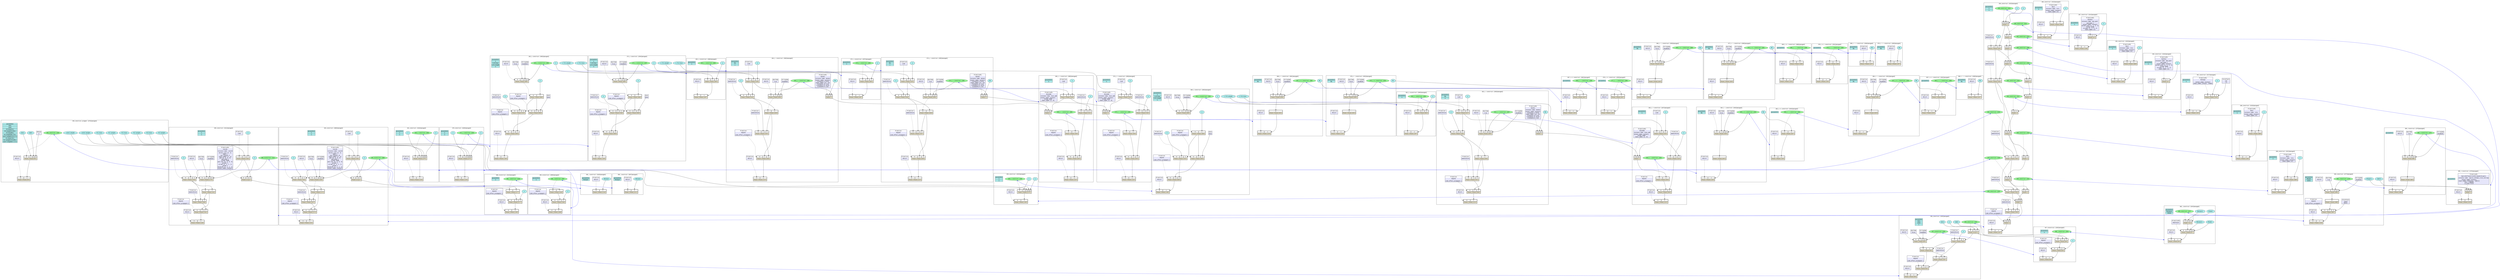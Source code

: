 digraph mindspore {
compound=true
subgraph cluster_0x15996e0f8f0{
id=cluster_0x15996e0f8f0
label="255_construct_wrapper.1276[managed]"
fontname="Courier New"
node0x15996caadd0_0[fontname="Courier New",shape=plaintext,label=<<table port='core'>
<tr><td port='0'>0</td><td port='1'>1</td></tr>
<tr><td colspan='2' bgcolor='cornsilk'>CNode([CNode]934)</td></tr>
</table>>,]
node0x15996cab030_0[fontname="Courier New",shape=plaintext,label=<<table port='core'>
<tr><td port='0'>0</td><td port='1'>1</td><td port='2'>2</td><td port='3'>3</td></tr>
<tr><td colspan='4' bgcolor='cornsilk'>CNode([CNode]933)</td></tr>
</table>>,]
node0x1599578b5e0_0[fontname="Courier New",shape=plaintext,label=<<table port='core' cellborder='0' cellspacing='2' bgcolor='lavender'><tr><td bgcolor='white'>Primitive</td></tr><tr><td>Return</td></tr><tr><td align='left'></td></tr></table>>,]
node0x159956a7c50_1[fontname="Courier New",shape=oval,label="256_construct.1325",style=filled,fillcolor=palegreen,URL="#cluster_0x15996e22f38",]
node0x159969d4b50_2[fontname="Courier New",shape=octagon,label="data",style=filled,fillcolor=paleturquoise,]
node0x159969d3150_3[fontname="Courier New",shape=octagon,label="label",style=filled,fillcolor=paleturquoise,]
node0x159956a5730_4[fontname="Courier New",shape=plaintext,label=<<table port='core' cellborder='0' cellspacing='2' bgcolor='lavender'><tr><td bgcolor='white'>UMonad</td></tr><tr><td>U</td></tr></table>>,]
node0x159969d10d0_34[fontname="Courier New",shape=octagon,label="conv1.weight",style=filled,fillcolor=paleturquoise,]
node0x159969d37d0_62[fontname="Courier New",shape=octagon,label="conv2.weight",style=filled,fillcolor=paleturquoise,]
node0x159969d3ff0_92[fontname="Courier New",shape=octagon,label="fc1.bias",style=filled,fillcolor=paleturquoise,]
node0x159969d4190_93[fontname="Courier New",shape=octagon,label="fc1.weight",style=filled,fillcolor=paleturquoise,]
node0x159969d3630_158[fontname="Courier New",shape=octagon,label="fc2.bias",style=filled,fillcolor=paleturquoise,]
node0x159969d4cf0_159[fontname="Courier New",shape=octagon,label="fc2.weight",style=filled,fillcolor=paleturquoise,]
node0x159969d32f0_224[fontname="Courier New",shape=octagon,label="fc3.bias",style=filled,fillcolor=paleturquoise,]
node0x159969d6f10_225[fontname="Courier New",shape=octagon,label="fc3.weight",style=filled,fillcolor=paleturquoise,]
parameters_0x15996e0f8f0[shape=plaintext label=<<table bgcolor='paleturquoise' cellspacing='0' cellborder='1' border='0'><tr><td>parameters</td></tr><tr><td>data</td></tr><tr><td>label</td></tr><tr><td>fc3.bias[10,]</td></tr><tr><td>fc3.weight[10,84,]</td></tr><tr><td>fc2.bias[84,]</td></tr><tr><td>fc2.weight[84,120,]</td></tr><tr><td>conv2.weight[16,6,5,5,]</td></tr><tr><td>fc1.bias[120,]</td></tr><tr><td>fc1.weight[120,400,]</td></tr><tr><td>conv1.weight[6,1,5,5,]</td></tr>
</table>>,];}
subgraph cluster_0x15996e22f30{
id=cluster_0x15996e22f30
label="256_construct.1325[managed]"
fontname="Courier New"
node0x15996cab290_0[fontname="Courier New",shape=plaintext,label=<<table port='core'>
<tr><td port='0'>0</td><td port='1'>1</td></tr>
<tr><td colspan='2' bgcolor='cornsilk'>CNode([CNode]935)</td></tr>
</table>>,]
node0x15996d51290_0[fontname="Courier New",shape=plaintext,label=<<table port='core'>
<tr><td port='0'>0</td><td port='1'>1</td><td port='2'>2</td></tr>
<tr><td colspan='3' bgcolor='cornsilk'>CNode([CNode]932)</td></tr>
</table>>,]
node0x15996d52cb0_0[fontname="Courier New",shape=plaintext,label=<<table port='core'>
<tr><td port='0'>0</td><td port='1'>1</td><td port='2'>2</td></tr>
<tr><td colspan='3' bgcolor='cornsilk'>CNode([CNode]1357)</td></tr>
</table>>,]
node0x15996ca34b0_0[fontname="Courier New",shape=plaintext,label=<<table port='core'>
<tr><td port='0'>0</td><td port='1'>1</td></tr>
<tr><td colspan='2' bgcolor='cornsilk'>CNode([CNode]932)</td></tr>
</table>>,]
node0x15996d533d0_0[fontname="Courier New",shape=plaintext,label=<<table port='core'>
<tr><td port='0'>0</td><td port='1'>1</td><td port='2'>2</td></tr>
<tr><td colspan='3' bgcolor='cornsilk'>CNode([CNode]1356)</td></tr>
</table>>,]
node0x15996cab4f0_0[fontname="Courier New",shape=plaintext,label=<<table port='core'>
<tr><td port='0'>0</td><td port='1'>1</td><td port='2'>2</td></tr>
<tr><td colspan='3' bgcolor='cornsilk'>CNode(outputs)</td></tr>
</table>>,]
node0x15996ca5390_0[fontname="Courier New",shape=plaintext,label=<<table port='core'>
<tr><td port='0'>0</td><td port='1'>1</td><td port='2'>2</td><td port='3'>3</td></tr>
<tr><td colspan='4' bgcolor='cornsilk'>CNode([CNode]929)</td></tr>
</table>>,]
node0x15995793080_5[fontname="Courier New",shape=plaintext,label=<<table port='core' cellborder='0' cellspacing='2' bgcolor='lavender'><tr><td bgcolor='white'>Primitive</td></tr><tr><td>Return</td></tr><tr><td align='left'></td></tr></table>>,]
node0x159956a1ef0_6[fontname="Courier New",shape=plaintext,label=<<table port='core' cellborder='0' cellspacing='2' bgcolor='lavender'><tr><td bgcolor='white'>Primitive</td></tr><tr><td>Depend</td></tr><tr><td align='left'></td></tr><tr><td align='left'>side_effect_propagate 1</td></tr></table>>,]
node0x159956a7470_7[fontname="Courier New",shape=plaintext,label=<<table port='core' cellborder='0' cellspacing='2' bgcolor='lavender'><tr><td bgcolor='white'>Primitive</td></tr><tr><td>UpdateState</td></tr><tr><td align='left'></td></tr></table>>,]
node0x159956a6390_8[fontname="Courier New",shape=plaintext,label=<<table port='core' cellborder='0' cellspacing='2' bgcolor='lavender'><tr><td bgcolor='white'>Primitive</td></tr><tr><td>UpdateState</td></tr><tr><td align='left'></td></tr></table>>,]
node0x159969d5850_9[fontname="Courier New",shape=octagon,label="u",style=filled,fillcolor=paleturquoise,]
node0x15992c89db0_10[fontname="Courier New",shape=oval,label="258_construct.1323",style=filled,fillcolor=palegreen,URL="#cluster_0x15996e24f28",]
node0x159969d4e90_11[fontname="Courier New",shape=octagon,label="data",style=filled,fillcolor=paleturquoise,]
node0x159969d5850_12[fontname="Courier New",shape=octagon,label="u",style=filled,fillcolor=paleturquoise,]
node0x15995792f60_283[fontname="Courier New",shape=plaintext,label=<<table port='core' cellborder='0' cellspacing='2' bgcolor='lavender'><tr><td bgcolor='white'>Primitive</td></tr><tr><td>Switch</td></tr><tr><td align='left'></td></tr></table>>,]
node0x15995792540_284[fontname="Courier New",shape=plaintext,label=<<table port='core' cellborder='0' cellspacing='2' bgcolor='lavender'><tr><td bgcolor='white'>BoolImm</td></tr><tr><td>false</td></tr></table>>,]
node0x15995794040_285[fontname="Courier New",shape=plaintext,label=<<table port='core' cellborder='0' cellspacing='2' bgcolor='lavender'><tr><td bgcolor='white'>StringImm</td></tr><tr><td>DeadNode</td></tr></table>>,]
node0x159956a7e90_286[fontname="Courier New",shape=oval,label="257_✗construct.1326",style=filled,fillcolor=palegreen,URL="#cluster_0x15996e24a98",]
node0x159969d5030_291[fontname="Courier New",shape=octagon,label="label",style=filled,fillcolor=paleturquoise,]
parameters_0x15996e22f30[shape=plaintext label=<<table bgcolor='paleturquoise' cellspacing='0' cellborder='1' border='0'><tr><td>parameters</td></tr><tr><td>data</td></tr><tr><td>label</td></tr><tr><td>u</td></tr></table>>,];}
subgraph cluster_0x15996e24f20{
id=cluster_0x15996e24f20
label="258_construct.1323[managed]"
fontname="Courier New"
node0x15996cab9b0_0[fontname="Courier New",shape=plaintext,label=<<table port='core'>
<tr><td port='0'>0</td><td port='1'>1</td></tr>
<tr><td colspan='2' bgcolor='cornsilk'>CNode([CNode]1187)</td></tr>
</table>>,]
node0x15996d50b70_0[fontname="Courier New",shape=plaintext,label=<<table port='core'>
<tr><td port='0'>0</td><td port='1'>1</td><td port='2'>2</td></tr>
<tr><td colspan='3' bgcolor='cornsilk'>CNode(x)</td></tr>
</table>>,]
node0x15996d527f0_0[fontname="Courier New",shape=plaintext,label=<<table port='core'>
<tr><td port='0'>0</td><td port='1'>1</td><td port='2'>2</td></tr>
<tr><td colspan='3' bgcolor='cornsilk'>CNode([CNode]1355)</td></tr>
</table>>,]
node0x15996ca3bd0_0[fontname="Courier New",shape=plaintext,label=<<table port='core'>
<tr><td port='0'>0</td><td port='1'>1</td><td port='2'>2</td></tr>
<tr><td colspan='3' bgcolor='cornsilk'>CNode(x)</td></tr>
</table>>,]
node0x15996d552b0_0[fontname="Courier New",shape=plaintext,label=<<table port='core'>
<tr><td port='0'>0</td><td port='1'>1</td><td port='2'>2</td></tr>
<tr><td colspan='3' bgcolor='cornsilk'>CNode([CNode]1354)</td></tr>
</table>>,]
node0x15996cabe70_0[fontname="Courier New",shape=plaintext,label=<<table port='core'>
<tr><td port='0'>0</td><td port='1'>1</td><td port='2'>2</td></tr>
<tr><td colspan='3' bgcolor='cornsilk'>CNode(x)</td></tr>
</table>>,]
node0x15996d53fb0_0[fontname="Courier New",shape=plaintext,label=<<table port='core'>
<tr><td port='0'>0</td><td port='1'>1</td><td port='2'>2</td></tr>
<tr><td colspan='3' bgcolor='cornsilk'>CNode([CNode]1353)</td></tr>
</table>>,]
node0x15996ca5d10_0[fontname="Courier New",shape=plaintext,label=<<table port='core'>
<tr><td port='0'>0</td><td port='1'>1</td><td port='2'>2</td></tr>
<tr><td colspan='3' bgcolor='cornsilk'>CNode(x)</td></tr>
</table>>,]
node0x15996d4d270_0[fontname="Courier New",shape=plaintext,label=<<table port='core'>
<tr><td port='0'>0</td><td port='1'>1</td><td port='2'>2</td></tr>
<tr><td colspan='3' bgcolor='cornsilk'>CNode([CNode]1352)</td></tr>
</table>>,]
node0x15996caf9d0_0[fontname="Courier New",shape=plaintext,label=<<table port='core'>
<tr><td port='0'>0</td><td port='1'>1</td><td port='2'>2</td></tr>
<tr><td colspan='3' bgcolor='cornsilk'>CNode(x)</td></tr>
</table>>,]
node0x15996d4fd30_0[fontname="Courier New",shape=plaintext,label=<<table port='core'>
<tr><td port='0'>0</td><td port='1'>1</td><td port='2'>2</td></tr>
<tr><td colspan='3' bgcolor='cornsilk'>CNode([CNode]1351)</td></tr>
</table>>,]
node0x15996cb2230_0[fontname="Courier New",shape=plaintext,label=<<table port='core'>
<tr><td port='0'>0</td><td port='1'>1</td><td port='2'>2</td></tr>
<tr><td colspan='3' bgcolor='cornsilk'>CNode(x)</td></tr>
</table>>,]
node0x15996cb1b10_0[fontname="Courier New",shape=plaintext,label=<<table port='core'>
<tr><td port='0'>0</td><td port='1'>1</td></tr>
<tr><td colspan='2' bgcolor='cornsilk'>CNode(x)</td></tr>
</table>>,]
node0x15996cb2bb0_0[fontname="Courier New",shape=plaintext,label=<<table port='core'>
<tr><td port='0'>0</td><td port='1'>1</td></tr>
<tr><td colspan='2' bgcolor='cornsilk'>CNode(x)</td></tr>
</table>>,]
node0x15996ca6690_0[fontname="Courier New",shape=plaintext,label=<<table port='core'>
<tr><td port='0'>0</td><td port='1'>1</td></tr>
<tr><td colspan='2' bgcolor='cornsilk'>CNode(x)</td></tr>
</table>>,]
node0x15996cb1fd0_0[fontname="Courier New",shape=plaintext,label=<<table port='core'>
<tr><td port='0'>0</td><td port='1'>1</td></tr>
<tr><td colspan='2' bgcolor='cornsilk'>CNode(x)</td></tr>
</table>>,]
node0x15996cadaf0_0[fontname="Courier New",shape=plaintext,label=<<table port='core'>
<tr><td port='0'>0</td><td port='1'>1</td></tr>
<tr><td colspan='2' bgcolor='cornsilk'>CNode(x)</td></tr>
</table>>,]
node0x15996ca5ab0_0[fontname="Courier New",shape=plaintext,label=<<table port='core'>
<tr><td port='0'>0</td><td port='1'>1</td></tr>
<tr><td colspan='2' bgcolor='cornsilk'>CNode(x)</td></tr>
</table>>,]
node0x15996cabc10_0[fontname="Courier New",shape=plaintext,label=<<table port='core'>
<tr><td port='0'>0</td><td port='1'>1</td></tr>
<tr><td colspan='2' bgcolor='cornsilk'>CNode(x)</td></tr>
</table>>,]
node0x15995794280_13[fontname="Courier New",shape=plaintext,label=<<table port='core' cellborder='0' cellspacing='2' bgcolor='lavender'><tr><td bgcolor='white'>Primitive</td></tr><tr><td>Return</td></tr><tr><td align='left'></td></tr></table>>,]
node0x15992ace730_14[fontname="Courier New",shape=plaintext,label=<<table port='core' cellborder='0' cellspacing='2' bgcolor='lavender'><tr><td bgcolor='white'>Primitive</td></tr><tr><td>Depend</td></tr><tr><td align='left'></td></tr><tr><td align='left'>side_effect_propagate 1</td></tr></table>>,]
node0x15992ace070_15[fontname="Courier New",shape=plaintext,label=<<table port='core' cellborder='0' cellspacing='2' bgcolor='lavender'><tr><td bgcolor='white'>Primitive</td></tr><tr><td>UpdateState</td></tr><tr><td align='left'></td></tr></table>>,]
node0x15995792420_16[fontname="Courier New",shape=oval,label="259_construct.1322",style=filled,fillcolor=palegreen,URL="#cluster_0x15996e233c8",]
node0x15992acfa50_17[fontname="Courier New",shape=plaintext,label=<<table port='core' cellborder='0' cellspacing='2' bgcolor='lavender'><tr><td bgcolor='white'>Primitive</td></tr><tr><td>UpdateState</td></tr><tr><td align='left'></td></tr></table>>,]
node0x15992acb130_18[fontname="Courier New",shape=oval,label="270_construct.1320",style=filled,fillcolor=palegreen,URL="#cluster_0x15996e26a88",]
node0x15992ad0c50_19[fontname="Courier New",shape=plaintext,label=<<table port='core' cellborder='0' cellspacing='2' bgcolor='lavender'><tr><td bgcolor='white'>Primitive</td></tr><tr><td>UpdateState</td></tr><tr><td align='left'></td></tr></table>>,]
node0x1598dd10ff0_20[fontname="Courier New",shape=oval,label="281_construct.1318",style=filled,fillcolor=palegreen,URL="#cluster_0x15996e28f08",]
node0x15992ad0a10_21[fontname="Courier New",shape=plaintext,label=<<table port='core' cellborder='0' cellspacing='2' bgcolor='lavender'><tr><td bgcolor='white'>Primitive</td></tr><tr><td>UpdateState</td></tr><tr><td align='left'></td></tr></table>>,]
node0x1598e67aff0_22[fontname="Courier New",shape=oval,label="294_construct.1308",style=filled,fillcolor=palegreen,URL="#cluster_0x15996e2cee8",]
node0x159956a14d0_23[fontname="Courier New",shape=plaintext,label=<<table port='core' cellborder='0' cellspacing='2' bgcolor='lavender'><tr><td bgcolor='white'>Primitive</td></tr><tr><td>UpdateState</td></tr><tr><td align='left'></td></tr></table>>,]
node0x159969d2c70_24[fontname="Courier New",shape=octagon,label="u",style=filled,fillcolor=paleturquoise,]
node0x15992c87530_25[fontname="Courier New",shape=oval,label="299_construct.1311",style=filled,fillcolor=palegreen,URL="#cluster_0x15996e32108",]
node0x159969d08b0_26[fontname="Courier New",shape=octagon,label="x",style=filled,fillcolor=paleturquoise,]
node0x159969d2c70_27[fontname="Courier New",shape=octagon,label="u",style=filled,fillcolor=paleturquoise,]
node0x1598771a6e0_48[fontname="Courier New",shape=oval,label="297_construct.1314",style=filled,fillcolor=palegreen,URL="#cluster_0x15996e2c138",]
node0x15995791fa0_49[fontname="Courier New",shape=oval,label="298_construct.1313",style=filled,fillcolor=palegreen,URL="#cluster_0x15996e30a38",]
node0x1598dd0ee30_76[fontname="Courier New",shape=oval,label="291_construct.1317",style=filled,fillcolor=palegreen,URL="#cluster_0x15996e33348",]
node0x15996905760_77[fontname="Courier New",shape=oval,label="292_construct.1316",style=filled,fillcolor=palegreen,URL="#cluster_0x15996e2d378",]
node0x1598d29d010_78[fontname="Courier New",shape=oval,label="293_construct.1315",style=filled,fillcolor=palegreen,URL="#cluster_0x15996e2f368",]
node0x15992ad0350_151[fontname="Courier New",shape=oval,label="280_construct.1319",style=filled,fillcolor=palegreen,URL="#cluster_0x15996e28a78",]
node0x15992acc9f0_217[fontname="Courier New",shape=oval,label="269_construct.1321",style=filled,fillcolor=palegreen,URL="#cluster_0x15996e1eac8",]
parameters_0x15996e24f20[shape=plaintext label=<<table bgcolor='paleturquoise' cellspacing='0' cellborder='1' border='0'><tr><td>parameters</td></tr><tr><td>x</td></tr><tr><td>u</td></tr></table>>,];}
subgraph cluster_0x15996e32100{
id=cluster_0x15996e32100
label="299_construct.1311[managed]"
fontname="Courier New"
node0x15996d5a5d0_0[fontname="Courier New",shape=plaintext,label=<<table port='core'>
<tr><td port='0'>0</td><td port='1'>1</td></tr>
<tr><td colspan='2' bgcolor='cornsilk'>CNode([CNode]1188)</td></tr>
</table>>,]
node0x15996d55510_0[fontname="Courier New",shape=plaintext,label=<<table port='core'>
<tr><td port='0'>0</td><td port='1'>1</td><td port='2'>2</td></tr>
<tr><td colspan='3' bgcolor='cornsilk'>CNode([CNode]1181)</td></tr>
</table>>,]
node0x15996d54df0_0[fontname="Courier New",shape=plaintext,label=<<table port='core'>
<tr><td port='0'>0</td><td port='1'>1</td><td port='2'>2</td></tr>
<tr><td colspan='3' bgcolor='cornsilk'>CNode([CNode]1350)</td></tr>
</table>>,]
node0x15996d5d7b0_0[fontname="Courier New",shape=plaintext,label=<<table port='core'>
<tr><td port='0'>0</td><td port='1'>1</td></tr>
<tr><td colspan='2' bgcolor='cornsilk'>CNode([CNode]1181)</td></tr>
</table>>,]
node0x15996d54930_0[fontname="Courier New",shape=plaintext,label=<<table port='core'>
<tr><td port='0'>0</td><td port='1'>1</td><td port='2'>2</td></tr>
<tr><td colspan='3' bgcolor='cornsilk'>CNode([CNode]1349)</td></tr>
</table>>,]
node0x15996d52a50_0[fontname="Courier New",shape=plaintext,label=<<table port='core'>
<tr><td port='0'>0</td><td port='1'>1</td><td port='2'>2</td></tr>
<tr><td colspan='3' bgcolor='cornsilk'>CNode([CNode]1348)</td></tr>
</table>>,]
node0x15996d560f0_0[fontname="Courier New",shape=plaintext,label=<<table port='core'>
<tr><td port='0'>0</td><td port='1'>1</td><td port='2'>2</td><td port='3'>3</td></tr>
<tr><td colspan='4' bgcolor='cornsilk'>CNode([CNode]1178)</td></tr>
</table>>,]
node0x15996d57d70_0[fontname="Courier New",shape=plaintext,label=<<table port='core'>
<tr><td port='0'>0</td><td port='1'>1</td><td port='2'>2</td></tr>
<tr><td colspan='3' bgcolor='cornsilk'>CNode(output)</td></tr>
</table>>,]
node0x1599578fcc0_28[fontname="Courier New",shape=plaintext,label=<<table port='core' cellborder='0' cellspacing='2' bgcolor='lavender'><tr><td bgcolor='white'>Primitive</td></tr><tr><td>Return</td></tr><tr><td align='left'></td></tr></table>>,]
node0x15992acd410_29[fontname="Courier New",shape=plaintext,label=<<table port='core' cellborder='0' cellspacing='2' bgcolor='lavender'><tr><td bgcolor='white'>Primitive</td></tr><tr><td>Depend</td></tr><tr><td align='left'></td></tr><tr><td align='left'>side_effect_propagate 1</td></tr></table>>,]
node0x15992ad1790_30[fontname="Courier New",shape=plaintext,label=<<table port='core' cellborder='0' cellspacing='2' bgcolor='lavender'><tr><td bgcolor='white'>Primitive</td></tr><tr><td>UpdateState</td></tr><tr><td align='left'></td></tr></table>>,]
node0x15992acfc90_31[fontname="Courier New",shape=plaintext,label=<<table port='core' cellborder='0' cellspacing='2' bgcolor='lavender'><tr><td bgcolor='white'>Primitive</td></tr><tr><td>UpdateState</td></tr><tr><td align='left'></td></tr></table>>,]
node0x159969dcbb0_32[fontname="Courier New",shape=octagon,label="u",style=filled,fillcolor=paleturquoise,]
node0x15992ad0e90_33[fontname="Courier New",shape=plaintext,label=<<table port='core' cellborder='0' cellspacing='2' bgcolor='lavender'><tr><td bgcolor='white'>Primitive</td></tr><tr><td>Load</td></tr><tr><td align='left'></td></tr></table>>,]
node0x159969dcbb0_35[fontname="Courier New",shape=octagon,label="u",style=filled,fillcolor=paleturquoise,]
node0x159957929c0_36[fontname="Courier New",shape=plaintext,label=<<table port='core' cellborder='0' cellspacing='2' bgcolor='lavender'><tr><td bgcolor='white'>Primitive</td></tr><tr><td>Switch</td></tr><tr><td align='left'></td></tr></table>>,]
node0x15995793500_37[fontname="Courier New",shape=plaintext,label=<<table port='core' cellborder='0' cellspacing='2' bgcolor='lavender'><tr><td bgcolor='white'>BoolImm</td></tr><tr><td>false</td></tr></table>>,]
node0x1598cb89de0_38[fontname="Courier New",shape=plaintext,label=<<table port='core' cellborder='0' cellspacing='2' bgcolor='lavender'><tr><td bgcolor='white'>StringImm</td></tr><tr><td>DeadNode</td></tr></table>>,]
node0x15992c89a50_39[fontname="Courier New",shape=oval,label="300_✗construct.1312",style=filled,fillcolor=palegreen,URL="#cluster_0x15996e31c78",]
node0x1598cb85ee0_44[fontname="Courier New",shape=plaintext,label=<<table port='core' cellborder='0' cellspacing='2' bgcolor='lavender'><tr><td bgcolor='white'>PrimitivePy</td></tr><tr><td>Conv2D</td></tr><tr><td align='left'>instance name: conv2d<br/></td></tr><tr><td align='left'>kernel_size (5, 5)<br/>mode 1<br/>out_channel 6<br/>input_names [x, w]<br/>pad (0, 0, 0, 0)<br/>pad_mode 2<br/>format NCHW<br/>pad_list (0, 0, 0, 0)<br/>groups 1<br/>stride (1, 1, 1, 1)<br/>group 1<br/>dilation (1, 1, 1, 1)<br/>output_names [output]</td></tr></table>>,]
node0x159969dc530_45[fontname="Courier New",shape=octagon,label="x",style=filled,fillcolor=paleturquoise,]
parameters_0x15996e32100[shape=plaintext label=<<table bgcolor='paleturquoise' cellspacing='0' cellborder='1' border='0'><tr><td>parameters</td></tr><tr><td>x</td></tr><tr><td>u</td></tr></table>>,];}
subgraph cluster_0x15996e31c70{
id=cluster_0x15996e31c70
label="300_✗construct.1312[managed]"
fontname="Courier New"
node0x15996d59530_0[fontname="Courier New",shape=plaintext,label=<<table port='core'>
<tr><td port='0'>0</td><td port='1'>1</td></tr>
<tr><td colspan='2' bgcolor='cornsilk'>CNode([CNode]1198)</td></tr>
</table>>,]
node0x15996d5da10_0[fontname="Courier New",shape=plaintext,label=<<table port='core'>
<tr><td port='0'>0</td><td port='1'>1</td><td port='2'>2</td></tr>
<tr><td colspan='3' bgcolor='cornsilk'>CNode([CNode]1177)</td></tr>
</table>>,]
node0x15996d5c970_0[fontname="Courier New",shape=plaintext,label=<<table port='core'>
<tr><td port='0'>0</td><td port='1'>1</td></tr>
<tr><td colspan='2' bgcolor='cornsilk'>CNode([CNode]1177)</td></tr>
</table>>,]
node0x1598cb8b100_40[fontname="Courier New",shape=plaintext,label=<<table port='core' cellborder='0' cellspacing='2' bgcolor='lavender'><tr><td bgcolor='white'>Primitive</td></tr><tr><td>Return</td></tr><tr><td align='left'></td></tr></table>>,]
node0x15992ad33b0_41[fontname="Courier New",shape=plaintext,label=<<table port='core' cellborder='0' cellspacing='2' bgcolor='lavender'><tr><td bgcolor='white'>Primitive</td></tr><tr><td>Depend</td></tr><tr><td align='left'></td></tr><tr><td align='left'>side_effect_propagate 1</td></tr></table>>,]
node0x159969d70b0_42[fontname="Courier New",shape=octagon,label="u",style=filled,fillcolor=paleturquoise,]
node0x15992c8b670_43[fontname="Courier New",shape=oval,label="301_↓construct.1310",style=filled,fillcolor=palegreen,URL="#cluster_0x15996e32a28",]
parameters_0x15996e31c70[shape=plaintext label=<<table bgcolor='paleturquoise' cellspacing='0' cellborder='1' border='0'><tr><td>parameters</td></tr><tr><td>u</td></tr></table>>,];}
subgraph cluster_0x15996e32a20{
id=cluster_0x15996e32a20
label="301_↓construct.1310[managed]"
fontname="Courier New"
node0x15996d5a110_0[fontname="Courier New",shape=plaintext,label=<<table port='core'>
<tr><td port='0'>0</td><td port='1'>1</td></tr>
<tr><td colspan='2' bgcolor='cornsilk'>CNode([CNode]1210)</td></tr>
</table>>,]
node0x15992c87ad0_46[fontname="Courier New",shape=plaintext,label=<<table port='core' cellborder='0' cellspacing='2' bgcolor='lavender'><tr><td bgcolor='white'>Primitive</td></tr><tr><td>Return</td></tr><tr><td align='left'></td></tr></table>>,]
node0x159969d9e30_47[fontname="Courier New",shape=octagon,label="Φoutput",style=filled,fillcolor=paleturquoise,]
parameters_0x15996e32a20[shape=plaintext label=<<table bgcolor='paleturquoise' cellspacing='0' cellborder='1' border='0'><tr><td>parameters</td></tr><tr><td>Φoutput</td></tr></table>>,];}
subgraph cluster_0x15996e30a30{
id=cluster_0x15996e30a30
label="298_construct.1313[managed]"
fontname="Courier New"
node0x15996d5c250_0[fontname="Courier New",shape=plaintext,label=<<table port='core'>
<tr><td port='0'>0</td><td port='1'>1</td></tr>
<tr><td colspan='2' bgcolor='cornsilk'>CNode([CNode]1189)</td></tr>
</table>>,]
node0x15996d5b1b0_0[fontname="Courier New",shape=plaintext,label=<<table port='core'>
<tr><td port='0'>0</td><td port='1'>1</td></tr>
<tr><td colspan='2' bgcolor='cornsilk'>CNode([CNode]1060)</td></tr>
</table>>,]
node0x15995791e80_50[fontname="Courier New",shape=plaintext,label=<<table port='core' cellborder='0' cellspacing='2' bgcolor='lavender'><tr><td bgcolor='white'>Primitive</td></tr><tr><td>Return</td></tr><tr><td align='left'></td></tr></table>>,]
node0x159957931a0_51[fontname="Courier New",shape=plaintext,label=<<table port='core' cellborder='0' cellspacing='2' bgcolor='lavender'><tr><td bgcolor='white'>PrimitivePy</td></tr><tr><td>ReLU</td></tr><tr><td align='left'>instance name: relu<br/></td></tr><tr><td align='left'>output_names [output]<br/>input_names [x]</td></tr></table>>,]
node0x159969dbeb0_52[fontname="Courier New",shape=octagon,label="x",style=filled,fillcolor=paleturquoise,]
parameters_0x15996e30a30[shape=plaintext label=<<table bgcolor='paleturquoise' cellspacing='0' cellborder='1' border='0'><tr><td>parameters</td></tr><tr><td>x</td></tr></table>>,];}
subgraph cluster_0x15996e2c130{
id=cluster_0x15996e2c130
label="297_construct.1314[managed]"
fontname="Courier New"
node0x15996d51e70_0[fontname="Courier New",shape=plaintext,label=<<table port='core'>
<tr><td port='0'>0</td><td port='1'>1</td></tr>
<tr><td colspan='2' bgcolor='cornsilk'>CNode([CNode]1190)</td></tr>
</table>>,]
node0x15996d565b0_0[fontname="Courier New",shape=plaintext,label=<<table port='core'>
<tr><td port='0'>0</td><td port='1'>1</td></tr>
<tr><td colspan='2' bgcolor='cornsilk'>CNode(out)</td></tr>
</table>>,]
node0x1598771a140_53[fontname="Courier New",shape=plaintext,label=<<table port='core' cellborder='0' cellspacing='2' bgcolor='lavender'><tr><td bgcolor='white'>Primitive</td></tr><tr><td>Return</td></tr><tr><td align='left'></td></tr></table>>,]
node0x1598771b7c0_54[fontname="Courier New",shape=plaintext,label=<<table port='core' cellborder='0' cellspacing='2' bgcolor='lavender'><tr><td bgcolor='white'>PrimitivePy</td></tr><tr><td>MaxPool</td></tr><tr><td align='left'>instance name: max_pool<br/></td></tr><tr><td align='left'>pad_mode 2<br/>output_names [output]<br/>kernel_size (1, 1, 2, 2)<br/>format NCHW<br/>strides (1, 1, 2, 2)<br/>input_names [x]</td></tr></table>>,]
node0x159969d8770_55[fontname="Courier New",shape=octagon,label="x",style=filled,fillcolor=paleturquoise,]
parameters_0x15996e2c130[shape=plaintext label=<<table bgcolor='paleturquoise' cellspacing='0' cellborder='1' border='0'><tr><td>parameters</td></tr><tr><td>x</td></tr></table>>,];}
subgraph cluster_0x15996e2cee0{
id=cluster_0x15996e2cee0
label="294_construct.1308[managed]"
fontname="Courier New"
node0x15996d4ec90_0[fontname="Courier New",shape=plaintext,label=<<table port='core'>
<tr><td port='0'>0</td><td port='1'>1</td></tr>
<tr><td colspan='2' bgcolor='cornsilk'>CNode([CNode]1191)</td></tr>
</table>>,]
node0x15996d520d0_0[fontname="Courier New",shape=plaintext,label=<<table port='core'>
<tr><td port='0'>0</td><td port='1'>1</td><td port='2'>2</td></tr>
<tr><td colspan='3' bgcolor='cornsilk'>CNode([CNode]1172)</td></tr>
</table>>,]
node0x15996d51c10_0[fontname="Courier New",shape=plaintext,label=<<table port='core'>
<tr><td port='0'>0</td><td port='1'>1</td><td port='2'>2</td></tr>
<tr><td colspan='3' bgcolor='cornsilk'>CNode([CNode]1347)</td></tr>
</table>>,]
node0x15996d501f0_0[fontname="Courier New",shape=plaintext,label=<<table port='core'>
<tr><td port='0'>0</td><td port='1'>1</td></tr>
<tr><td colspan='2' bgcolor='cornsilk'>CNode([CNode]1172)</td></tr>
</table>>,]
node0x15996d519b0_0[fontname="Courier New",shape=plaintext,label=<<table port='core'>
<tr><td port='0'>0</td><td port='1'>1</td><td port='2'>2</td></tr>
<tr><td colspan='3' bgcolor='cornsilk'>CNode([CNode]1346)</td></tr>
</table>>,]
node0x15996d514f0_0[fontname="Courier New",shape=plaintext,label=<<table port='core'>
<tr><td port='0'>0</td><td port='1'>1</td><td port='2'>2</td></tr>
<tr><td colspan='3' bgcolor='cornsilk'>CNode([CNode]1345)</td></tr>
</table>>,]
node0x15996d50dd0_0[fontname="Courier New",shape=plaintext,label=<<table port='core'>
<tr><td port='0'>0</td><td port='1'>1</td><td port='2'>2</td><td port='3'>3</td></tr>
<tr><td colspan='4' bgcolor='cornsilk'>CNode([CNode]1169)</td></tr>
</table>>,]
node0x15996d4fad0_0[fontname="Courier New",shape=plaintext,label=<<table port='core'>
<tr><td port='0'>0</td><td port='1'>1</td><td port='2'>2</td></tr>
<tr><td colspan='3' bgcolor='cornsilk'>CNode(output)</td></tr>
</table>>,]
node0x1598d29ccb0_56[fontname="Courier New",shape=plaintext,label=<<table port='core' cellborder='0' cellspacing='2' bgcolor='lavender'><tr><td bgcolor='white'>Primitive</td></tr><tr><td>Return</td></tr><tr><td align='left'></td></tr></table>>,]
node0x15992acd890_57[fontname="Courier New",shape=plaintext,label=<<table port='core' cellborder='0' cellspacing='2' bgcolor='lavender'><tr><td bgcolor='white'>Primitive</td></tr><tr><td>Depend</td></tr><tr><td align='left'></td></tr><tr><td align='left'>side_effect_propagate 1</td></tr></table>>,]
node0x15992acf930_58[fontname="Courier New",shape=plaintext,label=<<table port='core' cellborder='0' cellspacing='2' bgcolor='lavender'><tr><td bgcolor='white'>Primitive</td></tr><tr><td>UpdateState</td></tr><tr><td align='left'></td></tr></table>>,]
node0x15992acdd10_59[fontname="Courier New",shape=plaintext,label=<<table port='core' cellborder='0' cellspacing='2' bgcolor='lavender'><tr><td bgcolor='white'>Primitive</td></tr><tr><td>UpdateState</td></tr><tr><td align='left'></td></tr></table>>,]
node0x159969dca10_60[fontname="Courier New",shape=octagon,label="u",style=filled,fillcolor=paleturquoise,]
node0x15992ad1310_61[fontname="Courier New",shape=plaintext,label=<<table port='core' cellborder='0' cellspacing='2' bgcolor='lavender'><tr><td bgcolor='white'>Primitive</td></tr><tr><td>Load</td></tr><tr><td align='left'></td></tr></table>>,]
node0x159969dca10_63[fontname="Courier New",shape=octagon,label="u",style=filled,fillcolor=paleturquoise,]
node0x1598d29b090_64[fontname="Courier New",shape=plaintext,label=<<table port='core' cellborder='0' cellspacing='2' bgcolor='lavender'><tr><td bgcolor='white'>Primitive</td></tr><tr><td>Switch</td></tr><tr><td align='left'></td></tr></table>>,]
node0x1598d29dc70_65[fontname="Courier New",shape=plaintext,label=<<table port='core' cellborder='0' cellspacing='2' bgcolor='lavender'><tr><td bgcolor='white'>BoolImm</td></tr><tr><td>false</td></tr></table>>,]
node0x1598d2a0f10_66[fontname="Courier New",shape=plaintext,label=<<table port='core' cellborder='0' cellspacing='2' bgcolor='lavender'><tr><td bgcolor='white'>StringImm</td></tr><tr><td>DeadNode</td></tr></table>>,]
node0x1598e67f910_67[fontname="Courier New",shape=oval,label="295_✗construct.1309",style=filled,fillcolor=palegreen,URL="#cluster_0x15996e32598",]
node0x1598e67fb50_72[fontname="Courier New",shape=plaintext,label=<<table port='core' cellborder='0' cellspacing='2' bgcolor='lavender'><tr><td bgcolor='white'>PrimitivePy</td></tr><tr><td>Conv2D</td></tr><tr><td align='left'>instance name: conv2d<br/></td></tr><tr><td align='left'>kernel_size (5, 5)<br/>mode 1<br/>out_channel 16<br/>input_names [x, w]<br/>pad (0, 0, 0, 0)<br/>pad_mode 2<br/>format NCHW<br/>pad_list (0, 0, 0, 0)<br/>groups 1<br/>stride (1, 1, 1, 1)<br/>group 1<br/>dilation (1, 1, 1, 1)<br/>output_names [output]</td></tr></table>>,]
node0x159969db4f0_73[fontname="Courier New",shape=octagon,label="x",style=filled,fillcolor=paleturquoise,]
parameters_0x15996e2cee0[shape=plaintext label=<<table bgcolor='paleturquoise' cellspacing='0' cellborder='1' border='0'><tr><td>parameters</td></tr><tr><td>x</td></tr><tr><td>u</td></tr></table>>,];}
subgraph cluster_0x15996e32590{
id=cluster_0x15996e32590
label="295_✗construct.1309[managed]"
fontname="Courier New"
node0x15996d4eef0_0[fontname="Courier New",shape=plaintext,label=<<table port='core'>
<tr><td port='0'>0</td><td port='1'>1</td></tr>
<tr><td colspan='2' bgcolor='cornsilk'>CNode([CNode]1200)</td></tr>
</table>>,]
node0x15996d5b8d0_0[fontname="Courier New",shape=plaintext,label=<<table port='core'>
<tr><td port='0'>0</td><td port='1'>1</td><td port='2'>2</td></tr>
<tr><td colspan='3' bgcolor='cornsilk'>CNode([CNode]1168)</td></tr>
</table>>,]
node0x15996d4f3b0_0[fontname="Courier New",shape=plaintext,label=<<table port='core'>
<tr><td port='0'>0</td><td port='1'>1</td></tr>
<tr><td colspan='2' bgcolor='cornsilk'>CNode([CNode]1168)</td></tr>
</table>>,]
node0x1598e680f90_68[fontname="Courier New",shape=plaintext,label=<<table port='core' cellborder='0' cellspacing='2' bgcolor='lavender'><tr><td bgcolor='white'>Primitive</td></tr><tr><td>Return</td></tr><tr><td align='left'></td></tr></table>>,]
node0x15992ad35f0_69[fontname="Courier New",shape=plaintext,label=<<table port='core' cellborder='0' cellspacing='2' bgcolor='lavender'><tr><td bgcolor='white'>Primitive</td></tr><tr><td>Depend</td></tr><tr><td align='left'></td></tr><tr><td align='left'>side_effect_propagate 1</td></tr></table>>,]
node0x159969db9d0_70[fontname="Courier New",shape=octagon,label="u",style=filled,fillcolor=paleturquoise,]
node0x1598e679850_71[fontname="Courier New",shape=oval,label="296_↓construct.1307",style=filled,fillcolor=palegreen,URL="#cluster_0x15996e2f7f8",]
parameters_0x15996e32590[shape=plaintext label=<<table bgcolor='paleturquoise' cellspacing='0' cellborder='1' border='0'><tr><td>parameters</td></tr><tr><td>u</td></tr></table>>,];}
subgraph cluster_0x15996e2f7f0{
id=cluster_0x15996e2f7f0
label="296_↓construct.1307[managed]"
fontname="Courier New"
node0x15996d4f870_0[fontname="Courier New",shape=plaintext,label=<<table port='core'>
<tr><td port='0'>0</td><td port='1'>1</td></tr>
<tr><td colspan='2' bgcolor='cornsilk'>CNode([CNode]1211)</td></tr>
</table>>,]
node0x1598e678d10_74[fontname="Courier New",shape=plaintext,label=<<table port='core' cellborder='0' cellspacing='2' bgcolor='lavender'><tr><td bgcolor='white'>Primitive</td></tr><tr><td>Return</td></tr><tr><td align='left'></td></tr></table>>,]
node0x159969d85d0_75[fontname="Courier New",shape=octagon,label="Φoutput",style=filled,fillcolor=paleturquoise,]
parameters_0x15996e2f7f0[shape=plaintext label=<<table bgcolor='paleturquoise' cellspacing='0' cellborder='1' border='0'><tr><td>parameters</td></tr><tr><td>Φoutput</td></tr></table>>,];}
subgraph cluster_0x15996e2f360{
id=cluster_0x15996e2f360
label="293_construct.1315[managed]"
fontname="Courier New"
node0x15996d53630_0[fontname="Courier New",shape=plaintext,label=<<table port='core'>
<tr><td port='0'>0</td><td port='1'>1</td></tr>
<tr><td colspan='2' bgcolor='cornsilk'>CNode([CNode]1189)</td></tr>
</table>>,]
node0x15996d4f610_0[fontname="Courier New",shape=plaintext,label=<<table port='core'>
<tr><td port='0'>0</td><td port='1'>1</td></tr>
<tr><td colspan='2' bgcolor='cornsilk'>CNode([CNode]1060)</td></tr>
</table>>,]
node0x15996904440_79[fontname="Courier New",shape=plaintext,label=<<table port='core' cellborder='0' cellspacing='2' bgcolor='lavender'><tr><td bgcolor='white'>Primitive</td></tr><tr><td>Return</td></tr><tr><td align='left'></td></tr></table>>,]
node0x159969047a0_80[fontname="Courier New",shape=plaintext,label=<<table port='core' cellborder='0' cellspacing='2' bgcolor='lavender'><tr><td bgcolor='white'>PrimitivePy</td></tr><tr><td>ReLU</td></tr><tr><td align='left'>instance name: relu<br/></td></tr><tr><td align='left'>output_names [output]<br/>input_names [x]</td></tr></table>>,]
node0x159969d73f0_81[fontname="Courier New",shape=octagon,label="x",style=filled,fillcolor=paleturquoise,]
parameters_0x15996e2f360[shape=plaintext label=<<table bgcolor='paleturquoise' cellspacing='0' cellborder='1' border='0'><tr><td>parameters</td></tr><tr><td>x</td></tr></table>>,];}
subgraph cluster_0x15996e2d370{
id=cluster_0x15996e2d370
label="292_construct.1316[managed]"
fontname="Courier New"
node0x15996d4ff90_0[fontname="Courier New",shape=plaintext,label=<<table port='core'>
<tr><td port='0'>0</td><td port='1'>1</td></tr>
<tr><td colspan='2' bgcolor='cornsilk'>CNode([CNode]1190)</td></tr>
</table>>,]
node0x15996d4ea30_0[fontname="Courier New",shape=plaintext,label=<<table port='core'>
<tr><td port='0'>0</td><td port='1'>1</td></tr>
<tr><td colspan='2' bgcolor='cornsilk'>CNode(out)</td></tr>
</table>>,]
node0x15996906840_82[fontname="Courier New",shape=plaintext,label=<<table port='core' cellborder='0' cellspacing='2' bgcolor='lavender'><tr><td bgcolor='white'>Primitive</td></tr><tr><td>Return</td></tr><tr><td align='left'></td></tr></table>>,]
node0x15996908340_83[fontname="Courier New",shape=plaintext,label=<<table port='core' cellborder='0' cellspacing='2' bgcolor='lavender'><tr><td bgcolor='white'>PrimitivePy</td></tr><tr><td>MaxPool</td></tr><tr><td align='left'>instance name: max_pool<br/></td></tr><tr><td align='left'>pad_mode 2<br/>output_names [output]<br/>kernel_size (1, 1, 2, 2)<br/>format NCHW<br/>strides (1, 1, 2, 2)<br/>input_names [x]</td></tr></table>>,]
node0x159969da310_84[fontname="Courier New",shape=octagon,label="x",style=filled,fillcolor=paleturquoise,]
parameters_0x15996e2d370[shape=plaintext label=<<table bgcolor='paleturquoise' cellspacing='0' cellborder='1' border='0'><tr><td>parameters</td></tr><tr><td>x</td></tr></table>>,];}
subgraph cluster_0x15996e33340{
id=cluster_0x15996e33340
label="291_construct.1317[managed]"
fontname="Courier New"
node0x15996d4f150_0[fontname="Courier New",shape=plaintext,label=<<table port='core'>
<tr><td port='0'>0</td><td port='1'>1</td></tr>
<tr><td colspan='2' bgcolor='cornsilk'>CNode([CNode]1192)</td></tr>
</table>>,]
node0x15996d4d730_0[fontname="Courier New",shape=plaintext,label=<<table port='core'>
<tr><td port='0'>0</td><td port='1'>1</td><td port='2'>2</td></tr>
<tr><td colspan='3' bgcolor='cornsilk'>CNode([CNode]1163)</td></tr>
</table>>,]
node0x1598dd11590_85[fontname="Courier New",shape=plaintext,label=<<table port='core' cellborder='0' cellspacing='2' bgcolor='lavender'><tr><td bgcolor='white'>Primitive</td></tr><tr><td>Return</td></tr><tr><td align='left'></td></tr></table>>,]
node0x1598dd118f0_86[fontname="Courier New",shape=plaintext,label=<<table port='core' cellborder='0' cellspacing='2' bgcolor='lavender'><tr><td bgcolor='white'>PrimitivePy</td></tr><tr><td>Reshape</td></tr><tr><td align='left'></td></tr><tr><td align='left'>output_names [output]<br/>input_names [tensor, shape]</td></tr></table>>,]
node0x159969db1b0_87[fontname="Courier New",shape=octagon,label="x",style=filled,fillcolor=paleturquoise,]
node0x1598dd0e9b0_88[fontname="Courier New",shape=plaintext,label=<<table port='core' cellborder='0' cellspacing='2' bgcolor='lavender'><tr><td bgcolor='white'>ValueTuple</td></tr><tr><td>(32<br/>-1)</td></tr></table>>,]
parameters_0x15996e33340[shape=plaintext label=<<table bgcolor='paleturquoise' cellspacing='0' cellborder='1' border='0'><tr><td>parameters</td></tr><tr><td>x</td></tr></table>>,];}
subgraph cluster_0x15996e28f00{
id=cluster_0x15996e28f00
label="281_construct.1318[managed]"
fontname="Courier New"
node0x15996d4bd10_0[fontname="Courier New",shape=plaintext,label=<<table port='core'>
<tr><td port='0'>0</td><td port='1'>1</td></tr>
<tr><td colspan='2' bgcolor='cornsilk'>CNode([CNode]1193)</td></tr>
</table>>,]
node0x15996d4bf70_0[fontname="Courier New",shape=plaintext,label=<<table port='core'>
<tr><td port='0'>0</td><td port='1'>1</td><td port='2'>2</td><td port='3'>3</td><td port='4'>4</td></tr>
<tr><td colspan='5' bgcolor='cornsilk'>CNode([CNode]1275)</td></tr>
</table>>,]
node0x15992ace850_89[fontname="Courier New",shape=plaintext,label=<<table port='core' cellborder='0' cellspacing='2' bgcolor='lavender'><tr><td bgcolor='white'>Primitive</td></tr><tr><td>Return</td></tr><tr><td align='left'></td></tr></table>>,]
node0x1598dd0c910_90[fontname="Courier New",shape=oval,label="282_L-construct.1303",style=filled,fillcolor=palegreen,URL="#cluster_0x15996e2aa68",]
node0x159969d80f0_91[fontname="Courier New",shape=octagon,label="x",style=filled,fillcolor=paleturquoise,]
node0x159969d9fd0_94[fontname="Courier New",shape=octagon,label="u",style=filled,fillcolor=paleturquoise,]
parameters_0x15996e28f00[shape=plaintext label=<<table bgcolor='paleturquoise' cellspacing='0' cellborder='1' border='0'><tr><td>parameters</td></tr><tr><td>x</td></tr><tr><td>u</td></tr></table>>,];}
subgraph cluster_0x15996e2aa60{
id=cluster_0x15996e2aa60
label="282_L-construct.1303[managed]"
fontname="Courier New"
node0x15996d46c50_0[fontname="Courier New",shape=plaintext,label=<<table port='core'>
<tr><td port='0'>0</td><td port='1'>1</td></tr>
<tr><td colspan='2' bgcolor='cornsilk'>CNode([CNode]1195)</td></tr>
</table>>,]
node0x15996d592d0_0[fontname="Courier New",shape=plaintext,label=<<table port='core'>
<tr><td port='0'>0</td><td port='1'>1</td><td port='2'>2</td></tr>
<tr><td colspan='3' bgcolor='cornsilk'>CNode([CNode]1059)</td></tr>
</table>>,]
node0x15996d573f0_0[fontname="Courier New",shape=plaintext,label=<<table port='core'>
<tr><td port='0'>0</td><td port='1'>1</td><td port='2'>2</td></tr>
<tr><td colspan='3' bgcolor='cornsilk'>CNode([CNode]1344)</td></tr>
</table>>,]
node0x15996d53af0_0[fontname="Courier New",shape=plaintext,label=<<table port='core'>
<tr><td port='0'>0</td><td port='1'>1</td></tr>
<tr><td colspan='2' bgcolor='cornsilk'>CNode([CNode]1058)</td></tr>
</table>>,]
node0x15996d52f10_0[fontname="Courier New",shape=plaintext,label=<<table port='core'>
<tr><td port='0'>0</td><td port='1'>1</td><td port='2'>2</td><td port='3'>3</td></tr>
<tr><td colspan='4' bgcolor='cornsilk'>CNode([CNode]1055)</td></tr>
</table>>,]
node0x15996d4c1d0_0[fontname="Courier New",shape=plaintext,label=<<table port='core'>
<tr><td port='0'>0</td><td port='1'>1</td><td port='2'>2</td></tr>
<tr><td colspan='3' bgcolor='cornsilk'>CNode([CNode]1059)</td></tr>
</table>>,]
node0x15992ad2bd0_95[fontname="Courier New",shape=plaintext,label=<<table port='core' cellborder='0' cellspacing='2' bgcolor='lavender'><tr><td bgcolor='white'>Primitive</td></tr><tr><td>Return</td></tr><tr><td align='left'></td></tr></table>>,]
node0x15992ad3ef0_96[fontname="Courier New",shape=plaintext,label=<<table port='core' cellborder='0' cellspacing='2' bgcolor='lavender'><tr><td bgcolor='white'>Primitive</td></tr><tr><td>Depend</td></tr><tr><td align='left'></td></tr><tr><td align='left'>side_effect_propagate 1</td></tr></table>>,]
node0x15992acf390_97[fontname="Courier New",shape=plaintext,label=<<table port='core' cellborder='0' cellspacing='2' bgcolor='lavender'><tr><td bgcolor='white'>Primitive</td></tr><tr><td>UpdateState</td></tr><tr><td align='left'></td></tr></table>>,]
node0x159969dd710_98[fontname="Courier New",shape=octagon,label="u",style=filled,fillcolor=paleturquoise,]
node0x159969dd710_99[fontname="Courier New",shape=octagon,label="u",style=filled,fillcolor=paleturquoise,]
node0x15992ad3050_100[fontname="Courier New",shape=plaintext,label=<<table port='core' cellborder='0' cellspacing='2' bgcolor='lavender'><tr><td bgcolor='white'>Primitive</td></tr><tr><td>Switch</td></tr><tr><td align='left'></td></tr></table>>,]
node0x15992ad2630_101[fontname="Courier New",shape=plaintext,label=<<table port='core' cellborder='0' cellspacing='2' bgcolor='lavender'><tr><td bgcolor='white'>BoolImm</td></tr><tr><td>false</td></tr></table>>,]
node0x15992ad2750_102[fontname="Courier New",shape=plaintext,label=<<table port='core' cellborder='0' cellspacing='2' bgcolor='lavender'><tr><td bgcolor='white'>StringImm</td></tr><tr><td>DeadNode</td></tr></table>>,]
node0x1598dd0e530_103[fontname="Courier New",shape=oval,label="283_L-✗construct.1306",style=filled,fillcolor=palegreen,URL="#cluster_0x15996e29398",]
node0x159969d8df0_106[fontname="Courier New",shape=octagon,label="x",style=filled,fillcolor=paleturquoise,]
node0x159969dc390_114[fontname="Courier New",shape=octagon,label="L-fc3.weight",style=filled,fillcolor=paleturquoise,]
node0x159969dacd0_125[fontname="Courier New",shape=octagon,label="L-fc3.bias",style=filled,fillcolor=paleturquoise,]
node0x15992ad2e10_149[fontname="Courier New",shape=plaintext,label=<<table port='core' cellborder='0' cellspacing='2' bgcolor='lavender'><tr><td bgcolor='white'>Primitive</td></tr><tr><td>Depend</td></tr><tr><td align='left'></td></tr><tr><td align='left'>side_effect_propagate 1</td></tr></table>>,]
node0x15992ad2f30_150[fontname="Courier New",shape=plaintext,label=<<table port='core' cellborder='0' cellspacing='2' bgcolor='lavender'><tr><td bgcolor='white'>None</td></tr><tr><td>None</td></tr></table>>,]
parameters_0x15996e2aa60[shape=plaintext label=<<table bgcolor='paleturquoise' cellspacing='0' cellborder='1' border='0'><tr><td>parameters</td></tr><tr><td>x</td></tr><tr><td>L-fc3.bias</td></tr><tr><td>L-fc3.weight</td></tr><tr><td>u</td></tr></table>>,];}
subgraph cluster_0x15996e29390{
id=cluster_0x15996e29390
label="283_L-✗construct.1306[managed]"
fontname="Courier New"
node0x15996d50450_0[fontname="Courier New",shape=plaintext,label=<<table port='core'>
<tr><td port='0'>0</td><td port='1'>1</td></tr>
<tr><td colspan='2' bgcolor='cornsilk'>CNode([CNode]1207)</td></tr>
</table>>,]
node0x15996d4cdb0_0[fontname="Courier New",shape=plaintext,label=<<table port='core'>
<tr><td port='0'>0</td><td port='1'>1</td><td port='2'>2</td></tr>
<tr><td colspan='3' bgcolor='cornsilk'>CNode([CNode]1054)</td></tr>
</table>>,]
node0x15992ad3170_104[fontname="Courier New",shape=plaintext,label=<<table port='core' cellborder='0' cellspacing='2' bgcolor='lavender'><tr><td bgcolor='white'>Primitive</td></tr><tr><td>Return</td></tr><tr><td align='left'></td></tr></table>>,]
node0x1598dd0cc70_105[fontname="Courier New",shape=oval,label="284_L-↓construct.1304",style=filled,fillcolor=palegreen,URL="#cluster_0x15996e2a5d8",]
node0x159969d7730_107[fontname="Courier New",shape=octagon,label="u",style=filled,fillcolor=paleturquoise,]
parameters_0x15996e29390[shape=plaintext label=<<table bgcolor='paleturquoise' cellspacing='0' cellborder='1' border='0'><tr><td>parameters</td></tr><tr><td>u</td></tr></table>>,];}
subgraph cluster_0x15996e2a5d0{
id=cluster_0x15996e2a5d0
label="284_L-↓construct.1304[managed]"
fontname="Courier New"
node0x15996d4e0b0_0[fontname="Courier New",shape=plaintext,label=<<table port='core'>
<tr><td port='0'>0</td><td port='1'>1</td></tr>
<tr><td colspan='2' bgcolor='cornsilk'>CNode([CNode]1214)</td></tr>
</table>>,]
node0x15996d1e650_0[fontname="Courier New",shape=plaintext,label=<<table port='core'>
<tr><td port='0'>0</td><td port='1'>1</td><td port='2'>2</td></tr>
<tr><td colspan='3' bgcolor='cornsilk'>CNode([CNode]1048)</td></tr>
</table>>,]
node0x15996d221b0_0[fontname="Courier New",shape=plaintext,label=<<table port='core'>
<tr><td port='0'>0</td><td port='1'>1</td><td port='2'>2</td></tr>
<tr><td colspan='3' bgcolor='cornsilk'>CNode([CNode]1343)</td></tr>
</table>>,]
node0x15996d51750_0[fontname="Courier New",shape=plaintext,label=<<table port='core'>
<tr><td port='0'>0</td><td port='1'>1</td></tr>
<tr><td colspan='2' bgcolor='cornsilk'>CNode([CNode]1048)</td></tr>
</table>>,]
node0x15996d5af50_0[fontname="Courier New",shape=plaintext,label=<<table port='core'>
<tr><td port='0'>0</td><td port='1'>1</td><td port='2'>2</td></tr>
<tr><td colspan='3' bgcolor='cornsilk'>CNode([CNode]1342)</td></tr>
</table>>,]
node0x15996d5acf0_0[fontname="Courier New",shape=plaintext,label=<<table port='core'>
<tr><td port='0'>0</td><td port='1'>1</td><td port='2'>2</td></tr>
<tr><td colspan='3' bgcolor='cornsilk'>CNode([CNode]1339)</td></tr>
</table>>,]
node0x15996d54210_0[fontname="Courier New",shape=plaintext,label=<<table port='core'>
<tr><td port='0'>0</td><td port='1'>1</td><td port='2'>2</td><td port='3'>3</td></tr>
<tr><td colspan='4' bgcolor='cornsilk'>CNode([CNode]1045)</td></tr>
</table>>,]
node0x15996d4e310_0[fontname="Courier New",shape=plaintext,label=<<table port='core'>
<tr><td port='0'>0</td><td port='1'>1</td><td port='2'>2</td></tr>
<tr><td colspan='3' bgcolor='cornsilk'>CNode(x)</td></tr>
</table>>,]
node0x15992ad2870_108[fontname="Courier New",shape=plaintext,label=<<table port='core' cellborder='0' cellspacing='2' bgcolor='lavender'><tr><td bgcolor='white'>Primitive</td></tr><tr><td>Return</td></tr><tr><td align='left'></td></tr></table>>,]
node0x15992ac53d0_109[fontname="Courier New",shape=plaintext,label=<<table port='core' cellborder='0' cellspacing='2' bgcolor='lavender'><tr><td bgcolor='white'>Primitive</td></tr><tr><td>Depend</td></tr><tr><td align='left'></td></tr><tr><td align='left'>side_effect_propagate 1</td></tr></table>>,]
node0x15992ac5190_110[fontname="Courier New",shape=plaintext,label=<<table port='core' cellborder='0' cellspacing='2' bgcolor='lavender'><tr><td bgcolor='white'>Primitive</td></tr><tr><td>UpdateState</td></tr><tr><td align='left'></td></tr></table>>,]
node0x15992ac6ed0_111[fontname="Courier New",shape=plaintext,label=<<table port='core' cellborder='0' cellspacing='2' bgcolor='lavender'><tr><td bgcolor='white'>Primitive</td></tr><tr><td>UpdateState</td></tr><tr><td align='left'></td></tr></table>>,]
node0x159969dbb70_112[fontname="Courier New",shape=octagon,label="u",style=filled,fillcolor=paleturquoise,]
node0x15992ac8430_113[fontname="Courier New",shape=plaintext,label=<<table port='core' cellborder='0' cellspacing='2' bgcolor='lavender'><tr><td bgcolor='white'>Primitive</td></tr><tr><td>Load</td></tr><tr><td align='left'></td></tr></table>>,]
node0x159969dbb70_115[fontname="Courier New",shape=octagon,label="u",style=filled,fillcolor=paleturquoise,]
node0x15992ac64b0_116[fontname="Courier New",shape=plaintext,label=<<table port='core' cellborder='0' cellspacing='2' bgcolor='lavender'><tr><td bgcolor='white'>Primitive</td></tr><tr><td>Switch</td></tr><tr><td align='left'></td></tr></table>>,]
node0x15992ac81f0_117[fontname="Courier New",shape=plaintext,label=<<table port='core' cellborder='0' cellspacing='2' bgcolor='lavender'><tr><td bgcolor='white'>BoolImm</td></tr><tr><td>true</td></tr></table>>,]
node0x15992ac7c50_118[fontname="Courier New",shape=oval,label="285_L-✓↓construct.1305",style=filled,fillcolor=palegreen,URL="#cluster_0x15996e29828",]
node0x1598dd0c6d0_119[fontname="Courier New",shape=plaintext,label=<<table port='core' cellborder='0' cellspacing='2' bgcolor='lavender'><tr><td bgcolor='white'>StringImm</td></tr><tr><td>DeadNode</td></tr></table>>,]
node0x15992ac7590_129[fontname="Courier New",shape=plaintext,label=<<table port='core' cellborder='0' cellspacing='2' bgcolor='lavender'><tr><td bgcolor='white'>PrimitivePy</td></tr><tr><td>MatMul</td></tr><tr><td align='left'>instance name: matmul<br/></td></tr><tr><td align='left'>output_names [output]<br/>transpose_a false<br/>input_names [x1, x2]<br/>transpose_x2 true<br/>transpose_x1 false<br/>transpose_b true</td></tr></table>>,]
node0x159969dbd10_130[fontname="Courier New",shape=octagon,label="Φx",style=filled,fillcolor=paleturquoise,]
parameters_0x15996e2a5d0[shape=plaintext label=<<table bgcolor='paleturquoise' cellspacing='0' cellborder='1' border='0'><tr><td>parameters</td></tr><tr><td>Φx</td></tr><tr><td>u</td></tr></table>>,];}
subgraph cluster_0x15996e29820{
id=cluster_0x15996e29820
label="285_L-✓↓construct.1305[managed]"
fontname="Courier New"
node0x15996d4c8f0_0[fontname="Courier New",shape=plaintext,label=<<table port='core'>
<tr><td port='0'>0</td><td port='1'>1</td></tr>
<tr><td colspan='2' bgcolor='cornsilk'>CNode([CNode]1222)</td></tr>
</table>>,]
node0x15996d21830_0[fontname="Courier New",shape=plaintext,label=<<table port='core'>
<tr><td port='0'>0</td><td port='1'>1</td><td port='2'>2</td></tr>
<tr><td colspan='3' bgcolor='cornsilk'>CNode([CNode]1043)</td></tr>
</table>>,]
node0x15996d1eb10_0[fontname="Courier New",shape=plaintext,label=<<table port='core'>
<tr><td port='0'>0</td><td port='1'>1</td><td port='2'>2</td></tr>
<tr><td colspan='3' bgcolor='cornsilk'>CNode([CNode]1341)</td></tr>
</table>>,]
node0x15996d1f490_0[fontname="Courier New",shape=plaintext,label=<<table port='core'>
<tr><td port='0'>0</td><td port='1'>1</td><td port='2'>2</td></tr>
<tr><td colspan='3' bgcolor='cornsilk'>CNode([CNode]1340)</td></tr>
</table>>,]
node0x15996d52330_0[fontname="Courier New",shape=plaintext,label=<<table port='core'>
<tr><td port='0'>0</td><td port='1'>1</td></tr>
<tr><td colspan='2' bgcolor='cornsilk'>CNode([CNode]1043)</td></tr>
</table>>,]
node0x15996d53d50_0[fontname="Courier New",shape=plaintext,label=<<table port='core'>
<tr><td port='0'>0</td><td port='1'>1</td><td port='2'>2</td></tr>
<tr><td colspan='3' bgcolor='cornsilk'>CNode(x)</td></tr>
</table>>,]
node0x15992ac4650_120[fontname="Courier New",shape=plaintext,label=<<table port='core' cellborder='0' cellspacing='2' bgcolor='lavender'><tr><td bgcolor='white'>Primitive</td></tr><tr><td>Return</td></tr><tr><td align='left'></td></tr></table>>,]
node0x15992ac76b0_121[fontname="Courier New",shape=plaintext,label=<<table port='core' cellborder='0' cellspacing='2' bgcolor='lavender'><tr><td bgcolor='white'>Primitive</td></tr><tr><td>Depend</td></tr><tr><td align='left'></td></tr><tr><td align='left'>side_effect_propagate 1</td></tr></table>>,]
node0x15992ac6ff0_122[fontname="Courier New",shape=plaintext,label=<<table port='core' cellborder='0' cellspacing='2' bgcolor='lavender'><tr><td bgcolor='white'>Primitive</td></tr><tr><td>UpdateState</td></tr><tr><td align='left'></td></tr></table>>,]
node0x159969d9470_123[fontname="Courier New",shape=octagon,label="u",style=filled,fillcolor=paleturquoise,]
node0x15992ac4770_124[fontname="Courier New",shape=plaintext,label=<<table port='core' cellborder='0' cellspacing='2' bgcolor='lavender'><tr><td bgcolor='white'>Primitive</td></tr><tr><td>Load</td></tr><tr><td align='left'></td></tr></table>>,]
node0x159969d9470_126[fontname="Courier New",shape=octagon,label="u",style=filled,fillcolor=paleturquoise,]
node0x15992ac4ad0_127[fontname="Courier New",shape=oval,label="286_L-↓↓construct.1301",style=filled,fillcolor=palegreen,URL="#cluster_0x15996e29cb8",]
node0x15992ac6390_128[fontname="Courier New",shape=plaintext,label=<<table port='core' cellborder='0' cellspacing='2' bgcolor='lavender'><tr><td bgcolor='white'>PrimitivePy</td></tr><tr><td>BiasAdd</td></tr><tr><td align='left'>instance name: bias_add<br/></td></tr><tr><td align='left'>output_names [output]<br/>format NCHW<br/>input_names [x, b]</td></tr></table>>,]
parameters_0x15996e29820[shape=plaintext label=<<table bgcolor='paleturquoise' cellspacing='0' cellborder='1' border='0'><tr><td>parameters</td></tr><tr><td>u</td></tr></table>>,];}
subgraph cluster_0x15996e29cb0{
id=cluster_0x15996e29cb0
label="286_L-↓↓construct.1301[managed]"
fontname="Courier New"
node0x15996d4de50_0[fontname="Courier New",shape=plaintext,label=<<table port='core'>
<tr><td port='0'>0</td><td port='1'>1</td></tr>
<tr><td colspan='2' bgcolor='cornsilk'>CNode([CNode]1228)</td></tr>
</table>>,]
node0x15996d506b0_0[fontname="Courier New",shape=plaintext,label=<<table port='core'>
<tr><td port='0'>0</td></tr>
<tr><td colspan='1' bgcolor='cornsilk'>CNode([CNode]1041)</td></tr>
</table>>,]
node0x15996d4d010_0[fontname="Courier New",shape=plaintext,label=<<table port='core'>
<tr><td port='0'>0</td><td port='1'>1</td><td port='2'>2</td><td port='3'>3</td></tr>
<tr><td colspan='4' bgcolor='cornsilk'>CNode([CNode]1038)</td></tr>
</table>>,]
node0x15992ac7a10_131[fontname="Courier New",shape=plaintext,label=<<table port='core' cellborder='0' cellspacing='2' bgcolor='lavender'><tr><td bgcolor='white'>Primitive</td></tr><tr><td>Return</td></tr><tr><td align='left'></td></tr></table>>,]
node0x15992ac6b70_132[fontname="Courier New",shape=plaintext,label=<<table port='core' cellborder='0' cellspacing='2' bgcolor='lavender'><tr><td bgcolor='white'>Primitive</td></tr><tr><td>Switch</td></tr><tr><td align='left'></td></tr></table>>,]
node0x15992ac6930_133[fontname="Courier New",shape=plaintext,label=<<table port='core' cellborder='0' cellspacing='2' bgcolor='lavender'><tr><td bgcolor='white'>BoolImm</td></tr><tr><td>false</td></tr></table>>,]
node0x15992ac7fb0_134[fontname="Courier New",shape=plaintext,label=<<table port='core' cellborder='0' cellspacing='2' bgcolor='lavender'><tr><td bgcolor='white'>StringImm</td></tr><tr><td>DeadNode</td></tr></table>>,]
node0x15992ac8790_135[fontname="Courier New",shape=oval,label="287_L-✗↓↓construct.1302",style=filled,fillcolor=palegreen,URL="#cluster_0x15996e2aef8",]
node0x159969db010_138[fontname="Courier New",shape=octagon,label="Φx",style=filled,fillcolor=paleturquoise,]
parameters_0x15996e29cb0[shape=plaintext label=<<table bgcolor='paleturquoise' cellspacing='0' cellborder='1' border='0'><tr><td>parameters</td></tr><tr><td>Φx</td></tr></table>>,];}
subgraph cluster_0x15996e2aef0{
id=cluster_0x15996e2aef0
label="287_L-✗↓↓construct.1302[managed]"
fontname="Courier New"
node0x15996d4cb50_0[fontname="Courier New",shape=plaintext,label=<<table port='core'>
<tr><td port='0'>0</td><td port='1'>1</td></tr>
<tr><td colspan='2' bgcolor='cornsilk'>CNode([CNode]1238)</td></tr>
</table>>,]
node0x15996d53170_0[fontname="Courier New",shape=plaintext,label=<<table port='core'>
<tr><td port='0'>0</td><td port='1'>1</td></tr>
<tr><td colspan='2' bgcolor='cornsilk'>CNode([CNode]1037)</td></tr>
</table>>,]
node0x15992ac4e30_136[fontname="Courier New",shape=plaintext,label=<<table port='core' cellborder='0' cellspacing='2' bgcolor='lavender'><tr><td bgcolor='white'>Primitive</td></tr><tr><td>Return</td></tr><tr><td align='left'></td></tr></table>>,]
node0x15992ac4530_137[fontname="Courier New",shape=oval,label="288_L-↓↓↓construct.1299",style=filled,fillcolor=palegreen,URL="#cluster_0x15996e2b388",]
parameters_0x15996e2aef0[shape=plaintext label=<<table bgcolor='paleturquoise' cellspacing='0' cellborder='1' border='0'><tr><td>parameters</td></tr></table>>,];}
subgraph cluster_0x15996e2b380{
id=cluster_0x15996e2b380
label="288_L-↓↓↓construct.1299[managed]"
fontname="Courier New"
node0x15996d52590_0[fontname="Courier New",shape=plaintext,label=<<table port='core'>
<tr><td port='0'>0</td><td port='1'>1</td></tr>
<tr><td colspan='2' bgcolor='cornsilk'>CNode([CNode]1243)</td></tr>
</table>>,]
node0x15996d4e570_0[fontname="Courier New",shape=plaintext,label=<<table port='core'>
<tr><td port='0'>0</td></tr>
<tr><td colspan='1' bgcolor='cornsilk'>CNode([CNode]1034)</td></tr>
</table>>,]
node0x15996d51030_0[fontname="Courier New",shape=plaintext,label=<<table port='core'>
<tr><td port='0'>0</td><td port='1'>1</td><td port='2'>2</td><td port='3'>3</td></tr>
<tr><td colspan='4' bgcolor='cornsilk'>CNode([CNode]1031)</td></tr>
</table>>,]
node0x15992ac8550_139[fontname="Courier New",shape=plaintext,label=<<table port='core' cellborder='0' cellspacing='2' bgcolor='lavender'><tr><td bgcolor='white'>Primitive</td></tr><tr><td>Return</td></tr><tr><td align='left'></td></tr></table>>,]
node0x15992ac5070_140[fontname="Courier New",shape=plaintext,label=<<table port='core' cellborder='0' cellspacing='2' bgcolor='lavender'><tr><td bgcolor='white'>Primitive</td></tr><tr><td>Switch</td></tr><tr><td align='left'></td></tr></table>>,]
node0x15992ac5a90_141[fontname="Courier New",shape=plaintext,label=<<table port='core' cellborder='0' cellspacing='2' bgcolor='lavender'><tr><td bgcolor='white'>BoolImm</td></tr><tr><td>false</td></tr></table>>,]
node0x15992ac52b0_142[fontname="Courier New",shape=plaintext,label=<<table port='core' cellborder='0' cellspacing='2' bgcolor='lavender'><tr><td bgcolor='white'>StringImm</td></tr><tr><td>DeadNode</td></tr></table>>,]
node0x15992ac5cd0_143[fontname="Courier New",shape=oval,label="289_L-✗↓↓↓construct.1300",style=filled,fillcolor=palegreen,URL="#cluster_0x15996e2b818",]
node0x159969d8290_146[fontname="Courier New",shape=octagon,label="Φx",style=filled,fillcolor=paleturquoise,]
parameters_0x15996e2b380[shape=plaintext label=<<table bgcolor='paleturquoise' cellspacing='0' cellborder='1' border='0'><tr><td>parameters</td></tr><tr><td>Φx</td></tr></table>>,];}
subgraph cluster_0x15996e2b810{
id=cluster_0x15996e2b810
label="289_L-✗↓↓↓construct.1300[managed]"
fontname="Courier New"
node0x15996d55050_0[fontname="Courier New",shape=plaintext,label=<<table port='core'>
<tr><td port='0'>0</td><td port='1'>1</td></tr>
<tr><td colspan='2' bgcolor='cornsilk'>CNode([CNode]1253)</td></tr>
</table>>,]
node0x15996d4e7d0_0[fontname="Courier New",shape=plaintext,label=<<table port='core'>
<tr><td port='0'>0</td><td port='1'>1</td></tr>
<tr><td colspan='2' bgcolor='cornsilk'>CNode([CNode]1030)</td></tr>
</table>>,]
node0x15992ac7d70_144[fontname="Courier New",shape=plaintext,label=<<table port='core' cellborder='0' cellspacing='2' bgcolor='lavender'><tr><td bgcolor='white'>Primitive</td></tr><tr><td>Return</td></tr><tr><td align='left'></td></tr></table>>,]
node0x15992acdad0_145[fontname="Courier New",shape=oval,label="290_L-↓↓↓↓construct.1298",style=filled,fillcolor=palegreen,URL="#cluster_0x15996e2fc88",]
parameters_0x15996e2b810[shape=plaintext label=<<table bgcolor='paleturquoise' cellspacing='0' cellborder='1' border='0'><tr><td>parameters</td></tr></table>>,];}
subgraph cluster_0x15996e2fc80{
id=cluster_0x15996e2fc80
label="290_L-↓↓↓↓construct.1298[managed]"
fontname="Courier New"
node0x15996d53890_0[fontname="Courier New",shape=plaintext,label=<<table port='core'>
<tr><td port='0'>0</td><td port='1'>1</td></tr>
<tr><td colspan='2' bgcolor='cornsilk'>CNode([CNode]1257)</td></tr>
</table>>,]
node0x15992ac49b0_147[fontname="Courier New",shape=plaintext,label=<<table port='core' cellborder='0' cellspacing='2' bgcolor='lavender'><tr><td bgcolor='white'>Primitive</td></tr><tr><td>Return</td></tr><tr><td align='left'></td></tr></table>>,]
node0x159969dcef0_148[fontname="Courier New",shape=octagon,label="Φx",style=filled,fillcolor=paleturquoise,]
parameters_0x15996e2fc80[shape=plaintext label=<<table bgcolor='paleturquoise' cellspacing='0' cellborder='1' border='0'><tr><td>parameters</td></tr><tr><td>Φx</td></tr></table>>,];}
subgraph cluster_0x15996e28a70{
id=cluster_0x15996e28a70
label="280_construct.1319[managed]"
fontname="Courier New"
node0x15996d488d0_0[fontname="Courier New",shape=plaintext,label=<<table port='core'>
<tr><td port='0'>0</td><td port='1'>1</td></tr>
<tr><td colspan='2' bgcolor='cornsilk'>CNode([CNode]1189)</td></tr>
</table>>,]
node0x15996d43cd0_0[fontname="Courier New",shape=plaintext,label=<<table port='core'>
<tr><td port='0'>0</td><td port='1'>1</td></tr>
<tr><td colspan='2' bgcolor='cornsilk'>CNode([CNode]1060)</td></tr>
</table>>,]
node0x15992acebb0_152[fontname="Courier New",shape=plaintext,label=<<table port='core' cellborder='0' cellspacing='2' bgcolor='lavender'><tr><td bgcolor='white'>Primitive</td></tr><tr><td>Return</td></tr><tr><td align='left'></td></tr></table>>,]
node0x15992acdf50_153[fontname="Courier New",shape=plaintext,label=<<table port='core' cellborder='0' cellspacing='2' bgcolor='lavender'><tr><td bgcolor='white'>PrimitivePy</td></tr><tr><td>ReLU</td></tr><tr><td align='left'>instance name: relu<br/></td></tr><tr><td align='left'>output_names [output]<br/>input_names [x]</td></tr></table>>,]
node0x159969d7c10_154[fontname="Courier New",shape=octagon,label="x",style=filled,fillcolor=paleturquoise,]
parameters_0x15996e28a70[shape=plaintext label=<<table bgcolor='paleturquoise' cellspacing='0' cellborder='1' border='0'><tr><td>parameters</td></tr><tr><td>x</td></tr></table>>,];}
subgraph cluster_0x15996e26a80{
id=cluster_0x15996e26a80
label="270_construct.1320[managed]"
fontname="Courier New"
node0x15996cb00f0_0[fontname="Courier New",shape=plaintext,label=<<table port='core'>
<tr><td port='0'>0</td><td port='1'>1</td></tr>
<tr><td colspan='2' bgcolor='cornsilk'>CNode([CNode]1194)</td></tr>
</table>>,]
node0x15996cb0350_0[fontname="Courier New",shape=plaintext,label=<<table port='core'>
<tr><td port='0'>0</td><td port='1'>1</td><td port='2'>2</td><td port='3'>3</td><td port='4'>4</td></tr>
<tr><td colspan='5' bgcolor='cornsilk'>CNode([CNode]1274)</td></tr>
</table>>,]
node0x15992aca710_155[fontname="Courier New",shape=plaintext,label=<<table port='core' cellborder='0' cellspacing='2' bgcolor='lavender'><tr><td bgcolor='white'>Primitive</td></tr><tr><td>Return</td></tr><tr><td align='left'></td></tr></table>>,]
node0x15992acc690_156[fontname="Courier New",shape=oval,label="271_L-construct.1294",style=filled,fillcolor=palegreen,URL="#cluster_0x15996e1ef58",]
node0x159969dd570_157[fontname="Courier New",shape=octagon,label="x",style=filled,fillcolor=paleturquoise,]
node0x159969d8ab0_160[fontname="Courier New",shape=octagon,label="u",style=filled,fillcolor=paleturquoise,]
parameters_0x15996e26a80[shape=plaintext label=<<table bgcolor='paleturquoise' cellspacing='0' cellborder='1' border='0'><tr><td>parameters</td></tr><tr><td>x</td></tr><tr><td>u</td></tr></table>>,];}
subgraph cluster_0x15996e1ef50{
id=cluster_0x15996e1ef50
label="271_L-construct.1294[managed]"
fontname="Courier New"
node0x15996cb05b0_0[fontname="Courier New",shape=plaintext,label=<<table port='core'>
<tr><td port='0'>0</td><td port='1'>1</td></tr>
<tr><td colspan='2' bgcolor='cornsilk'>CNode([CNode]1195)</td></tr>
</table>>,]
node0x15996d55c30_0[fontname="Courier New",shape=plaintext,label=<<table port='core'>
<tr><td port='0'>0</td><td port='1'>1</td><td port='2'>2</td></tr>
<tr><td colspan='3' bgcolor='cornsilk'>CNode([CNode]1059)</td></tr>
</table>>,]
node0x15996d559d0_0[fontname="Courier New",shape=plaintext,label=<<table port='core'>
<tr><td port='0'>0</td><td port='1'>1</td><td port='2'>2</td></tr>
<tr><td colspan='3' bgcolor='cornsilk'>CNode([CNode]1338)</td></tr>
</table>>,]
node0x15996d430f0_0[fontname="Courier New",shape=plaintext,label=<<table port='core'>
<tr><td port='0'>0</td><td port='1'>1</td></tr>
<tr><td colspan='2' bgcolor='cornsilk'>CNode([CNode]1058)</td></tr>
</table>>,]
node0x15996d475d0_0[fontname="Courier New",shape=plaintext,label=<<table port='core'>
<tr><td port='0'>0</td><td port='1'>1</td><td port='2'>2</td><td port='3'>3</td></tr>
<tr><td colspan='4' bgcolor='cornsilk'>CNode([CNode]1055)</td></tr>
</table>>,]
node0x15996cb0810_0[fontname="Courier New",shape=plaintext,label=<<table port='core'>
<tr><td port='0'>0</td><td port='1'>1</td><td port='2'>2</td></tr>
<tr><td colspan='3' bgcolor='cornsilk'>CNode([CNode]1059)</td></tr>
</table>>,]
node0x15992ac9630_161[fontname="Courier New",shape=plaintext,label=<<table port='core' cellborder='0' cellspacing='2' bgcolor='lavender'><tr><td bgcolor='white'>Primitive</td></tr><tr><td>Return</td></tr><tr><td align='left'></td></tr></table>>,]
node0x15992acef10_162[fontname="Courier New",shape=plaintext,label=<<table port='core' cellborder='0' cellspacing='2' bgcolor='lavender'><tr><td bgcolor='white'>Primitive</td></tr><tr><td>Depend</td></tr><tr><td align='left'></td></tr><tr><td align='left'>side_effect_propagate 1</td></tr></table>>,]
node0x15992acedf0_163[fontname="Courier New",shape=plaintext,label=<<table port='core' cellborder='0' cellspacing='2' bgcolor='lavender'><tr><td bgcolor='white'>Primitive</td></tr><tr><td>UpdateState</td></tr><tr><td align='left'></td></tr></table>>,]
node0x159969db690_164[fontname="Courier New",shape=octagon,label="u",style=filled,fillcolor=paleturquoise,]
node0x159969db690_165[fontname="Courier New",shape=octagon,label="u",style=filled,fillcolor=paleturquoise,]
node0x15992ac9510_166[fontname="Courier New",shape=plaintext,label=<<table port='core' cellborder='0' cellspacing='2' bgcolor='lavender'><tr><td bgcolor='white'>Primitive</td></tr><tr><td>Switch</td></tr><tr><td align='left'></td></tr></table>>,]
node0x15992accc30_167[fontname="Courier New",shape=plaintext,label=<<table port='core' cellborder='0' cellspacing='2' bgcolor='lavender'><tr><td bgcolor='white'>BoolImm</td></tr><tr><td>false</td></tr></table>>,]
node0x15992ac89d0_168[fontname="Courier New",shape=plaintext,label=<<table port='core' cellborder='0' cellspacing='2' bgcolor='lavender'><tr><td bgcolor='white'>StringImm</td></tr><tr><td>DeadNode</td></tr></table>>,]
node0x15992ac9870_169[fontname="Courier New",shape=oval,label="272_L-✗construct.1297",style=filled,fillcolor=palegreen,URL="#cluster_0x15996e26f18",]
node0x159969d78d0_172[fontname="Courier New",shape=octagon,label="x",style=filled,fillcolor=paleturquoise,]
node0x159969d7db0_180[fontname="Courier New",shape=octagon,label="L-fc3.weight",style=filled,fillcolor=paleturquoise,]
node0x159969d97b0_191[fontname="Courier New",shape=octagon,label="L-fc3.bias",style=filled,fillcolor=paleturquoise,]
node0x15992accf90_215[fontname="Courier New",shape=plaintext,label=<<table port='core' cellborder='0' cellspacing='2' bgcolor='lavender'><tr><td bgcolor='white'>Primitive</td></tr><tr><td>Depend</td></tr><tr><td align='left'></td></tr><tr><td align='left'>side_effect_propagate 1</td></tr></table>>,]
node0x15992acab90_216[fontname="Courier New",shape=plaintext,label=<<table port='core' cellborder='0' cellspacing='2' bgcolor='lavender'><tr><td bgcolor='white'>None</td></tr><tr><td>None</td></tr></table>>,]
parameters_0x15996e1ef50[shape=plaintext label=<<table bgcolor='paleturquoise' cellspacing='0' cellborder='1' border='0'><tr><td>parameters</td></tr><tr><td>x</td></tr><tr><td>L-fc3.bias</td></tr><tr><td>L-fc3.weight</td></tr><tr><td>u</td></tr></table>>,];}
subgraph cluster_0x15996e26f10{
id=cluster_0x15996e26f10
label="272_L-✗construct.1297[managed]"
fontname="Courier New"
node0x15996d47830_0[fontname="Courier New",shape=plaintext,label=<<table port='core'>
<tr><td port='0'>0</td><td port='1'>1</td></tr>
<tr><td colspan='2' bgcolor='cornsilk'>CNode([CNode]1207)</td></tr>
</table>>,]
node0x15996d49710_0[fontname="Courier New",shape=plaintext,label=<<table port='core'>
<tr><td port='0'>0</td><td port='1'>1</td><td port='2'>2</td></tr>
<tr><td colspan='3' bgcolor='cornsilk'>CNode([CNode]1054)</td></tr>
</table>>,]
node0x15992ac8e50_170[fontname="Courier New",shape=plaintext,label=<<table port='core' cellborder='0' cellspacing='2' bgcolor='lavender'><tr><td bgcolor='white'>Primitive</td></tr><tr><td>Return</td></tr><tr><td align='left'></td></tr></table>>,]
node0x15992ac9cf0_171[fontname="Courier New",shape=oval,label="273_L-↓construct.1295",style=filled,fillcolor=palegreen,URL="#cluster_0x15996e1f3e8",]
node0x159969db350_173[fontname="Courier New",shape=octagon,label="u",style=filled,fillcolor=paleturquoise,]
parameters_0x15996e26f10[shape=plaintext label=<<table bgcolor='paleturquoise' cellspacing='0' cellborder='1' border='0'><tr><td>parameters</td></tr><tr><td>u</td></tr></table>>,];}
subgraph cluster_0x15996e1f3e0{
id=cluster_0x15996e1f3e0
label="273_L-↓construct.1295[managed]"
fontname="Courier New"
node0x15996d49970_0[fontname="Courier New",shape=plaintext,label=<<table port='core'>
<tr><td port='0'>0</td><td port='1'>1</td></tr>
<tr><td colspan='2' bgcolor='cornsilk'>CNode([CNode]1214)</td></tr>
</table>>,]
node0x15996d57650_0[fontname="Courier New",shape=plaintext,label=<<table port='core'>
<tr><td port='0'>0</td><td port='1'>1</td><td port='2'>2</td></tr>
<tr><td colspan='3' bgcolor='cornsilk'>CNode([CNode]1048)</td></tr>
</table>>,]
node0x15996d5aa90_0[fontname="Courier New",shape=plaintext,label=<<table port='core'>
<tr><td port='0'>0</td><td port='1'>1</td><td port='2'>2</td></tr>
<tr><td colspan='3' bgcolor='cornsilk'>CNode([CNode]1337)</td></tr>
</table>>,]
node0x15996d49bd0_0[fontname="Courier New",shape=plaintext,label=<<table port='core'>
<tr><td port='0'>0</td><td port='1'>1</td></tr>
<tr><td colspan='2' bgcolor='cornsilk'>CNode([CNode]1048)</td></tr>
</table>>,]
node0x15996d56a70_0[fontname="Courier New",shape=plaintext,label=<<table port='core'>
<tr><td port='0'>0</td><td port='1'>1</td><td port='2'>2</td></tr>
<tr><td colspan='3' bgcolor='cornsilk'>CNode([CNode]1336)</td></tr>
</table>>,]
node0x15996d56f30_0[fontname="Courier New",shape=plaintext,label=<<table port='core'>
<tr><td port='0'>0</td><td port='1'>1</td><td port='2'>2</td></tr>
<tr><td colspan='3' bgcolor='cornsilk'>CNode([CNode]1333)</td></tr>
</table>>,]
node0x15996d47f50_0[fontname="Courier New",shape=plaintext,label=<<table port='core'>
<tr><td port='0'>0</td><td port='1'>1</td><td port='2'>2</td><td port='3'>3</td></tr>
<tr><td colspan='4' bgcolor='cornsilk'>CNode([CNode]1045)</td></tr>
</table>>,]
node0x15996d47a90_0[fontname="Courier New",shape=plaintext,label=<<table port='core'>
<tr><td port='0'>0</td><td port='1'>1</td><td port='2'>2</td></tr>
<tr><td colspan='3' bgcolor='cornsilk'>CNode(x)</td></tr>
</table>>,]
node0x15992ac9ab0_174[fontname="Courier New",shape=plaintext,label=<<table port='core' cellborder='0' cellspacing='2' bgcolor='lavender'><tr><td bgcolor='white'>Primitive</td></tr><tr><td>Return</td></tr><tr><td align='left'></td></tr></table>>,]
node0x15992ac4f50_175[fontname="Courier New",shape=plaintext,label=<<table port='core' cellborder='0' cellspacing='2' bgcolor='lavender'><tr><td bgcolor='white'>Primitive</td></tr><tr><td>Depend</td></tr><tr><td align='left'></td></tr><tr><td align='left'>side_effect_propagate 1</td></tr></table>>,]
node0x15992ad22d0_176[fontname="Courier New",shape=plaintext,label=<<table port='core' cellborder='0' cellspacing='2' bgcolor='lavender'><tr><td bgcolor='white'>Primitive</td></tr><tr><td>UpdateState</td></tr><tr><td align='left'></td></tr></table>>,]
node0x15992ad1f70_177[fontname="Courier New",shape=plaintext,label=<<table port='core' cellborder='0' cellspacing='2' bgcolor='lavender'><tr><td bgcolor='white'>Primitive</td></tr><tr><td>UpdateState</td></tr><tr><td align='left'></td></tr></table>>,]
node0x159969db830_178[fontname="Courier New",shape=octagon,label="u",style=filled,fillcolor=paleturquoise,]
node0x15992ad1c10_179[fontname="Courier New",shape=plaintext,label=<<table port='core' cellborder='0' cellspacing='2' bgcolor='lavender'><tr><td bgcolor='white'>Primitive</td></tr><tr><td>Load</td></tr><tr><td align='left'></td></tr></table>>,]
node0x159969db830_181[fontname="Courier New",shape=octagon,label="u",style=filled,fillcolor=paleturquoise,]
node0x15992ac9bd0_182[fontname="Courier New",shape=plaintext,label=<<table port='core' cellborder='0' cellspacing='2' bgcolor='lavender'><tr><td bgcolor='white'>Primitive</td></tr><tr><td>Switch</td></tr><tr><td align='left'></td></tr></table>>,]
node0x15992acacb0_183[fontname="Courier New",shape=plaintext,label=<<table port='core' cellborder='0' cellspacing='2' bgcolor='lavender'><tr><td bgcolor='white'>BoolImm</td></tr><tr><td>true</td></tr></table>>,]
node0x15992aca170_184[fontname="Courier New",shape=oval,label="274_L-✓↓construct.1296",style=filled,fillcolor=palegreen,URL="#cluster_0x15996e273a8",]
node0x15992acd770_185[fontname="Courier New",shape=plaintext,label=<<table port='core' cellborder='0' cellspacing='2' bgcolor='lavender'><tr><td bgcolor='white'>StringImm</td></tr><tr><td>DeadNode</td></tr></table>>,]
node0x15992acb010_195[fontname="Courier New",shape=plaintext,label=<<table port='core' cellborder='0' cellspacing='2' bgcolor='lavender'><tr><td bgcolor='white'>PrimitivePy</td></tr><tr><td>MatMul</td></tr><tr><td align='left'>instance name: matmul<br/></td></tr><tr><td align='left'>output_names [output]<br/>transpose_a false<br/>input_names [x1, x2]<br/>transpose_x2 true<br/>transpose_x1 false<br/>transpose_b true</td></tr></table>>,]
node0x159969dd090_196[fontname="Courier New",shape=octagon,label="Φx",style=filled,fillcolor=paleturquoise,]
parameters_0x15996e1f3e0[shape=plaintext label=<<table bgcolor='paleturquoise' cellspacing='0' cellborder='1' border='0'><tr><td>parameters</td></tr><tr><td>Φx</td></tr><tr><td>u</td></tr></table>>,];}
subgraph cluster_0x15996e273a0{
id=cluster_0x15996e273a0
label="274_L-✓↓construct.1296[managed]"
fontname="Courier New"
node0x15996d435b0_0[fontname="Courier New",shape=plaintext,label=<<table port='core'>
<tr><td port='0'>0</td><td port='1'>1</td></tr>
<tr><td colspan='2' bgcolor='cornsilk'>CNode([CNode]1222)</td></tr>
</table>>,]
node0x15996d22ff0_0[fontname="Courier New",shape=plaintext,label=<<table port='core'>
<tr><td port='0'>0</td><td port='1'>1</td><td port='2'>2</td></tr>
<tr><td colspan='3' bgcolor='cornsilk'>CNode([CNode]1043)</td></tr>
</table>>,]
node0x15996d1d810_0[fontname="Courier New",shape=plaintext,label=<<table port='core'>
<tr><td port='0'>0</td><td port='1'>1</td><td port='2'>2</td></tr>
<tr><td colspan='3' bgcolor='cornsilk'>CNode([CNode]1335)</td></tr>
</table>>,]
node0x15996d24550_0[fontname="Courier New",shape=plaintext,label=<<table port='core'>
<tr><td port='0'>0</td><td port='1'>1</td><td port='2'>2</td></tr>
<tr><td colspan='3' bgcolor='cornsilk'>CNode([CNode]1334)</td></tr>
</table>>,]
node0x15996d48b30_0[fontname="Courier New",shape=plaintext,label=<<table port='core'>
<tr><td port='0'>0</td><td port='1'>1</td></tr>
<tr><td colspan='2' bgcolor='cornsilk'>CNode([CNode]1043)</td></tr>
</table>>,]
node0x15996d4b5f0_0[fontname="Courier New",shape=plaintext,label=<<table port='core'>
<tr><td port='0'>0</td><td port='1'>1</td><td port='2'>2</td></tr>
<tr><td colspan='3' bgcolor='cornsilk'>CNode(x)</td></tr>
</table>>,]
node0x15992aca050_186[fontname="Courier New",shape=plaintext,label=<<table port='core' cellborder='0' cellspacing='2' bgcolor='lavender'><tr><td bgcolor='white'>Primitive</td></tr><tr><td>Return</td></tr><tr><td align='left'></td></tr></table>>,]
node0x15992ac7e90_187[fontname="Courier New",shape=plaintext,label=<<table port='core' cellborder='0' cellspacing='2' bgcolor='lavender'><tr><td bgcolor='white'>Primitive</td></tr><tr><td>Depend</td></tr><tr><td align='left'></td></tr><tr><td align='left'>side_effect_propagate 1</td></tr></table>>,]
node0x15992ac66f0_188[fontname="Courier New",shape=plaintext,label=<<table port='core' cellborder='0' cellspacing='2' bgcolor='lavender'><tr><td bgcolor='white'>Primitive</td></tr><tr><td>UpdateState</td></tr><tr><td align='left'></td></tr></table>>,]
node0x159969d92d0_189[fontname="Courier New",shape=octagon,label="u",style=filled,fillcolor=paleturquoise,]
node0x15992ac7350_190[fontname="Courier New",shape=plaintext,label=<<table port='core' cellborder='0' cellspacing='2' bgcolor='lavender'><tr><td bgcolor='white'>Primitive</td></tr><tr><td>Load</td></tr><tr><td align='left'></td></tr></table>>,]
node0x159969d92d0_192[fontname="Courier New",shape=octagon,label="u",style=filled,fillcolor=paleturquoise,]
node0x15992acd0b0_193[fontname="Courier New",shape=oval,label="275_L-↓↓construct.1292",style=filled,fillcolor=palegreen,URL="#cluster_0x15996e27838",]
node0x15992aca3b0_194[fontname="Courier New",shape=plaintext,label=<<table port='core' cellborder='0' cellspacing='2' bgcolor='lavender'><tr><td bgcolor='white'>PrimitivePy</td></tr><tr><td>BiasAdd</td></tr><tr><td align='left'>instance name: bias_add<br/></td></tr><tr><td align='left'>output_names [output]<br/>format NCHW<br/>input_names [x, b]</td></tr></table>>,]
parameters_0x15996e273a0[shape=plaintext label=<<table bgcolor='paleturquoise' cellspacing='0' cellborder='1' border='0'><tr><td>parameters</td></tr><tr><td>u</td></tr></table>>,];}
subgraph cluster_0x15996e27830{
id=cluster_0x15996e27830
label="275_L-↓↓construct.1292[managed]"
fontname="Courier New"
node0x15996d4a090_0[fontname="Courier New",shape=plaintext,label=<<table port='core'>
<tr><td port='0'>0</td><td port='1'>1</td></tr>
<tr><td colspan='2' bgcolor='cornsilk'>CNode([CNode]1228)</td></tr>
</table>>,]
node0x15996d4b390_0[fontname="Courier New",shape=plaintext,label=<<table port='core'>
<tr><td port='0'>0</td></tr>
<tr><td colspan='1' bgcolor='cornsilk'>CNode([CNode]1041)</td></tr>
</table>>,]
node0x15996d49e30_0[fontname="Courier New",shape=plaintext,label=<<table port='core'>
<tr><td port='0'>0</td><td port='1'>1</td><td port='2'>2</td><td port='3'>3</td></tr>
<tr><td colspan='4' bgcolor='cornsilk'>CNode([CNode]1038)</td></tr>
</table>>,]
node0x15992acb6d0_197[fontname="Courier New",shape=plaintext,label=<<table port='core' cellborder='0' cellspacing='2' bgcolor='lavender'><tr><td bgcolor='white'>Primitive</td></tr><tr><td>Return</td></tr><tr><td align='left'></td></tr></table>>,]
node0x15992acb910_198[fontname="Courier New",shape=plaintext,label=<<table port='core' cellborder='0' cellspacing='2' bgcolor='lavender'><tr><td bgcolor='white'>Primitive</td></tr><tr><td>Switch</td></tr><tr><td align='left'></td></tr></table>>,]
node0x15992ad06b0_199[fontname="Courier New",shape=plaintext,label=<<table port='core' cellborder='0' cellspacing='2' bgcolor='lavender'><tr><td bgcolor='white'>BoolImm</td></tr><tr><td>false</td></tr></table>>,]
node0x15992ace970_200[fontname="Courier New",shape=plaintext,label=<<table port='core' cellborder='0' cellspacing='2' bgcolor='lavender'><tr><td bgcolor='white'>StringImm</td></tr><tr><td>DeadNode</td></tr></table>>,]
node0x15992ad0fb0_201[fontname="Courier New",shape=oval,label="276_L-✗↓↓construct.1293",style=filled,fillcolor=palegreen,URL="#cluster_0x15996e27cc8",]
node0x159969dc050_204[fontname="Courier New",shape=octagon,label="Φx",style=filled,fillcolor=paleturquoise,]
parameters_0x15996e27830[shape=plaintext label=<<table bgcolor='paleturquoise' cellspacing='0' cellborder='1' border='0'><tr><td>parameters</td></tr><tr><td>Φx</td></tr></table>>,];}
subgraph cluster_0x15996e27cc0{
id=cluster_0x15996e27cc0
label="276_L-✗↓↓construct.1293[managed]"
fontname="Courier New"
node0x15996d45bb0_0[fontname="Courier New",shape=plaintext,label=<<table port='core'>
<tr><td port='0'>0</td><td port='1'>1</td></tr>
<tr><td colspan='2' bgcolor='cornsilk'>CNode([CNode]1238)</td></tr>
</table>>,]
node0x15996d44b10_0[fontname="Courier New",shape=plaintext,label=<<table port='core'>
<tr><td port='0'>0</td><td port='1'>1</td></tr>
<tr><td colspan='2' bgcolor='cornsilk'>CNode([CNode]1037)</td></tr>
</table>>,]
node0x15992ad1670_202[fontname="Courier New",shape=plaintext,label=<<table port='core' cellborder='0' cellspacing='2' bgcolor='lavender'><tr><td bgcolor='white'>Primitive</td></tr><tr><td>Return</td></tr><tr><td align='left'></td></tr></table>>,]
node0x15992ad07d0_203[fontname="Courier New",shape=oval,label="277_L-↓↓↓construct.1290",style=filled,fillcolor=palegreen,URL="#cluster_0x15996e28158",]
parameters_0x15996e27cc0[shape=plaintext label=<<table bgcolor='paleturquoise' cellspacing='0' cellborder='1' border='0'><tr><td>parameters</td></tr></table>>,];}
subgraph cluster_0x15996e28150{
id=cluster_0x15996e28150
label="277_L-↓↓↓construct.1290[managed]"
fontname="Courier New"
node0x15996d48670_0[fontname="Courier New",shape=plaintext,label=<<table port='core'>
<tr><td port='0'>0</td><td port='1'>1</td></tr>
<tr><td colspan='2' bgcolor='cornsilk'>CNode([CNode]1243)</td></tr>
</table>>,]
node0x15996d4a550_0[fontname="Courier New",shape=plaintext,label=<<table port='core'>
<tr><td port='0'>0</td></tr>
<tr><td colspan='1' bgcolor='cornsilk'>CNode([CNode]1034)</td></tr>
</table>>,]
node0x15996d4a7b0_0[fontname="Courier New",shape=plaintext,label=<<table port='core'>
<tr><td port='0'>0</td><td port='1'>1</td><td port='2'>2</td><td port='3'>3</td></tr>
<tr><td colspan='4' bgcolor='cornsilk'>CNode([CNode]1031)</td></tr>
</table>>,]
node0x15992acecd0_205[fontname="Courier New",shape=plaintext,label=<<table port='core' cellborder='0' cellspacing='2' bgcolor='lavender'><tr><td bgcolor='white'>Primitive</td></tr><tr><td>Return</td></tr><tr><td align='left'></td></tr></table>>,]
node0x15992acf5d0_206[fontname="Courier New",shape=plaintext,label=<<table port='core' cellborder='0' cellspacing='2' bgcolor='lavender'><tr><td bgcolor='white'>Primitive</td></tr><tr><td>Switch</td></tr><tr><td align='left'></td></tr></table>>,]
node0x15992acd530_207[fontname="Courier New",shape=plaintext,label=<<table port='core' cellborder='0' cellspacing='2' bgcolor='lavender'><tr><td bgcolor='white'>BoolImm</td></tr><tr><td>false</td></tr></table>>,]
node0x15992ace2b0_208[fontname="Courier New",shape=plaintext,label=<<table port='core' cellborder='0' cellspacing='2' bgcolor='lavender'><tr><td bgcolor='white'>StringImm</td></tr><tr><td>DeadNode</td></tr></table>>,]
node0x15992acf810_209[fontname="Courier New",shape=oval,label="278_L-✗↓↓↓construct.1291",style=filled,fillcolor=palegreen,URL="#cluster_0x15996e285e8",]
node0x159969d8430_212[fontname="Courier New",shape=octagon,label="Φx",style=filled,fillcolor=paleturquoise,]
parameters_0x15996e28150[shape=plaintext label=<<table bgcolor='paleturquoise' cellspacing='0' cellborder='1' border='0'><tr><td>parameters</td></tr><tr><td>Φx</td></tr></table>>,];}
subgraph cluster_0x15996e285e0{
id=cluster_0x15996e285e0
label="278_L-✗↓↓↓construct.1291[managed]"
fontname="Courier New"
node0x15996d4b850_0[fontname="Courier New",shape=plaintext,label=<<table port='core'>
<tr><td port='0'>0</td><td port='1'>1</td></tr>
<tr><td colspan='2' bgcolor='cornsilk'>CNode([CNode]1253)</td></tr>
</table>>,]
node0x15996d43a70_0[fontname="Courier New",shape=plaintext,label=<<table port='core'>
<tr><td port='0'>0</td><td port='1'>1</td></tr>
<tr><td colspan='2' bgcolor='cornsilk'>CNode([CNode]1030)</td></tr>
</table>>,]
node0x15992ace610_210[fontname="Courier New",shape=plaintext,label=<<table port='core' cellborder='0' cellspacing='2' bgcolor='lavender'><tr><td bgcolor='white'>Primitive</td></tr><tr><td>Return</td></tr><tr><td align='left'></td></tr></table>>,]
node0x15992ace3d0_211[fontname="Courier New",shape=oval,label="279_L-↓↓↓↓construct.1289",style=filled,fillcolor=palegreen,URL="#cluster_0x15996e2a148",]
parameters_0x15996e285e0[shape=plaintext label=<<table bgcolor='paleturquoise' cellspacing='0' cellborder='1' border='0'><tr><td>parameters</td></tr></table>>,];}
subgraph cluster_0x15996e2a140{
id=cluster_0x15996e2a140
label="279_L-↓↓↓↓construct.1289[managed]"
fontname="Courier New"
node0x15996d46790_0[fontname="Courier New",shape=plaintext,label=<<table port='core'>
<tr><td port='0'>0</td><td port='1'>1</td></tr>
<tr><td colspan='2' bgcolor='cornsilk'>CNode([CNode]1257)</td></tr>
</table>>,]
node0x15992ad0b30_213[fontname="Courier New",shape=plaintext,label=<<table port='core' cellborder='0' cellspacing='2' bgcolor='lavender'><tr><td bgcolor='white'>Primitive</td></tr><tr><td>Return</td></tr><tr><td align='left'></td></tr></table>>,]
node0x159969d7a70_214[fontname="Courier New",shape=octagon,label="Φx",style=filled,fillcolor=paleturquoise,]
parameters_0x15996e2a140[shape=plaintext label=<<table bgcolor='paleturquoise' cellspacing='0' cellborder='1' border='0'><tr><td>parameters</td></tr><tr><td>Φx</td></tr></table>>,];}
subgraph cluster_0x15996e1eac0{
id=cluster_0x15996e1eac0
label="269_construct.1321[managed]"
fontname="Courier New"
node0x15996cae470_0[fontname="Courier New",shape=plaintext,label=<<table port='core'>
<tr><td port='0'>0</td><td port='1'>1</td></tr>
<tr><td colspan='2' bgcolor='cornsilk'>CNode([CNode]1189)</td></tr>
</table>>,]
node0x15996cafc30_0[fontname="Courier New",shape=plaintext,label=<<table port='core'>
<tr><td port='0'>0</td><td port='1'>1</td></tr>
<tr><td colspan='2' bgcolor='cornsilk'>CNode([CNode]1060)</td></tr>
</table>>,]
node0x15992ac9f30_218[fontname="Courier New",shape=plaintext,label=<<table port='core' cellborder='0' cellspacing='2' bgcolor='lavender'><tr><td bgcolor='white'>Primitive</td></tr><tr><td>Return</td></tr><tr><td align='left'></td></tr></table>>,]
node0x15992acbb50_219[fontname="Courier New",shape=plaintext,label=<<table port='core' cellborder='0' cellspacing='2' bgcolor='lavender'><tr><td bgcolor='white'>PrimitivePy</td></tr><tr><td>ReLU</td></tr><tr><td align='left'>instance name: relu<br/></td></tr><tr><td align='left'>output_names [output]<br/>input_names [x]</td></tr></table>>,]
node0x159969dae70_220[fontname="Courier New",shape=octagon,label="x",style=filled,fillcolor=paleturquoise,]
parameters_0x15996e1eac0[shape=plaintext label=<<table bgcolor='paleturquoise' cellspacing='0' cellborder='1' border='0'><tr><td>parameters</td></tr><tr><td>x</td></tr></table>>,];}
subgraph cluster_0x15996e233c0{
id=cluster_0x15996e233c0
label="259_construct.1322[managed]"
fontname="Courier New"
node0x15996cb1650_0[fontname="Courier New",shape=plaintext,label=<<table port='core'>
<tr><td port='0'>0</td><td port='1'>1</td></tr>
<tr><td colspan='2' bgcolor='cornsilk'>CNode([CNode]1195)</td></tr>
</table>>,]
node0x15996caedf0_0[fontname="Courier New",shape=plaintext,label=<<table port='core'>
<tr><td port='0'>0</td><td port='1'>1</td><td port='2'>2</td><td port='3'>3</td><td port='4'>4</td></tr>
<tr><td colspan='5' bgcolor='cornsilk'>CNode([CNode]1273)</td></tr>
</table>>,]
node0x15995793f20_221[fontname="Courier New",shape=plaintext,label=<<table port='core' cellborder='0' cellspacing='2' bgcolor='lavender'><tr><td bgcolor='white'>Primitive</td></tr><tr><td>Return</td></tr><tr><td align='left'></td></tr></table>>,]
node0x15995797760_222[fontname="Courier New",shape=oval,label="260_L-construct.1285",style=filled,fillcolor=palegreen,URL="#cluster_0x15996e24608",]
node0x159969d51d0_223[fontname="Courier New",shape=octagon,label="x",style=filled,fillcolor=paleturquoise,]
node0x159969d7590_226[fontname="Courier New",shape=octagon,label="u",style=filled,fillcolor=paleturquoise,]
parameters_0x15996e233c0[shape=plaintext label=<<table bgcolor='paleturquoise' cellspacing='0' cellborder='1' border='0'><tr><td>parameters</td></tr><tr><td>x</td></tr><tr><td>u</td></tr></table>>,];}
subgraph cluster_0x15996e24600{
id=cluster_0x15996e24600
label="260_L-construct.1285[managed]"
fontname="Courier New"
node0x15996cafe90_0[fontname="Courier New",shape=plaintext,label=<<table port='core'>
<tr><td port='0'>0</td><td port='1'>1</td></tr>
<tr><td colspan='2' bgcolor='cornsilk'>CNode([CNode]1195)</td></tr>
</table>>,]
node0x15996d4d990_0[fontname="Courier New",shape=plaintext,label=<<table port='core'>
<tr><td port='0'>0</td><td port='1'>1</td><td port='2'>2</td></tr>
<tr><td colspan='3' bgcolor='cornsilk'>CNode([CNode]1059)</td></tr>
</table>>,]
node0x15996d55770_0[fontname="Courier New",shape=plaintext,label=<<table port='core'>
<tr><td port='0'>0</td><td port='1'>1</td><td port='2'>2</td></tr>
<tr><td colspan='3' bgcolor='cornsilk'>CNode([CNode]1332)</td></tr>
</table>>,]
node0x15996cb0f30_0[fontname="Courier New",shape=plaintext,label=<<table port='core'>
<tr><td port='0'>0</td><td port='1'>1</td></tr>
<tr><td colspan='2' bgcolor='cornsilk'>CNode([CNode]1058)</td></tr>
</table>>,]
node0x15996cb3790_0[fontname="Courier New",shape=plaintext,label=<<table port='core'>
<tr><td port='0'>0</td><td port='1'>1</td><td port='2'>2</td><td port='3'>3</td></tr>
<tr><td colspan='4' bgcolor='cornsilk'>CNode([CNode]1055)</td></tr>
</table>>,]
node0x15996cad890_0[fontname="Courier New",shape=plaintext,label=<<table port='core'>
<tr><td port='0'>0</td><td port='1'>1</td><td port='2'>2</td></tr>
<tr><td colspan='3' bgcolor='cornsilk'>CNode([CNode]1059)</td></tr>
</table>>,]
node0x15995794160_227[fontname="Courier New",shape=plaintext,label=<<table port='core' cellborder='0' cellspacing='2' bgcolor='lavender'><tr><td bgcolor='white'>Primitive</td></tr><tr><td>Return</td></tr><tr><td align='left'></td></tr></table>>,]
node0x15992acd650_228[fontname="Courier New",shape=plaintext,label=<<table port='core' cellborder='0' cellspacing='2' bgcolor='lavender'><tr><td bgcolor='white'>Primitive</td></tr><tr><td>Depend</td></tr><tr><td align='left'></td></tr><tr><td align='left'>side_effect_propagate 1</td></tr></table>>,]
node0x15992ad0230_229[fontname="Courier New",shape=plaintext,label=<<table port='core' cellborder='0' cellspacing='2' bgcolor='lavender'><tr><td bgcolor='white'>Primitive</td></tr><tr><td>UpdateState</td></tr><tr><td align='left'></td></tr></table>>,]
node0x159969dd230_230[fontname="Courier New",shape=octagon,label="u",style=filled,fillcolor=paleturquoise,]
node0x159969dd230_231[fontname="Courier New",shape=octagon,label="u",style=filled,fillcolor=paleturquoise,]
node0x15995790260_232[fontname="Courier New",shape=plaintext,label=<<table port='core' cellborder='0' cellspacing='2' bgcolor='lavender'><tr><td bgcolor='white'>Primitive</td></tr><tr><td>Switch</td></tr><tr><td align='left'></td></tr></table>>,]
node0x15995790380_233[fontname="Courier New",shape=plaintext,label=<<table port='core' cellborder='0' cellspacing='2' bgcolor='lavender'><tr><td bgcolor='white'>BoolImm</td></tr><tr><td>false</td></tr></table>>,]
node0x15995794820_234[fontname="Courier New",shape=plaintext,label=<<table port='core' cellborder='0' cellspacing='2' bgcolor='lavender'><tr><td bgcolor='white'>StringImm</td></tr><tr><td>DeadNode</td></tr></table>>,]
node0x15995797520_235[fontname="Courier New",shape=oval,label="261_L-✗construct.1288",style=filled,fillcolor=palegreen,URL="#cluster_0x15996e22618",]
node0x159969d5370_238[fontname="Courier New",shape=octagon,label="x",style=filled,fillcolor=paleturquoise,]
node0x159969d6070_246[fontname="Courier New",shape=octagon,label="L-fc3.weight",style=filled,fillcolor=paleturquoise,]
node0x159969d56b0_257[fontname="Courier New",shape=octagon,label="L-fc3.bias",style=filled,fillcolor=paleturquoise,]
node0x15995790020_281[fontname="Courier New",shape=plaintext,label=<<table port='core' cellborder='0' cellspacing='2' bgcolor='lavender'><tr><td bgcolor='white'>Primitive</td></tr><tr><td>Depend</td></tr><tr><td align='left'></td></tr><tr><td align='left'>side_effect_propagate 1</td></tr></table>>,]
node0x15995790140_282[fontname="Courier New",shape=plaintext,label=<<table port='core' cellborder='0' cellspacing='2' bgcolor='lavender'><tr><td bgcolor='white'>None</td></tr><tr><td>None</td></tr></table>>,]
parameters_0x15996e24600[shape=plaintext label=<<table bgcolor='paleturquoise' cellspacing='0' cellborder='1' border='0'><tr><td>parameters</td></tr><tr><td>x</td></tr><tr><td>L-fc3.bias</td></tr><tr><td>L-fc3.weight</td></tr><tr><td>u</td></tr></table>>,];}
subgraph cluster_0x15996e22610{
id=cluster_0x15996e22610
label="261_L-✗construct.1288[managed]"
fontname="Courier New"
node0x15996caccb0_0[fontname="Courier New",shape=plaintext,label=<<table port='core'>
<tr><td port='0'>0</td><td port='1'>1</td></tr>
<tr><td colspan='2' bgcolor='cornsilk'>CNode([CNode]1207)</td></tr>
</table>>,]
node0x15996cb18b0_0[fontname="Courier New",shape=plaintext,label=<<table port='core'>
<tr><td port='0'>0</td><td port='1'>1</td><td port='2'>2</td></tr>
<tr><td colspan='3' bgcolor='cornsilk'>CNode([CNode]1054)</td></tr>
</table>>,]
node0x15995795480_236[fontname="Courier New",shape=plaintext,label=<<table port='core' cellborder='0' cellspacing='2' bgcolor='lavender'><tr><td bgcolor='white'>Primitive</td></tr><tr><td>Return</td></tr><tr><td align='left'></td></tr></table>>,]
node0x15995796f80_237[fontname="Courier New",shape=oval,label="262_L-↓construct.1286",style=filled,fillcolor=palegreen,URL="#cluster_0x15996e253b8",]
node0x159969d7250_239[fontname="Courier New",shape=octagon,label="u",style=filled,fillcolor=paleturquoise,]
parameters_0x15996e22610[shape=plaintext label=<<table bgcolor='paleturquoise' cellspacing='0' cellborder='1' border='0'><tr><td>parameters</td></tr><tr><td>u</td></tr></table>>,];}
subgraph cluster_0x15996e253b0{
id=cluster_0x15996e253b0
label="262_L-↓construct.1286[managed]"
fontname="Courier New"
node0x15996cacf10_0[fontname="Courier New",shape=plaintext,label=<<table port='core'>
<tr><td port='0'>0</td><td port='1'>1</td></tr>
<tr><td colspan='2' bgcolor='cornsilk'>CNode([CNode]1214)</td></tr>
</table>>,]
node0x15996d56810_0[fontname="Courier New",shape=plaintext,label=<<table port='core'>
<tr><td port='0'>0</td><td port='1'>1</td><td port='2'>2</td></tr>
<tr><td colspan='3' bgcolor='cornsilk'>CNode([CNode]1048)</td></tr>
</table>>,]
node0x15996d5dc70_0[fontname="Courier New",shape=plaintext,label=<<table port='core'>
<tr><td port='0'>0</td><td port='1'>1</td><td port='2'>2</td></tr>
<tr><td colspan='3' bgcolor='cornsilk'>CNode([CNode]1331)</td></tr>
</table>>,]
node0x15996cad170_0[fontname="Courier New",shape=plaintext,label=<<table port='core'>
<tr><td port='0'>0</td><td port='1'>1</td></tr>
<tr><td colspan='2' bgcolor='cornsilk'>CNode([CNode]1048)</td></tr>
</table>>,]
node0x15996d59eb0_0[fontname="Courier New",shape=plaintext,label=<<table port='core'>
<tr><td port='0'>0</td><td port='1'>1</td><td port='2'>2</td></tr>
<tr><td colspan='3' bgcolor='cornsilk'>CNode([CNode]1330)</td></tr>
</table>>,]
node0x15996d59c50_0[fontname="Courier New",shape=plaintext,label=<<table port='core'>
<tr><td port='0'>0</td><td port='1'>1</td><td port='2'>2</td></tr>
<tr><td colspan='3' bgcolor='cornsilk'>CNode([CNode]1327)</td></tr>
</table>>,]
node0x15996cad630_0[fontname="Courier New",shape=plaintext,label=<<table port='core'>
<tr><td port='0'>0</td><td port='1'>1</td><td port='2'>2</td><td port='3'>3</td></tr>
<tr><td colspan='4' bgcolor='cornsilk'>CNode([CNode]1045)</td></tr>
</table>>,]
node0x15996cb2e10_0[fontname="Courier New",shape=plaintext,label=<<table port='core'>
<tr><td port='0'>0</td><td port='1'>1</td><td port='2'>2</td></tr>
<tr><td colspan='3' bgcolor='cornsilk'>CNode(x)</td></tr>
</table>>,]
node0x159957955a0_240[fontname="Courier New",shape=plaintext,label=<<table port='core' cellborder='0' cellspacing='2' bgcolor='lavender'><tr><td bgcolor='white'>Primitive</td></tr><tr><td>Return</td></tr><tr><td align='left'></td></tr></table>>,]
node0x15992ad3830_241[fontname="Courier New",shape=plaintext,label=<<table port='core' cellborder='0' cellspacing='2' bgcolor='lavender'><tr><td bgcolor='white'>Primitive</td></tr><tr><td>Depend</td></tr><tr><td align='left'></td></tr><tr><td align='left'>side_effect_propagate 1</td></tr></table>>,]
node0x15992ad1af0_242[fontname="Courier New",shape=plaintext,label=<<table port='core' cellborder='0' cellspacing='2' bgcolor='lavender'><tr><td bgcolor='white'>Primitive</td></tr><tr><td>UpdateState</td></tr><tr><td align='left'></td></tr></table>>,]
node0x15992ad19d0_243[fontname="Courier New",shape=plaintext,label=<<table port='core' cellborder='0' cellspacing='2' bgcolor='lavender'><tr><td bgcolor='white'>Primitive</td></tr><tr><td>UpdateState</td></tr><tr><td align='left'></td></tr></table>>,]
node0x159969d8c50_244[fontname="Courier New",shape=octagon,label="u",style=filled,fillcolor=paleturquoise,]
node0x15992ad1d30_245[fontname="Courier New",shape=plaintext,label=<<table port='core' cellborder='0' cellspacing='2' bgcolor='lavender'><tr><td bgcolor='white'>Primitive</td></tr><tr><td>Load</td></tr><tr><td align='left'></td></tr></table>>,]
node0x159969d8c50_247[fontname="Courier New",shape=octagon,label="u",style=filled,fillcolor=paleturquoise,]
node0x15995794700_248[fontname="Courier New",shape=plaintext,label=<<table port='core' cellborder='0' cellspacing='2' bgcolor='lavender'><tr><td bgcolor='white'>Primitive</td></tr><tr><td>Switch</td></tr><tr><td align='left'></td></tr></table>>,]
node0x15995795c60_249[fontname="Courier New",shape=plaintext,label=<<table port='core' cellborder='0' cellspacing='2' bgcolor='lavender'><tr><td bgcolor='white'>BoolImm</td></tr><tr><td>true</td></tr></table>>,]
node0x15995796b00_250[fontname="Courier New",shape=oval,label="263_L-✓↓construct.1287",style=filled,fillcolor=palegreen,URL="#cluster_0x15996e25cd8",]
node0x15995797400_251[fontname="Courier New",shape=plaintext,label=<<table port='core' cellborder='0' cellspacing='2' bgcolor='lavender'><tr><td bgcolor='white'>StringImm</td></tr><tr><td>DeadNode</td></tr></table>>,]
node0x15995798060_261[fontname="Courier New",shape=plaintext,label=<<table port='core' cellborder='0' cellspacing='2' bgcolor='lavender'><tr><td bgcolor='white'>PrimitivePy</td></tr><tr><td>MatMul</td></tr><tr><td align='left'>instance name: matmul<br/></td></tr><tr><td align='left'>output_names [output]<br/>transpose_a false<br/>input_names [x1, x2]<br/>transpose_x2 true<br/>transpose_x1 false<br/>transpose_b true</td></tr></table>>,]
node0x159969dc6d0_262[fontname="Courier New",shape=octagon,label="Φx",style=filled,fillcolor=paleturquoise,]
parameters_0x15996e253b0[shape=plaintext label=<<table bgcolor='paleturquoise' cellspacing='0' cellborder='1' border='0'><tr><td>parameters</td></tr><tr><td>Φx</td></tr><tr><td>u</td></tr></table>>,];}
subgraph cluster_0x15996e25cd0{
id=cluster_0x15996e25cd0
label="263_L-✓↓construct.1287[managed]"
fontname="Courier New"
node0x15996caf510_0[fontname="Courier New",shape=plaintext,label=<<table port='core'>
<tr><td port='0'>0</td><td port='1'>1</td></tr>
<tr><td colspan='2' bgcolor='cornsilk'>CNode([CNode]1222)</td></tr>
</table>>,]
node0x15996d22670_0[fontname="Courier New",shape=plaintext,label=<<table port='core'>
<tr><td port='0'>0</td><td port='1'>1</td><td port='2'>2</td></tr>
<tr><td colspan='3' bgcolor='cornsilk'>CNode([CNode]1043)</td></tr>
</table>>,]
node0x15996d1d5b0_0[fontname="Courier New",shape=plaintext,label=<<table port='core'>
<tr><td port='0'>0</td><td port='1'>1</td><td port='2'>2</td></tr>
<tr><td colspan='3' bgcolor='cornsilk'>CNode([CNode]1329)</td></tr>
</table>>,]
node0x15996d23e30_0[fontname="Courier New",shape=plaintext,label=<<table port='core'>
<tr><td port='0'>0</td><td port='1'>1</td><td port='2'>2</td></tr>
<tr><td colspan='3' bgcolor='cornsilk'>CNode([CNode]1328)</td></tr>
</table>>,]
node0x15996cae930_0[fontname="Courier New",shape=plaintext,label=<<table port='core'>
<tr><td port='0'>0</td><td port='1'>1</td></tr>
<tr><td colspan='2' bgcolor='cornsilk'>CNode([CNode]1043)</td></tr>
</table>>,]
node0x15996cb2950_0[fontname="Courier New",shape=plaintext,label=<<table port='core'>
<tr><td port='0'>0</td><td port='1'>1</td><td port='2'>2</td></tr>
<tr><td colspan='3' bgcolor='cornsilk'>CNode(x)</td></tr>
</table>>,]
node0x15995794a60_252[fontname="Courier New",shape=plaintext,label=<<table port='core' cellborder='0' cellspacing='2' bgcolor='lavender'><tr><td bgcolor='white'>Primitive</td></tr><tr><td>Return</td></tr><tr><td align='left'></td></tr></table>>,]
node0x15992ac5970_253[fontname="Courier New",shape=plaintext,label=<<table port='core' cellborder='0' cellspacing='2' bgcolor='lavender'><tr><td bgcolor='white'>Primitive</td></tr><tr><td>Depend</td></tr><tr><td align='left'></td></tr><tr><td align='left'>side_effect_propagate 1</td></tr></table>>,]
node0x15992ac41d0_254[fontname="Courier New",shape=plaintext,label=<<table port='core' cellborder='0' cellspacing='2' bgcolor='lavender'><tr><td bgcolor='white'>Primitive</td></tr><tr><td>UpdateState</td></tr><tr><td align='left'></td></tr></table>>,]
node0x159969d9130_255[fontname="Courier New",shape=octagon,label="u",style=filled,fillcolor=paleturquoise,]
node0x15992ac5730_256[fontname="Courier New",shape=plaintext,label=<<table port='core' cellborder='0' cellspacing='2' bgcolor='lavender'><tr><td bgcolor='white'>Primitive</td></tr><tr><td>Load</td></tr><tr><td align='left'></td></tr></table>>,]
node0x159969d9130_258[fontname="Courier New",shape=octagon,label="u",style=filled,fillcolor=paleturquoise,]
node0x15995795120_259[fontname="Courier New",shape=oval,label="264_L-↓↓construct.1283",style=filled,fillcolor=palegreen,URL="#cluster_0x15996e23858",]
node0x15995794ca0_260[fontname="Courier New",shape=plaintext,label=<<table port='core' cellborder='0' cellspacing='2' bgcolor='lavender'><tr><td bgcolor='white'>PrimitivePy</td></tr><tr><td>BiasAdd</td></tr><tr><td align='left'>instance name: bias_add<br/></td></tr><tr><td align='left'>output_names [output]<br/>format NCHW<br/>input_names [x, b]</td></tr></table>>,]
parameters_0x15996e25cd0[shape=plaintext label=<<table bgcolor='paleturquoise' cellspacing='0' cellborder='1' border='0'><tr><td>parameters</td></tr><tr><td>u</td></tr></table>>,];}
subgraph cluster_0x15996e23850{
id=cluster_0x15996e23850
label="264_L-↓↓construct.1283[managed]"
fontname="Courier New"
node0x15996cb32d0_0[fontname="Courier New",shape=plaintext,label=<<table port='core'>
<tr><td port='0'>0</td><td port='1'>1</td></tr>
<tr><td colspan='2' bgcolor='cornsilk'>CNode([CNode]1228)</td></tr>
</table>>,]
node0x15996caf050_0[fontname="Courier New",shape=plaintext,label=<<table port='core'>
<tr><td port='0'>0</td></tr>
<tr><td colspan='1' bgcolor='cornsilk'>CNode([CNode]1041)</td></tr>
</table>>,]
node0x15996cac0d0_0[fontname="Courier New",shape=plaintext,label=<<table port='core'>
<tr><td port='0'>0</td><td port='1'>1</td><td port='2'>2</td><td port='3'>3</td></tr>
<tr><td colspan='4' bgcolor='cornsilk'>CNode([CNode]1038)</td></tr>
</table>>,]
node0x15995797f40_263[fontname="Courier New",shape=plaintext,label=<<table port='core' cellborder='0' cellspacing='2' bgcolor='lavender'><tr><td bgcolor='white'>Primitive</td></tr><tr><td>Return</td></tr><tr><td align='left'></td></tr></table>>,]
node0x159957957e0_264[fontname="Courier New",shape=plaintext,label=<<table port='core' cellborder='0' cellspacing='2' bgcolor='lavender'><tr><td bgcolor='white'>Primitive</td></tr><tr><td>Switch</td></tr><tr><td align='left'></td></tr></table>>,]
node0x15995798720_265[fontname="Courier New",shape=plaintext,label=<<table port='core' cellborder='0' cellspacing='2' bgcolor='lavender'><tr><td bgcolor='white'>BoolImm</td></tr><tr><td>false</td></tr></table>>,]
node0x15995796c20_266[fontname="Courier New",shape=plaintext,label=<<table port='core' cellborder='0' cellspacing='2' bgcolor='lavender'><tr><td bgcolor='white'>StringImm</td></tr><tr><td>DeadNode</td></tr></table>>,]
node0x15995795a20_267[fontname="Courier New",shape=oval,label="265_L-✗↓↓construct.1284",style=filled,fillcolor=palegreen,URL="#cluster_0x15996e26168",]
node0x159969dd3d0_270[fontname="Courier New",shape=octagon,label="Φx",style=filled,fillcolor=paleturquoise,]
parameters_0x15996e23850[shape=plaintext label=<<table bgcolor='paleturquoise' cellspacing='0' cellborder='1' border='0'><tr><td>parameters</td></tr><tr><td>Φx</td></tr></table>>,];}
subgraph cluster_0x15996e26160{
id=cluster_0x15996e26160
label="265_L-✗↓↓construct.1284[managed]"
fontname="Courier New"
node0x15996cb0cd0_0[fontname="Courier New",shape=plaintext,label=<<table port='core'>
<tr><td port='0'>0</td><td port='1'>1</td></tr>
<tr><td colspan='2' bgcolor='cornsilk'>CNode([CNode]1238)</td></tr>
</table>>,]
node0x15996caf770_0[fontname="Courier New",shape=plaintext,label=<<table port='core'>
<tr><td port='0'>0</td><td port='1'>1</td></tr>
<tr><td colspan='2' bgcolor='cornsilk'>CNode([CNode]1037)</td></tr>
</table>>,]
node0x159957972e0_268[fontname="Courier New",shape=plaintext,label=<<table port='core' cellborder='0' cellspacing='2' bgcolor='lavender'><tr><td bgcolor='white'>Primitive</td></tr><tr><td>Return</td></tr><tr><td align='left'></td></tr></table>>,]
node0x15995796680_269[fontname="Courier New",shape=oval,label="266_L-↓↓↓construct.1281",style=filled,fillcolor=palegreen,URL="#cluster_0x15996e1e638",]
parameters_0x15996e26160[shape=plaintext label=<<table bgcolor='paleturquoise' cellspacing='0' cellborder='1' border='0'><tr><td>parameters</td></tr></table>>,];}
subgraph cluster_0x15996e1e630{
id=cluster_0x15996e1e630
label="266_L-↓↓↓construct.1281[managed]"
fontname="Courier New"
node0x15996cae210_0[fontname="Courier New",shape=plaintext,label=<<table port='core'>
<tr><td port='0'>0</td><td port='1'>1</td></tr>
<tr><td colspan='2' bgcolor='cornsilk'>CNode([CNode]1243)</td></tr>
</table>>,]
node0x15996cb3c50_0[fontname="Courier New",shape=plaintext,label=<<table port='core'>
<tr><td port='0'>0</td></tr>
<tr><td colspan='1' bgcolor='cornsilk'>CNode([CNode]1034)</td></tr>
</table>>,]
node0x15996cac7f0_0[fontname="Courier New",shape=plaintext,label=<<table port='core'>
<tr><td port='0'>0</td><td port='1'>1</td><td port='2'>2</td><td port='3'>3</td></tr>
<tr><td colspan='4' bgcolor='cornsilk'>CNode([CNode]1031)</td></tr>
</table>>,]
node0x15995796e60_271[fontname="Courier New",shape=plaintext,label=<<table port='core' cellborder='0' cellspacing='2' bgcolor='lavender'><tr><td bgcolor='white'>Primitive</td></tr><tr><td>Return</td></tr><tr><td align='left'></td></tr></table>>,]
node0x15995795ea0_272[fontname="Courier New",shape=plaintext,label=<<table port='core' cellborder='0' cellspacing='2' bgcolor='lavender'><tr><td bgcolor='white'>Primitive</td></tr><tr><td>Switch</td></tr><tr><td align='left'></td></tr></table>>,]
node0x159957982a0_273[fontname="Courier New",shape=plaintext,label=<<table port='core' cellborder='0' cellspacing='2' bgcolor='lavender'><tr><td bgcolor='white'>BoolImm</td></tr><tr><td>false</td></tr></table>>,]
node0x15995797e20_274[fontname="Courier New",shape=plaintext,label=<<table port='core' cellborder='0' cellspacing='2' bgcolor='lavender'><tr><td bgcolor='white'>StringImm</td></tr><tr><td>DeadNode</td></tr></table>>,]
node0x159957969e0_275[fontname="Courier New",shape=oval,label="267_L-✗↓↓↓construct.1282",style=filled,fillcolor=palegreen,URL="#cluster_0x15996e22aa8",]
node0x159969dc1f0_278[fontname="Courier New",shape=octagon,label="Φx",style=filled,fillcolor=paleturquoise,]
parameters_0x15996e1e630[shape=plaintext label=<<table bgcolor='paleturquoise' cellspacing='0' cellborder='1' border='0'><tr><td>parameters</td></tr><tr><td>Φx</td></tr></table>>,];}
subgraph cluster_0x15996e22aa0{
id=cluster_0x15996e22aa0
label="267_L-✗↓↓↓construct.1282[managed]"
fontname="Courier New"
node0x15996cadfb0_0[fontname="Courier New",shape=plaintext,label=<<table port='core'>
<tr><td port='0'>0</td><td port='1'>1</td></tr>
<tr><td colspan='2' bgcolor='cornsilk'>CNode([CNode]1253)</td></tr>
</table>>,]
node0x15996caf2b0_0[fontname="Courier New",shape=plaintext,label=<<table port='core'>
<tr><td port='0'>0</td><td port='1'>1</td></tr>
<tr><td colspan='2' bgcolor='cornsilk'>CNode([CNode]1030)</td></tr>
</table>>,]
node0x15995796200_276[fontname="Courier New",shape=plaintext,label=<<table port='core' cellborder='0' cellspacing='2' bgcolor='lavender'><tr><td bgcolor='white'>Primitive</td></tr><tr><td>Return</td></tr><tr><td align='left'></td></tr></table>>,]
node0x159957968c0_277[fontname="Courier New",shape=oval,label="268_L-↓↓↓↓construct.1280",style=filled,fillcolor=palegreen,URL="#cluster_0x15996e265f8",]
parameters_0x15996e22aa0[shape=plaintext label=<<table bgcolor='paleturquoise' cellspacing='0' cellborder='1' border='0'><tr><td>parameters</td></tr></table>>,];}
subgraph cluster_0x15996e265f0{
id=cluster_0x15996e265f0
label="268_L-↓↓↓↓construct.1280[managed]"
fontname="Courier New"
node0x15996cb13f0_0[fontname="Courier New",shape=plaintext,label=<<table port='core'>
<tr><td port='0'>0</td><td port='1'>1</td></tr>
<tr><td colspan='2' bgcolor='cornsilk'>CNode([CNode]1257)</td></tr>
</table>>,]
node0x15995796320_279[fontname="Courier New",shape=plaintext,label=<<table port='core' cellborder='0' cellspacing='2' bgcolor='lavender'><tr><td bgcolor='white'>Primitive</td></tr><tr><td>Return</td></tr><tr><td align='left'></td></tr></table>>,]
node0x159969dcd50_280[fontname="Courier New",shape=octagon,label="Φx",style=filled,fillcolor=paleturquoise,]
parameters_0x15996e265f0[shape=plaintext label=<<table bgcolor='paleturquoise' cellspacing='0' cellborder='1' border='0'><tr><td>parameters</td></tr><tr><td>Φx</td></tr></table>>,];}
subgraph cluster_0x15996e24a90{
id=cluster_0x15996e24a90
label="257_✗construct.1326[managed]"
fontname="Courier New"
node0x15996cab750_0[fontname="Courier New",shape=plaintext,label=<<table port='core'>
<tr><td port='0'>0</td><td port='1'>1</td></tr>
<tr><td colspan='2' bgcolor='cornsilk'>CNode([CNode]943)</td></tr>
</table>>,]
node0x15996d546d0_0[fontname="Courier New",shape=plaintext,label=<<table port='core'>
<tr><td port='0'>0</td><td port='1'>1</td><td port='2'>2</td></tr>
<tr><td colspan='3' bgcolor='cornsilk'>CNode([CNode]928)</td></tr>
</table>>,]
node0x15996ca3970_0[fontname="Courier New",shape=plaintext,label=<<table port='core'>
<tr><td port='0'>0</td><td port='1'>1</td><td port='2'>2</td></tr>
<tr><td colspan='3' bgcolor='cornsilk'>CNode([CNode]928)</td></tr>
</table>>,]
node0x15995790da0_287[fontname="Courier New",shape=plaintext,label=<<table port='core' cellborder='0' cellspacing='2' bgcolor='lavender'><tr><td bgcolor='white'>Primitive</td></tr><tr><td>Return</td></tr><tr><td align='left'></td></tr></table>>,]
node0x15992acdbf0_288[fontname="Courier New",shape=plaintext,label=<<table port='core' cellborder='0' cellspacing='2' bgcolor='lavender'><tr><td bgcolor='white'>Primitive</td></tr><tr><td>Depend</td></tr><tr><td align='left'></td></tr><tr><td align='left'>side_effect_propagate 1</td></tr></table>>,]
node0x159969d8910_289[fontname="Courier New",shape=octagon,label="u",style=filled,fillcolor=paleturquoise,]
node0x15992c8b790_290[fontname="Courier New",shape=oval,label="302_↓construct.1324",style=filled,fillcolor=palegreen,URL="#cluster_0x15996e2d808",]
parameters_0x15996e24a90[shape=plaintext label=<<table bgcolor='paleturquoise' cellspacing='0' cellborder='1' border='0'><tr><td>parameters</td></tr><tr><td>u</td></tr></table>>,];}
subgraph cluster_0x15996e2d800{
id=cluster_0x15996e2d800
label="302_↓construct.1324[managed]"
fontname="Courier New"
node0x15996d5a830_0[fontname="Courier New",shape=plaintext,label=<<table port='core'>
<tr><td port='0'>0</td><td port='1'>1</td></tr>
<tr><td colspan='2' bgcolor='cornsilk'>CNode([CNode]944)</td></tr>
</table>>,]
node0x15996d5d2f0_0[fontname="Courier New",shape=plaintext,label=<<table port='core'>
<tr><td port='0'>0</td><td port='1'>1</td><td port='2'>2</td><td port='3'>3</td></tr>
<tr><td colspan='4' bgcolor='cornsilk'>CNode([CNode]917)</td></tr>
</table>>,]
node0x15996d5b670_0[fontname="Courier New",shape=plaintext,label=<<table port='core'>
<tr><td port='0'>0</td><td port='1'>1</td><td port='2'>2</td></tr>
<tr><td colspan='3' bgcolor='cornsilk'>CNode(loss)</td></tr>
</table>>,]
node0x15992c8a7d0_292[fontname="Courier New",shape=plaintext,label=<<table port='core' cellborder='0' cellspacing='2' bgcolor='lavender'><tr><td bgcolor='white'>Primitive</td></tr><tr><td>Return</td></tr><tr><td align='left'></td></tr></table>>,]
node0x15992c87bf0_293[fontname="Courier New",shape=plaintext,label=<<table port='core' cellborder='0' cellspacing='2' bgcolor='lavender'><tr><td bgcolor='white'>PrimitivePy</td></tr><tr><td>MakeTuple</td></tr><tr><td align='left'></td></tr></table>>,]
node0x159969da4b0_294[fontname="Courier New",shape=octagon,label="Φoutputs",style=filled,fillcolor=paleturquoise,]
node0x159969dc870_295[fontname="Courier New",shape=octagon,label="Φlabel",style=filled,fillcolor=paleturquoise,]
node0x15992c87f50_296[fontname="Courier New",shape=oval,label="303_construct.1277",style=filled,fillcolor=palegreen,URL="#cluster_0x15996e2bca8",]
node0x159969da4b0_297[fontname="Courier New",shape=octagon,label="Φoutputs",style=filled,fillcolor=paleturquoise,]
node0x159969dc870_298[fontname="Courier New",shape=octagon,label="Φlabel",style=filled,fillcolor=paleturquoise,]
parameters_0x15996e2d800[shape=plaintext label=<<table bgcolor='paleturquoise' cellspacing='0' cellborder='1' border='0'><tr><td>parameters</td></tr><tr><td>Φoutputs</td></tr><tr><td>Φlabel</td></tr></table>>,];}
subgraph cluster_0x15996e2bca0{
id=cluster_0x15996e2bca0
label="303_construct.1277[managed]"
fontname="Courier New"
node0x15996d5bd90_0[fontname="Courier New",shape=plaintext,label=<<table port='core'>
<tr><td port='0'>0</td><td port='1'>1</td></tr>
<tr><td colspan='2' bgcolor='cornsilk'>CNode([CNode]1196)</td></tr>
</table>>,]
node0x15996d5c4b0_0[fontname="Courier New",shape=plaintext,label=<<table port='core'>
<tr><td port='0'>0</td><td port='1'>1</td><td port='2'>2</td></tr>
<tr><td colspan='3' bgcolor='cornsilk'>CNode([CNode]1007)</td></tr>
</table>>,]
node0x15996d578b0_0[fontname="Courier New",shape=plaintext,label=<<table port='core'>
<tr><td port='0'>0</td></tr>
<tr><td colspan='1' bgcolor='cornsilk'>CNode([CNode]1006)</td></tr>
</table>>,]
node0x15996d5c710_0[fontname="Courier New",shape=plaintext,label=<<table port='core'>
<tr><td port='0'>0</td><td port='1'>1</td><td port='2'>2</td><td port='3'>3</td></tr>
<tr><td colspan='4' bgcolor='cornsilk'>CNode([CNode]1003)</td></tr>
</table>>,]
node0x15992c871d0_299[fontname="Courier New",shape=plaintext,label=<<table port='core' cellborder='0' cellspacing='2' bgcolor='lavender'><tr><td bgcolor='white'>Primitive</td></tr><tr><td>Return</td></tr><tr><td align='left'></td></tr></table>>,]
node0x15992c87e30_300[fontname="Courier New",shape=plaintext,label=<<table port='core' cellborder='0' cellspacing='2' bgcolor='lavender'><tr><td bgcolor='white'>Primitive</td></tr><tr><td>Depend</td></tr><tr><td align='left'></td></tr><tr><td align='left'>side_effect_propagate 1</td></tr></table>>,]
node0x15992c89270_301[fontname="Courier New",shape=plaintext,label=<<table port='core' cellborder='0' cellspacing='2' bgcolor='lavender'><tr><td bgcolor='white'>ValueTuple</td></tr><tr><td>(None<br/>None)</td></tr></table>>,]
node0x15992c89c90_302[fontname="Courier New",shape=plaintext,label=<<table port='core' cellborder='0' cellspacing='2' bgcolor='lavender'><tr><td bgcolor='white'>Primitive</td></tr><tr><td>Switch</td></tr><tr><td align='left'></td></tr></table>>,]
node0x15992c894b0_303[fontname="Courier New",shape=plaintext,label=<<table port='core' cellborder='0' cellspacing='2' bgcolor='lavender'><tr><td bgcolor='white'>BoolImm</td></tr><tr><td>true</td></tr></table>>,]
node0x15992c8f7b0_304[fontname="Courier New",shape=oval,label="304_✓construct.1279",style=filled,fillcolor=palegreen,URL="#cluster_0x15996e317e8",]
node0x15992c95510_305[fontname="Courier New",shape=plaintext,label=<<table port='core' cellborder='0' cellspacing='2' bgcolor='lavender'><tr><td bgcolor='white'>StringImm</td></tr><tr><td>DeadNode</td></tr></table>>,]
node0x159969d8f90_313[fontname="Courier New",shape=octagon,label="Φlogits",style=filled,fillcolor=paleturquoise,]
node0x159969d7f50_314[fontname="Courier New",shape=octagon,label="labels",style=filled,fillcolor=paleturquoise,]
parameters_0x15996e2bca0[shape=plaintext label=<<table bgcolor='paleturquoise' cellspacing='0' cellborder='1' border='0'><tr><td>parameters</td></tr><tr><td>Φlogits</td></tr><tr><td>labels</td></tr></table>>,];}
subgraph cluster_0x15996e317e0{
id=cluster_0x15996e317e0
label="304_✓construct.1279[managed]"
fontname="Courier New"
node0x15996d586f0_0[fontname="Courier New",shape=plaintext,label=<<table port='core'>
<tr><td port='0'>0</td><td port='1'>1</td></tr>
<tr><td colspan='2' bgcolor='cornsilk'>CNode([CNode]1208)</td></tr>
</table>>,]
node0x15996d5b410_0[fontname="Courier New",shape=plaintext,label=<<table port='core'>
<tr><td port='0'>0</td></tr>
<tr><td colspan='1' bgcolor='cornsilk'>CNode([CNode]1001)</td></tr>
</table>>,]
node0x15996d56350_0[fontname="Courier New",shape=plaintext,label=<<table port='core'>
<tr><td port='0'>0</td><td port='1'>1</td><td port='2'>2</td><td port='3'>3</td></tr>
<tr><td colspan='4' bgcolor='cornsilk'>CNode([CNode]998)</td></tr>
</table>>,]
node0x15992c88610_306[fontname="Courier New",shape=plaintext,label=<<table port='core' cellborder='0' cellspacing='2' bgcolor='lavender'><tr><td bgcolor='white'>Primitive</td></tr><tr><td>Return</td></tr><tr><td align='left'></td></tr></table>>,]
node0x15992c88850_307[fontname="Courier New",shape=plaintext,label=<<table port='core' cellborder='0' cellspacing='2' bgcolor='lavender'><tr><td bgcolor='white'>Primitive</td></tr><tr><td>Switch</td></tr><tr><td align='left'></td></tr></table>>,]
node0x15992c89390_308[fontname="Courier New",shape=plaintext,label=<<table port='core' cellborder='0' cellspacing='2' bgcolor='lavender'><tr><td bgcolor='white'>BoolImm</td></tr><tr><td>true</td></tr></table>>,]
node0x15992c90d10_309[fontname="Courier New",shape=oval,label="305_✓✓construct.1278",style=filled,fillcolor=palegreen,URL="#cluster_0x15996e337d8",]
node0x15992c96830_310[fontname="Courier New",shape=plaintext,label=<<table port='core' cellborder='0' cellspacing='2' bgcolor='lavender'><tr><td bgcolor='white'>StringImm</td></tr><tr><td>DeadNode</td></tr></table>>,]
parameters_0x15996e317e0[shape=plaintext label=<<table bgcolor='paleturquoise' cellspacing='0' cellborder='1' border='0'><tr><td>parameters</td></tr></table>>,];}
subgraph cluster_0x15996e337d0{
id=cluster_0x15996e337d0
label="305_✓✓construct.1278[managed]"
fontname="Courier New"
node0x15996d56cd0_0[fontname="Courier New",shape=plaintext,label=<<table port='core'>
<tr><td port='0'>0</td><td port='1'>1</td></tr>
<tr><td colspan='2' bgcolor='cornsilk'>CNode([CNode]1215)</td></tr>
</table>>,]
node0x15996d57190_0[fontname="Courier New",shape=plaintext,label=<<table port='core'>
<tr><td port='0'>0</td><td port='1'>1</td><td port='2'>2</td></tr>
<tr><td colspan='3' bgcolor='cornsilk'>CNode(x)</td></tr>
</table>>,]
node0x15992c8e010_311[fontname="Courier New",shape=plaintext,label=<<table port='core' cellborder='0' cellspacing='2' bgcolor='lavender'><tr><td bgcolor='white'>Primitive</td></tr><tr><td>Return</td></tr><tr><td align='left'></td></tr></table>>,]
node0x15992c909b0_312[fontname="Courier New",shape=plaintext,label=<<table port='core' cellborder='0' cellspacing='2' bgcolor='lavender'><tr><td bgcolor='white'>PrimitivePy</td></tr><tr><td>SparseSoftmaxCrossEntropyWithLogits</td></tr><tr><td align='left'>instance name: sparse_softmax_cross_entropy<br/></td></tr><tr><td align='left'>output_names [output]<br/>input_names [features, labels]<br/>sens 1.000000<br/>is_grad false</td></tr></table>>,]
parameters_0x15996e337d0[shape=plaintext label=<<table bgcolor='paleturquoise' cellspacing='0' cellborder='1' border='0'><tr><td>parameters</td></tr></table>>,];}
node0x1599578b5e0_0:core->node0x15996caadd0_0:0[arrowhead=vee,style=dashed]
node0x15996cab030_0:core->node0x15996caadd0_0:1[arrowhead=vee,]
node0x159956a7c50_1->node0x15996cab030_0:0[arrowhead=vee,style=dashed]
node0x159956a7c50_1->node0x15996cab290_0[lhead=cluster_0x15996e22f30,dir=both,arrowhead=dot,style=filled,color=blue]
node0x159969d4b50_2->node0x15996cab030_0:1[arrowhead=vee,]
node0x159969d3150_3->node0x15996cab030_0:2[arrowhead=vee,]
node0x159956a5730_4:core->node0x15996cab030_0:3[arrowhead=vee,]
node0x15995793080_5:core->node0x15996cab290_0:0[arrowhead=vee,style=dashed]
node0x15996d51290_0:core->node0x15996cab290_0:1[arrowhead=vee,]
node0x159956a1ef0_6:core->node0x15996d51290_0:0[arrowhead=vee,style=dashed]
node0x15996ca34b0_0:core->node0x15996d51290_0:1[arrowhead=vee,]
node0x15996d52cb0_0:core->node0x15996d51290_0:2[arrowhead=vee,]
node0x159956a7470_7:core->node0x15996d52cb0_0:0[arrowhead=vee,style=dashed]
node0x15996d533d0_0:core->node0x15996d52cb0_0:1[arrowhead=vee,]
node0x15996ca34b0_0:core->node0x15996d52cb0_0:2[arrowhead=vee,]
node0x15996ca5390_0:core->node0x15996ca34b0_0:0[arrowhead=vee,style=dashed]
node0x15996d533d0_0:core->node0x15996ca34b0_0:1[arrowhead=vee,]
node0x159956a6390_8:core->node0x15996d533d0_0:0[arrowhead=vee,style=dashed]
node0x159969d5850_9->node0x15996d533d0_0:1[arrowhead=vee,]
node0x15996cab4f0_0:core->node0x15996d533d0_0:2[arrowhead=vee,]
node0x15992c89db0_10->node0x15996cab4f0_0:0[arrowhead=vee,style=dashed]
node0x15992c89db0_10->node0x15996cab9b0_0[lhead=cluster_0x15996e24f20,dir=both,arrowhead=dot,style=filled,color=blue]
node0x159969d4e90_11->node0x15996cab4f0_0:1[arrowhead=vee,]
node0x159969d5850_12->node0x15996cab4f0_0:2[arrowhead=vee,]
node0x15995794280_13:core->node0x15996cab9b0_0:0[arrowhead=vee,style=dashed]
node0x15996d50b70_0:core->node0x15996cab9b0_0:1[arrowhead=vee,]
node0x15992ace730_14:core->node0x15996d50b70_0:0[arrowhead=vee,style=dashed]
node0x15996ca3bd0_0:core->node0x15996d50b70_0:1[arrowhead=vee,]
node0x15996d527f0_0:core->node0x15996d50b70_0:2[arrowhead=vee,]
node0x15992ace070_15:core->node0x15996d527f0_0:0[arrowhead=vee,style=dashed]
node0x15996d552b0_0:core->node0x15996d527f0_0:1[arrowhead=vee,]
node0x15996ca3bd0_0:core->node0x15996d527f0_0:2[arrowhead=vee,]
node0x15995792420_16->node0x15996ca3bd0_0:0[arrowhead=vee,style=dashed]
node0x15995792420_16->node0x15996cb1650_0[lhead=cluster_0x15996e233c0,dir=both,arrowhead=dot,style=filled,color=blue]
node0x15996cabc10_0:core->node0x15996ca3bd0_0:1[arrowhead=vee,]
node0x15996d552b0_0:core->node0x15996ca3bd0_0:2[arrowhead=vee,]
node0x15992acfa50_17:core->node0x15996d552b0_0:0[arrowhead=vee,style=dashed]
node0x15996d53fb0_0:core->node0x15996d552b0_0:1[arrowhead=vee,]
node0x15996cabe70_0:core->node0x15996d552b0_0:2[arrowhead=vee,]
node0x15992acb130_18->node0x15996cabe70_0:0[arrowhead=vee,style=dashed]
node0x15992acb130_18->node0x15996cb00f0_0[lhead=cluster_0x15996e26a80,dir=both,arrowhead=dot,style=filled,color=blue]
node0x15996ca5ab0_0:core->node0x15996cabe70_0:1[arrowhead=vee,]
node0x15996d53fb0_0:core->node0x15996cabe70_0:2[arrowhead=vee,]
node0x15992ad0c50_19:core->node0x15996d53fb0_0:0[arrowhead=vee,style=dashed]
node0x15996d4d270_0:core->node0x15996d53fb0_0:1[arrowhead=vee,]
node0x15996ca5d10_0:core->node0x15996d53fb0_0:2[arrowhead=vee,]
node0x1598dd10ff0_20->node0x15996ca5d10_0:0[arrowhead=vee,style=dashed]
node0x1598dd10ff0_20->node0x15996d4bd10_0[lhead=cluster_0x15996e28f00,dir=both,arrowhead=dot,style=filled,color=blue]
node0x15996ca6690_0:core->node0x15996ca5d10_0:1[arrowhead=vee,]
node0x15996d4d270_0:core->node0x15996ca5d10_0:2[arrowhead=vee,]
node0x15992ad0a10_21:core->node0x15996d4d270_0:0[arrowhead=vee,style=dashed]
node0x15996d4fd30_0:core->node0x15996d4d270_0:1[arrowhead=vee,]
node0x15996caf9d0_0:core->node0x15996d4d270_0:2[arrowhead=vee,]
node0x1598e67aff0_22->node0x15996caf9d0_0:0[arrowhead=vee,style=dashed]
node0x1598e67aff0_22->node0x15996d4ec90_0[lhead=cluster_0x15996e2cee0,dir=both,arrowhead=dot,style=filled,color=blue]
node0x15996cb1b10_0:core->node0x15996caf9d0_0:1[arrowhead=vee,]
node0x15996d4fd30_0:core->node0x15996caf9d0_0:2[arrowhead=vee,]
node0x159956a14d0_23:core->node0x15996d4fd30_0:0[arrowhead=vee,style=dashed]
node0x159969d2c70_24->node0x15996d4fd30_0:1[arrowhead=vee,]
node0x15996cb2230_0:core->node0x15996d4fd30_0:2[arrowhead=vee,]
node0x15992c87530_25->node0x15996cb2230_0:0[arrowhead=vee,style=dashed]
node0x15992c87530_25->node0x15996d5a5d0_0[lhead=cluster_0x15996e32100,dir=both,arrowhead=dot,style=filled,color=blue]
node0x159969d08b0_26->node0x15996cb2230_0:1[arrowhead=vee,]
node0x159969d2c70_27->node0x15996cb2230_0:2[arrowhead=vee,]
node0x1599578fcc0_28:core->node0x15996d5a5d0_0:0[arrowhead=vee,style=dashed]
node0x15996d55510_0:core->node0x15996d5a5d0_0:1[arrowhead=vee,]
node0x15992acd410_29:core->node0x15996d55510_0:0[arrowhead=vee,style=dashed]
node0x15996d5d7b0_0:core->node0x15996d55510_0:1[arrowhead=vee,]
node0x15996d54df0_0:core->node0x15996d55510_0:2[arrowhead=vee,]
node0x15992ad1790_30:core->node0x15996d54df0_0:0[arrowhead=vee,style=dashed]
node0x15996d54930_0:core->node0x15996d54df0_0:1[arrowhead=vee,]
node0x15996d5d7b0_0:core->node0x15996d54df0_0:2[arrowhead=vee,]
node0x15996d560f0_0:core->node0x15996d5d7b0_0:0[arrowhead=vee,style=dashed]
node0x15996d54930_0:core->node0x15996d5d7b0_0:1[arrowhead=vee,]
node0x15992acfc90_31:core->node0x15996d54930_0:0[arrowhead=vee,style=dashed]
node0x159969dcbb0_32->node0x15996d54930_0:1[arrowhead=vee,]
node0x15996d52a50_0:core->node0x15996d54930_0:2[arrowhead=vee,]
node0x15992ad0e90_33:core->node0x15996d52a50_0:0[arrowhead=vee,style=dashed]
node0x159969d10d0_34->node0x15996d52a50_0:1[arrowhead=vee,]
node0x159969dcbb0_35->node0x15996d52a50_0:2[arrowhead=vee,]
node0x159957929c0_36:core->node0x15996d560f0_0:0[arrowhead=vee,style=dashed]
node0x15995793500_37:core->node0x15996d560f0_0:1[arrowhead=vee,]
node0x1598cb89de0_38:core->node0x15996d560f0_0:2[arrowhead=vee,]
node0x15992c89a50_39->node0x15996d560f0_0:3[arrowhead=vee,]
node0x15992c89a50_39->node0x15996d59530_0[lhead=cluster_0x15996e31c70,dir=both,arrowhead=dot,style=filled,color=blue]
node0x1598cb8b100_40:core->node0x15996d59530_0:0[arrowhead=vee,style=dashed]
node0x15996d5da10_0:core->node0x15996d59530_0:1[arrowhead=vee,]
node0x15992ad33b0_41:core->node0x15996d5da10_0:0[arrowhead=vee,style=dashed]
node0x15996d5c970_0:core->node0x15996d5da10_0:1[arrowhead=vee,]
node0x159969d70b0_42->node0x15996d5da10_0:2[arrowhead=vee,]
node0x15992c8b670_43->node0x15996d5c970_0:0[arrowhead=vee,style=dashed]
node0x15992c8b670_43->node0x15996d5a110_0[lhead=cluster_0x15996e32a20,dir=both,arrowhead=dot,style=filled,color=blue]
node0x15996d57d70_0:core->node0x15996d5c970_0:1[arrowhead=vee,]
node0x1598cb85ee0_44:core->node0x15996d57d70_0:0[arrowhead=vee,style=dashed]
node0x159969dc530_45->node0x15996d57d70_0:1[arrowhead=vee,]
node0x15996d52a50_0:core->node0x15996d57d70_0:2[arrowhead=vee,]
node0x15992c87ad0_46:core->node0x15996d5a110_0:0[arrowhead=vee,style=dashed]
node0x159969d9e30_47->node0x15996d5a110_0:1[arrowhead=vee,]
node0x1598771a6e0_48->node0x15996cb1b10_0:0[arrowhead=vee,style=dashed]
node0x1598771a6e0_48->node0x15996d51e70_0[lhead=cluster_0x15996e2c130,dir=both,arrowhead=dot,style=filled,color=blue]
node0x15996cb2bb0_0:core->node0x15996cb1b10_0:1[arrowhead=vee,]
node0x15995791fa0_49->node0x15996cb2bb0_0:0[arrowhead=vee,style=dashed]
node0x15995791fa0_49->node0x15996d5c250_0[lhead=cluster_0x15996e30a30,dir=both,arrowhead=dot,style=filled,color=blue]
node0x15996cb2230_0:core->node0x15996cb2bb0_0:1[arrowhead=vee,]
node0x15995791e80_50:core->node0x15996d5c250_0:0[arrowhead=vee,style=dashed]
node0x15996d5b1b0_0:core->node0x15996d5c250_0:1[arrowhead=vee,]
node0x159957931a0_51:core->node0x15996d5b1b0_0:0[arrowhead=vee,style=dashed]
node0x159969dbeb0_52->node0x15996d5b1b0_0:1[arrowhead=vee,]
node0x1598771a140_53:core->node0x15996d51e70_0:0[arrowhead=vee,style=dashed]
node0x15996d565b0_0:core->node0x15996d51e70_0:1[arrowhead=vee,]
node0x1598771b7c0_54:core->node0x15996d565b0_0:0[arrowhead=vee,style=dashed]
node0x159969d8770_55->node0x15996d565b0_0:1[arrowhead=vee,]
node0x1598d29ccb0_56:core->node0x15996d4ec90_0:0[arrowhead=vee,style=dashed]
node0x15996d520d0_0:core->node0x15996d4ec90_0:1[arrowhead=vee,]
node0x15992acd890_57:core->node0x15996d520d0_0:0[arrowhead=vee,style=dashed]
node0x15996d501f0_0:core->node0x15996d520d0_0:1[arrowhead=vee,]
node0x15996d51c10_0:core->node0x15996d520d0_0:2[arrowhead=vee,]
node0x15992acf930_58:core->node0x15996d51c10_0:0[arrowhead=vee,style=dashed]
node0x15996d519b0_0:core->node0x15996d51c10_0:1[arrowhead=vee,]
node0x15996d501f0_0:core->node0x15996d51c10_0:2[arrowhead=vee,]
node0x15996d50dd0_0:core->node0x15996d501f0_0:0[arrowhead=vee,style=dashed]
node0x15996d519b0_0:core->node0x15996d501f0_0:1[arrowhead=vee,]
node0x15992acdd10_59:core->node0x15996d519b0_0:0[arrowhead=vee,style=dashed]
node0x159969dca10_60->node0x15996d519b0_0:1[arrowhead=vee,]
node0x15996d514f0_0:core->node0x15996d519b0_0:2[arrowhead=vee,]
node0x15992ad1310_61:core->node0x15996d514f0_0:0[arrowhead=vee,style=dashed]
node0x159969d37d0_62->node0x15996d514f0_0:1[arrowhead=vee,]
node0x159969dca10_63->node0x15996d514f0_0:2[arrowhead=vee,]
node0x1598d29b090_64:core->node0x15996d50dd0_0:0[arrowhead=vee,style=dashed]
node0x1598d29dc70_65:core->node0x15996d50dd0_0:1[arrowhead=vee,]
node0x1598d2a0f10_66:core->node0x15996d50dd0_0:2[arrowhead=vee,]
node0x1598e67f910_67->node0x15996d50dd0_0:3[arrowhead=vee,]
node0x1598e67f910_67->node0x15996d4eef0_0[lhead=cluster_0x15996e32590,dir=both,arrowhead=dot,style=filled,color=blue]
node0x1598e680f90_68:core->node0x15996d4eef0_0:0[arrowhead=vee,style=dashed]
node0x15996d5b8d0_0:core->node0x15996d4eef0_0:1[arrowhead=vee,]
node0x15992ad35f0_69:core->node0x15996d5b8d0_0:0[arrowhead=vee,style=dashed]
node0x15996d4f3b0_0:core->node0x15996d5b8d0_0:1[arrowhead=vee,]
node0x159969db9d0_70->node0x15996d5b8d0_0:2[arrowhead=vee,]
node0x1598e679850_71->node0x15996d4f3b0_0:0[arrowhead=vee,style=dashed]
node0x1598e679850_71->node0x15996d4f870_0[lhead=cluster_0x15996e2f7f0,dir=both,arrowhead=dot,style=filled,color=blue]
node0x15996d4fad0_0:core->node0x15996d4f3b0_0:1[arrowhead=vee,]
node0x1598e67fb50_72:core->node0x15996d4fad0_0:0[arrowhead=vee,style=dashed]
node0x159969db4f0_73->node0x15996d4fad0_0:1[arrowhead=vee,]
node0x15996d514f0_0:core->node0x15996d4fad0_0:2[arrowhead=vee,]
node0x1598e678d10_74:core->node0x15996d4f870_0:0[arrowhead=vee,style=dashed]
node0x159969d85d0_75->node0x15996d4f870_0:1[arrowhead=vee,]
node0x1598dd0ee30_76->node0x15996ca6690_0:0[arrowhead=vee,style=dashed]
node0x1598dd0ee30_76->node0x15996d4f150_0[lhead=cluster_0x15996e33340,dir=both,arrowhead=dot,style=filled,color=blue]
node0x15996cb1fd0_0:core->node0x15996ca6690_0:1[arrowhead=vee,]
node0x15996905760_77->node0x15996cb1fd0_0:0[arrowhead=vee,style=dashed]
node0x15996905760_77->node0x15996d4ff90_0[lhead=cluster_0x15996e2d370,dir=both,arrowhead=dot,style=filled,color=blue]
node0x15996cadaf0_0:core->node0x15996cb1fd0_0:1[arrowhead=vee,]
node0x1598d29d010_78->node0x15996cadaf0_0:0[arrowhead=vee,style=dashed]
node0x1598d29d010_78->node0x15996d53630_0[lhead=cluster_0x15996e2f360,dir=both,arrowhead=dot,style=filled,color=blue]
node0x15996caf9d0_0:core->node0x15996cadaf0_0:1[arrowhead=vee,]
node0x15996904440_79:core->node0x15996d53630_0:0[arrowhead=vee,style=dashed]
node0x15996d4f610_0:core->node0x15996d53630_0:1[arrowhead=vee,]
node0x159969047a0_80:core->node0x15996d4f610_0:0[arrowhead=vee,style=dashed]
node0x159969d73f0_81->node0x15996d4f610_0:1[arrowhead=vee,]
node0x15996906840_82:core->node0x15996d4ff90_0:0[arrowhead=vee,style=dashed]
node0x15996d4ea30_0:core->node0x15996d4ff90_0:1[arrowhead=vee,]
node0x15996908340_83:core->node0x15996d4ea30_0:0[arrowhead=vee,style=dashed]
node0x159969da310_84->node0x15996d4ea30_0:1[arrowhead=vee,]
node0x1598dd11590_85:core->node0x15996d4f150_0:0[arrowhead=vee,style=dashed]
node0x15996d4d730_0:core->node0x15996d4f150_0:1[arrowhead=vee,]
node0x1598dd118f0_86:core->node0x15996d4d730_0:0[arrowhead=vee,style=dashed]
node0x159969db1b0_87->node0x15996d4d730_0:1[arrowhead=vee,]
node0x1598dd0e9b0_88:core->node0x15996d4d730_0:2[arrowhead=vee,]
node0x15992ace850_89:core->node0x15996d4bd10_0:0[arrowhead=vee,style=dashed]
node0x15996d4bf70_0:core->node0x15996d4bd10_0:1[arrowhead=vee,]
node0x1598dd0c910_90->node0x15996d4bf70_0:0[arrowhead=vee,style=dashed]
node0x1598dd0c910_90->node0x15996d46c50_0[lhead=cluster_0x15996e2aa60,dir=both,arrowhead=dot,style=filled,color=blue]
node0x159969d80f0_91->node0x15996d4bf70_0:1[arrowhead=vee,]
node0x159969d3ff0_92->node0x15996d4bf70_0:2[arrowhead=vee,]
node0x159969d4190_93->node0x15996d4bf70_0:3[arrowhead=vee,]
node0x159969d9fd0_94->node0x15996d4bf70_0:4[arrowhead=vee,]
node0x15992ad2bd0_95:core->node0x15996d46c50_0:0[arrowhead=vee,style=dashed]
node0x15996d592d0_0:core->node0x15996d46c50_0:1[arrowhead=vee,]
node0x15992ad3ef0_96:core->node0x15996d592d0_0:0[arrowhead=vee,style=dashed]
node0x15996d4c1d0_0:core->node0x15996d592d0_0:1[arrowhead=vee,]
node0x15996d573f0_0:core->node0x15996d592d0_0:2[arrowhead=vee,]
node0x15992acf390_97:core->node0x15996d573f0_0:0[arrowhead=vee,style=dashed]
node0x159969dd710_98->node0x15996d573f0_0:1[arrowhead=vee,]
node0x15996d53af0_0:core->node0x15996d573f0_0:2[arrowhead=vee,]
node0x15996d52f10_0:core->node0x15996d53af0_0:0[arrowhead=vee,style=dashed]
node0x159969dd710_99->node0x15996d53af0_0:1[arrowhead=vee,]
node0x15992ad3050_100:core->node0x15996d52f10_0:0[arrowhead=vee,style=dashed]
node0x15992ad2630_101:core->node0x15996d52f10_0:1[arrowhead=vee,]
node0x15992ad2750_102:core->node0x15996d52f10_0:2[arrowhead=vee,]
node0x1598dd0e530_103->node0x15996d52f10_0:3[arrowhead=vee,]
node0x1598dd0e530_103->node0x15996d50450_0[lhead=cluster_0x15996e29390,dir=both,arrowhead=dot,style=filled,color=blue]
node0x15992ad3170_104:core->node0x15996d50450_0:0[arrowhead=vee,style=dashed]
node0x15996d4cdb0_0:core->node0x15996d50450_0:1[arrowhead=vee,]
node0x1598dd0cc70_105->node0x15996d4cdb0_0:0[arrowhead=vee,style=dashed]
node0x1598dd0cc70_105->node0x15996d4e0b0_0[lhead=cluster_0x15996e2a5d0,dir=both,arrowhead=dot,style=filled,color=blue]
node0x159969d8df0_106->node0x15996d4cdb0_0:1[arrowhead=vee,]
node0x159969d7730_107->node0x15996d4cdb0_0:2[arrowhead=vee,]
node0x15992ad2870_108:core->node0x15996d4e0b0_0:0[arrowhead=vee,style=dashed]
node0x15996d1e650_0:core->node0x15996d4e0b0_0:1[arrowhead=vee,]
node0x15992ac53d0_109:core->node0x15996d1e650_0:0[arrowhead=vee,style=dashed]
node0x15996d51750_0:core->node0x15996d1e650_0:1[arrowhead=vee,]
node0x15996d221b0_0:core->node0x15996d1e650_0:2[arrowhead=vee,]
node0x15992ac5190_110:core->node0x15996d221b0_0:0[arrowhead=vee,style=dashed]
node0x15996d5af50_0:core->node0x15996d221b0_0:1[arrowhead=vee,]
node0x15996d51750_0:core->node0x15996d221b0_0:2[arrowhead=vee,]
node0x15996d54210_0:core->node0x15996d51750_0:0[arrowhead=vee,style=dashed]
node0x15996d5af50_0:core->node0x15996d51750_0:1[arrowhead=vee,]
node0x15992ac6ed0_111:core->node0x15996d5af50_0:0[arrowhead=vee,style=dashed]
node0x159969dbb70_112->node0x15996d5af50_0:1[arrowhead=vee,]
node0x15996d5acf0_0:core->node0x15996d5af50_0:2[arrowhead=vee,]
node0x15992ac8430_113:core->node0x15996d5acf0_0:0[arrowhead=vee,style=dashed]
node0x159969dc390_114->node0x15996d5acf0_0:1[arrowhead=vee,]
node0x159969dbb70_115->node0x15996d5acf0_0:2[arrowhead=vee,]
node0x15992ac64b0_116:core->node0x15996d54210_0:0[arrowhead=vee,style=dashed]
node0x15992ac81f0_117:core->node0x15996d54210_0:1[arrowhead=vee,]
node0x15992ac7c50_118->node0x15996d54210_0:2[arrowhead=vee,]
node0x15992ac7c50_118->node0x15996d4c8f0_0[lhead=cluster_0x15996e29820,dir=both,arrowhead=dot,style=filled,color=blue]
node0x1598dd0c6d0_119:core->node0x15996d54210_0:3[arrowhead=vee,]
node0x15992ac4650_120:core->node0x15996d4c8f0_0:0[arrowhead=vee,style=dashed]
node0x15996d21830_0:core->node0x15996d4c8f0_0:1[arrowhead=vee,]
node0x15992ac76b0_121:core->node0x15996d21830_0:0[arrowhead=vee,style=dashed]
node0x15996d52330_0:core->node0x15996d21830_0:1[arrowhead=vee,]
node0x15996d1eb10_0:core->node0x15996d21830_0:2[arrowhead=vee,]
node0x15992ac6ff0_122:core->node0x15996d1eb10_0:0[arrowhead=vee,style=dashed]
node0x159969d9470_123->node0x15996d1eb10_0:1[arrowhead=vee,]
node0x15996d1f490_0:core->node0x15996d1eb10_0:2[arrowhead=vee,]
node0x15992ac4770_124:core->node0x15996d1f490_0:0[arrowhead=vee,style=dashed]
node0x159969dacd0_125->node0x15996d1f490_0:1[arrowhead=vee,]
node0x159969d9470_126->node0x15996d1f490_0:2[arrowhead=vee,]
node0x15992ac4ad0_127->node0x15996d52330_0:0[arrowhead=vee,style=dashed]
node0x15992ac4ad0_127->node0x15996d4de50_0[lhead=cluster_0x15996e29cb0,dir=both,arrowhead=dot,style=filled,color=blue]
node0x15996d53d50_0:core->node0x15996d52330_0:1[arrowhead=vee,]
node0x15992ac6390_128:core->node0x15996d53d50_0:0[arrowhead=vee,style=dashed]
node0x15996d4e310_0:core->node0x15996d53d50_0:1[arrowhead=vee,]
node0x15996d1f490_0:core->node0x15996d53d50_0:2[arrowhead=vee,]
node0x15992ac7590_129:core->node0x15996d4e310_0:0[arrowhead=vee,style=dashed]
node0x159969dbd10_130->node0x15996d4e310_0:1[arrowhead=vee,]
node0x15996d5acf0_0:core->node0x15996d4e310_0:2[arrowhead=vee,]
node0x15992ac7a10_131:core->node0x15996d4de50_0:0[arrowhead=vee,style=dashed]
node0x15996d506b0_0:core->node0x15996d4de50_0:1[arrowhead=vee,]
node0x15996d4d010_0:core->node0x15996d506b0_0:0[arrowhead=vee,]
node0x15992ac6b70_132:core->node0x15996d4d010_0:0[arrowhead=vee,style=dashed]
node0x15992ac6930_133:core->node0x15996d4d010_0:1[arrowhead=vee,]
node0x15992ac7fb0_134:core->node0x15996d4d010_0:2[arrowhead=vee,]
node0x15992ac8790_135->node0x15996d4d010_0:3[arrowhead=vee,]
node0x15992ac8790_135->node0x15996d4cb50_0[lhead=cluster_0x15996e2aef0,dir=both,arrowhead=dot,style=filled,color=blue]
node0x15992ac4e30_136:core->node0x15996d4cb50_0:0[arrowhead=vee,style=dashed]
node0x15996d53170_0:core->node0x15996d4cb50_0:1[arrowhead=vee,]
node0x15992ac4530_137->node0x15996d53170_0:0[arrowhead=vee,style=dashed]
node0x15992ac4530_137->node0x15996d52590_0[lhead=cluster_0x15996e2b380,dir=both,arrowhead=dot,style=filled,color=blue]
node0x159969db010_138->node0x15996d53170_0:1[arrowhead=vee,]
node0x15992ac8550_139:core->node0x15996d52590_0:0[arrowhead=vee,style=dashed]
node0x15996d4e570_0:core->node0x15996d52590_0:1[arrowhead=vee,]
node0x15996d51030_0:core->node0x15996d4e570_0:0[arrowhead=vee,]
node0x15992ac5070_140:core->node0x15996d51030_0:0[arrowhead=vee,style=dashed]
node0x15992ac5a90_141:core->node0x15996d51030_0:1[arrowhead=vee,]
node0x15992ac52b0_142:core->node0x15996d51030_0:2[arrowhead=vee,]
node0x15992ac5cd0_143->node0x15996d51030_0:3[arrowhead=vee,]
node0x15992ac5cd0_143->node0x15996d55050_0[lhead=cluster_0x15996e2b810,dir=both,arrowhead=dot,style=filled,color=blue]
node0x15992ac7d70_144:core->node0x15996d55050_0:0[arrowhead=vee,style=dashed]
node0x15996d4e7d0_0:core->node0x15996d55050_0:1[arrowhead=vee,]
node0x15992acdad0_145->node0x15996d4e7d0_0:0[arrowhead=vee,style=dashed]
node0x15992acdad0_145->node0x15996d53890_0[lhead=cluster_0x15996e2fc80,dir=both,arrowhead=dot,style=filled,color=blue]
node0x159969d8290_146->node0x15996d4e7d0_0:1[arrowhead=vee,]
node0x15992ac49b0_147:core->node0x15996d53890_0:0[arrowhead=vee,style=dashed]
node0x159969dcef0_148->node0x15996d53890_0:1[arrowhead=vee,]
node0x15992ad2e10_149:core->node0x15996d4c1d0_0:0[arrowhead=vee,style=dashed]
node0x15996d53af0_0:core->node0x15996d4c1d0_0:1[arrowhead=vee,]
node0x15992ad2f30_150:core->node0x15996d4c1d0_0:2[arrowhead=vee,]
node0x15992ad0350_151->node0x15996ca5ab0_0:0[arrowhead=vee,style=dashed]
node0x15992ad0350_151->node0x15996d488d0_0[lhead=cluster_0x15996e28a70,dir=both,arrowhead=dot,style=filled,color=blue]
node0x15996ca5d10_0:core->node0x15996ca5ab0_0:1[arrowhead=vee,]
node0x15992acebb0_152:core->node0x15996d488d0_0:0[arrowhead=vee,style=dashed]
node0x15996d43cd0_0:core->node0x15996d488d0_0:1[arrowhead=vee,]
node0x15992acdf50_153:core->node0x15996d43cd0_0:0[arrowhead=vee,style=dashed]
node0x159969d7c10_154->node0x15996d43cd0_0:1[arrowhead=vee,]
node0x15992aca710_155:core->node0x15996cb00f0_0:0[arrowhead=vee,style=dashed]
node0x15996cb0350_0:core->node0x15996cb00f0_0:1[arrowhead=vee,]
node0x15992acc690_156->node0x15996cb0350_0:0[arrowhead=vee,style=dashed]
node0x15992acc690_156->node0x15996cb05b0_0[lhead=cluster_0x15996e1ef50,dir=both,arrowhead=dot,style=filled,color=blue]
node0x159969dd570_157->node0x15996cb0350_0:1[arrowhead=vee,]
node0x159969d3630_158->node0x15996cb0350_0:2[arrowhead=vee,]
node0x159969d4cf0_159->node0x15996cb0350_0:3[arrowhead=vee,]
node0x159969d8ab0_160->node0x15996cb0350_0:4[arrowhead=vee,]
node0x15992ac9630_161:core->node0x15996cb05b0_0:0[arrowhead=vee,style=dashed]
node0x15996d55c30_0:core->node0x15996cb05b0_0:1[arrowhead=vee,]
node0x15992acef10_162:core->node0x15996d55c30_0:0[arrowhead=vee,style=dashed]
node0x15996cb0810_0:core->node0x15996d55c30_0:1[arrowhead=vee,]
node0x15996d559d0_0:core->node0x15996d55c30_0:2[arrowhead=vee,]
node0x15992acedf0_163:core->node0x15996d559d0_0:0[arrowhead=vee,style=dashed]
node0x159969db690_164->node0x15996d559d0_0:1[arrowhead=vee,]
node0x15996d430f0_0:core->node0x15996d559d0_0:2[arrowhead=vee,]
node0x15996d475d0_0:core->node0x15996d430f0_0:0[arrowhead=vee,style=dashed]
node0x159969db690_165->node0x15996d430f0_0:1[arrowhead=vee,]
node0x15992ac9510_166:core->node0x15996d475d0_0:0[arrowhead=vee,style=dashed]
node0x15992accc30_167:core->node0x15996d475d0_0:1[arrowhead=vee,]
node0x15992ac89d0_168:core->node0x15996d475d0_0:2[arrowhead=vee,]
node0x15992ac9870_169->node0x15996d475d0_0:3[arrowhead=vee,]
node0x15992ac9870_169->node0x15996d47830_0[lhead=cluster_0x15996e26f10,dir=both,arrowhead=dot,style=filled,color=blue]
node0x15992ac8e50_170:core->node0x15996d47830_0:0[arrowhead=vee,style=dashed]
node0x15996d49710_0:core->node0x15996d47830_0:1[arrowhead=vee,]
node0x15992ac9cf0_171->node0x15996d49710_0:0[arrowhead=vee,style=dashed]
node0x15992ac9cf0_171->node0x15996d49970_0[lhead=cluster_0x15996e1f3e0,dir=both,arrowhead=dot,style=filled,color=blue]
node0x159969d78d0_172->node0x15996d49710_0:1[arrowhead=vee,]
node0x159969db350_173->node0x15996d49710_0:2[arrowhead=vee,]
node0x15992ac9ab0_174:core->node0x15996d49970_0:0[arrowhead=vee,style=dashed]
node0x15996d57650_0:core->node0x15996d49970_0:1[arrowhead=vee,]
node0x15992ac4f50_175:core->node0x15996d57650_0:0[arrowhead=vee,style=dashed]
node0x15996d49bd0_0:core->node0x15996d57650_0:1[arrowhead=vee,]
node0x15996d5aa90_0:core->node0x15996d57650_0:2[arrowhead=vee,]
node0x15992ad22d0_176:core->node0x15996d5aa90_0:0[arrowhead=vee,style=dashed]
node0x15996d56a70_0:core->node0x15996d5aa90_0:1[arrowhead=vee,]
node0x15996d49bd0_0:core->node0x15996d5aa90_0:2[arrowhead=vee,]
node0x15996d47f50_0:core->node0x15996d49bd0_0:0[arrowhead=vee,style=dashed]
node0x15996d56a70_0:core->node0x15996d49bd0_0:1[arrowhead=vee,]
node0x15992ad1f70_177:core->node0x15996d56a70_0:0[arrowhead=vee,style=dashed]
node0x159969db830_178->node0x15996d56a70_0:1[arrowhead=vee,]
node0x15996d56f30_0:core->node0x15996d56a70_0:2[arrowhead=vee,]
node0x15992ad1c10_179:core->node0x15996d56f30_0:0[arrowhead=vee,style=dashed]
node0x159969d7db0_180->node0x15996d56f30_0:1[arrowhead=vee,]
node0x159969db830_181->node0x15996d56f30_0:2[arrowhead=vee,]
node0x15992ac9bd0_182:core->node0x15996d47f50_0:0[arrowhead=vee,style=dashed]
node0x15992acacb0_183:core->node0x15996d47f50_0:1[arrowhead=vee,]
node0x15992aca170_184->node0x15996d47f50_0:2[arrowhead=vee,]
node0x15992aca170_184->node0x15996d435b0_0[lhead=cluster_0x15996e273a0,dir=both,arrowhead=dot,style=filled,color=blue]
node0x15992acd770_185:core->node0x15996d47f50_0:3[arrowhead=vee,]
node0x15992aca050_186:core->node0x15996d435b0_0:0[arrowhead=vee,style=dashed]
node0x15996d22ff0_0:core->node0x15996d435b0_0:1[arrowhead=vee,]
node0x15992ac7e90_187:core->node0x15996d22ff0_0:0[arrowhead=vee,style=dashed]
node0x15996d48b30_0:core->node0x15996d22ff0_0:1[arrowhead=vee,]
node0x15996d1d810_0:core->node0x15996d22ff0_0:2[arrowhead=vee,]
node0x15992ac66f0_188:core->node0x15996d1d810_0:0[arrowhead=vee,style=dashed]
node0x159969d92d0_189->node0x15996d1d810_0:1[arrowhead=vee,]
node0x15996d24550_0:core->node0x15996d1d810_0:2[arrowhead=vee,]
node0x15992ac7350_190:core->node0x15996d24550_0:0[arrowhead=vee,style=dashed]
node0x159969d97b0_191->node0x15996d24550_0:1[arrowhead=vee,]
node0x159969d92d0_192->node0x15996d24550_0:2[arrowhead=vee,]
node0x15992acd0b0_193->node0x15996d48b30_0:0[arrowhead=vee,style=dashed]
node0x15992acd0b0_193->node0x15996d4a090_0[lhead=cluster_0x15996e27830,dir=both,arrowhead=dot,style=filled,color=blue]
node0x15996d4b5f0_0:core->node0x15996d48b30_0:1[arrowhead=vee,]
node0x15992aca3b0_194:core->node0x15996d4b5f0_0:0[arrowhead=vee,style=dashed]
node0x15996d47a90_0:core->node0x15996d4b5f0_0:1[arrowhead=vee,]
node0x15996d24550_0:core->node0x15996d4b5f0_0:2[arrowhead=vee,]
node0x15992acb010_195:core->node0x15996d47a90_0:0[arrowhead=vee,style=dashed]
node0x159969dd090_196->node0x15996d47a90_0:1[arrowhead=vee,]
node0x15996d56f30_0:core->node0x15996d47a90_0:2[arrowhead=vee,]
node0x15992acb6d0_197:core->node0x15996d4a090_0:0[arrowhead=vee,style=dashed]
node0x15996d4b390_0:core->node0x15996d4a090_0:1[arrowhead=vee,]
node0x15996d49e30_0:core->node0x15996d4b390_0:0[arrowhead=vee,]
node0x15992acb910_198:core->node0x15996d49e30_0:0[arrowhead=vee,style=dashed]
node0x15992ad06b0_199:core->node0x15996d49e30_0:1[arrowhead=vee,]
node0x15992ace970_200:core->node0x15996d49e30_0:2[arrowhead=vee,]
node0x15992ad0fb0_201->node0x15996d49e30_0:3[arrowhead=vee,]
node0x15992ad0fb0_201->node0x15996d45bb0_0[lhead=cluster_0x15996e27cc0,dir=both,arrowhead=dot,style=filled,color=blue]
node0x15992ad1670_202:core->node0x15996d45bb0_0:0[arrowhead=vee,style=dashed]
node0x15996d44b10_0:core->node0x15996d45bb0_0:1[arrowhead=vee,]
node0x15992ad07d0_203->node0x15996d44b10_0:0[arrowhead=vee,style=dashed]
node0x15992ad07d0_203->node0x15996d48670_0[lhead=cluster_0x15996e28150,dir=both,arrowhead=dot,style=filled,color=blue]
node0x159969dc050_204->node0x15996d44b10_0:1[arrowhead=vee,]
node0x15992acecd0_205:core->node0x15996d48670_0:0[arrowhead=vee,style=dashed]
node0x15996d4a550_0:core->node0x15996d48670_0:1[arrowhead=vee,]
node0x15996d4a7b0_0:core->node0x15996d4a550_0:0[arrowhead=vee,]
node0x15992acf5d0_206:core->node0x15996d4a7b0_0:0[arrowhead=vee,style=dashed]
node0x15992acd530_207:core->node0x15996d4a7b0_0:1[arrowhead=vee,]
node0x15992ace2b0_208:core->node0x15996d4a7b0_0:2[arrowhead=vee,]
node0x15992acf810_209->node0x15996d4a7b0_0:3[arrowhead=vee,]
node0x15992acf810_209->node0x15996d4b850_0[lhead=cluster_0x15996e285e0,dir=both,arrowhead=dot,style=filled,color=blue]
node0x15992ace610_210:core->node0x15996d4b850_0:0[arrowhead=vee,style=dashed]
node0x15996d43a70_0:core->node0x15996d4b850_0:1[arrowhead=vee,]
node0x15992ace3d0_211->node0x15996d43a70_0:0[arrowhead=vee,style=dashed]
node0x15992ace3d0_211->node0x15996d46790_0[lhead=cluster_0x15996e2a140,dir=both,arrowhead=dot,style=filled,color=blue]
node0x159969d8430_212->node0x15996d43a70_0:1[arrowhead=vee,]
node0x15992ad0b30_213:core->node0x15996d46790_0:0[arrowhead=vee,style=dashed]
node0x159969d7a70_214->node0x15996d46790_0:1[arrowhead=vee,]
node0x15992accf90_215:core->node0x15996cb0810_0:0[arrowhead=vee,style=dashed]
node0x15996d430f0_0:core->node0x15996cb0810_0:1[arrowhead=vee,]
node0x15992acab90_216:core->node0x15996cb0810_0:2[arrowhead=vee,]
node0x15992acc9f0_217->node0x15996cabc10_0:0[arrowhead=vee,style=dashed]
node0x15992acc9f0_217->node0x15996cae470_0[lhead=cluster_0x15996e1eac0,dir=both,arrowhead=dot,style=filled,color=blue]
node0x15996cabe70_0:core->node0x15996cabc10_0:1[arrowhead=vee,]
node0x15992ac9f30_218:core->node0x15996cae470_0:0[arrowhead=vee,style=dashed]
node0x15996cafc30_0:core->node0x15996cae470_0:1[arrowhead=vee,]
node0x15992acbb50_219:core->node0x15996cafc30_0:0[arrowhead=vee,style=dashed]
node0x159969dae70_220->node0x15996cafc30_0:1[arrowhead=vee,]
node0x15995793f20_221:core->node0x15996cb1650_0:0[arrowhead=vee,style=dashed]
node0x15996caedf0_0:core->node0x15996cb1650_0:1[arrowhead=vee,]
node0x15995797760_222->node0x15996caedf0_0:0[arrowhead=vee,style=dashed]
node0x15995797760_222->node0x15996cafe90_0[lhead=cluster_0x15996e24600,dir=both,arrowhead=dot,style=filled,color=blue]
node0x159969d51d0_223->node0x15996caedf0_0:1[arrowhead=vee,]
node0x159969d32f0_224->node0x15996caedf0_0:2[arrowhead=vee,]
node0x159969d6f10_225->node0x15996caedf0_0:3[arrowhead=vee,]
node0x159969d7590_226->node0x15996caedf0_0:4[arrowhead=vee,]
node0x15995794160_227:core->node0x15996cafe90_0:0[arrowhead=vee,style=dashed]
node0x15996d4d990_0:core->node0x15996cafe90_0:1[arrowhead=vee,]
node0x15992acd650_228:core->node0x15996d4d990_0:0[arrowhead=vee,style=dashed]
node0x15996cad890_0:core->node0x15996d4d990_0:1[arrowhead=vee,]
node0x15996d55770_0:core->node0x15996d4d990_0:2[arrowhead=vee,]
node0x15992ad0230_229:core->node0x15996d55770_0:0[arrowhead=vee,style=dashed]
node0x159969dd230_230->node0x15996d55770_0:1[arrowhead=vee,]
node0x15996cb0f30_0:core->node0x15996d55770_0:2[arrowhead=vee,]
node0x15996cb3790_0:core->node0x15996cb0f30_0:0[arrowhead=vee,style=dashed]
node0x159969dd230_231->node0x15996cb0f30_0:1[arrowhead=vee,]
node0x15995790260_232:core->node0x15996cb3790_0:0[arrowhead=vee,style=dashed]
node0x15995790380_233:core->node0x15996cb3790_0:1[arrowhead=vee,]
node0x15995794820_234:core->node0x15996cb3790_0:2[arrowhead=vee,]
node0x15995797520_235->node0x15996cb3790_0:3[arrowhead=vee,]
node0x15995797520_235->node0x15996caccb0_0[lhead=cluster_0x15996e22610,dir=both,arrowhead=dot,style=filled,color=blue]
node0x15995795480_236:core->node0x15996caccb0_0:0[arrowhead=vee,style=dashed]
node0x15996cb18b0_0:core->node0x15996caccb0_0:1[arrowhead=vee,]
node0x15995796f80_237->node0x15996cb18b0_0:0[arrowhead=vee,style=dashed]
node0x15995796f80_237->node0x15996cacf10_0[lhead=cluster_0x15996e253b0,dir=both,arrowhead=dot,style=filled,color=blue]
node0x159969d5370_238->node0x15996cb18b0_0:1[arrowhead=vee,]
node0x159969d7250_239->node0x15996cb18b0_0:2[arrowhead=vee,]
node0x159957955a0_240:core->node0x15996cacf10_0:0[arrowhead=vee,style=dashed]
node0x15996d56810_0:core->node0x15996cacf10_0:1[arrowhead=vee,]
node0x15992ad3830_241:core->node0x15996d56810_0:0[arrowhead=vee,style=dashed]
node0x15996cad170_0:core->node0x15996d56810_0:1[arrowhead=vee,]
node0x15996d5dc70_0:core->node0x15996d56810_0:2[arrowhead=vee,]
node0x15992ad1af0_242:core->node0x15996d5dc70_0:0[arrowhead=vee,style=dashed]
node0x15996d59eb0_0:core->node0x15996d5dc70_0:1[arrowhead=vee,]
node0x15996cad170_0:core->node0x15996d5dc70_0:2[arrowhead=vee,]
node0x15996cad630_0:core->node0x15996cad170_0:0[arrowhead=vee,style=dashed]
node0x15996d59eb0_0:core->node0x15996cad170_0:1[arrowhead=vee,]
node0x15992ad19d0_243:core->node0x15996d59eb0_0:0[arrowhead=vee,style=dashed]
node0x159969d8c50_244->node0x15996d59eb0_0:1[arrowhead=vee,]
node0x15996d59c50_0:core->node0x15996d59eb0_0:2[arrowhead=vee,]
node0x15992ad1d30_245:core->node0x15996d59c50_0:0[arrowhead=vee,style=dashed]
node0x159969d6070_246->node0x15996d59c50_0:1[arrowhead=vee,]
node0x159969d8c50_247->node0x15996d59c50_0:2[arrowhead=vee,]
node0x15995794700_248:core->node0x15996cad630_0:0[arrowhead=vee,style=dashed]
node0x15995795c60_249:core->node0x15996cad630_0:1[arrowhead=vee,]
node0x15995796b00_250->node0x15996cad630_0:2[arrowhead=vee,]
node0x15995796b00_250->node0x15996caf510_0[lhead=cluster_0x15996e25cd0,dir=both,arrowhead=dot,style=filled,color=blue]
node0x15995797400_251:core->node0x15996cad630_0:3[arrowhead=vee,]
node0x15995794a60_252:core->node0x15996caf510_0:0[arrowhead=vee,style=dashed]
node0x15996d22670_0:core->node0x15996caf510_0:1[arrowhead=vee,]
node0x15992ac5970_253:core->node0x15996d22670_0:0[arrowhead=vee,style=dashed]
node0x15996cae930_0:core->node0x15996d22670_0:1[arrowhead=vee,]
node0x15996d1d5b0_0:core->node0x15996d22670_0:2[arrowhead=vee,]
node0x15992ac41d0_254:core->node0x15996d1d5b0_0:0[arrowhead=vee,style=dashed]
node0x159969d9130_255->node0x15996d1d5b0_0:1[arrowhead=vee,]
node0x15996d23e30_0:core->node0x15996d1d5b0_0:2[arrowhead=vee,]
node0x15992ac5730_256:core->node0x15996d23e30_0:0[arrowhead=vee,style=dashed]
node0x159969d56b0_257->node0x15996d23e30_0:1[arrowhead=vee,]
node0x159969d9130_258->node0x15996d23e30_0:2[arrowhead=vee,]
node0x15995795120_259->node0x15996cae930_0:0[arrowhead=vee,style=dashed]
node0x15995795120_259->node0x15996cb32d0_0[lhead=cluster_0x15996e23850,dir=both,arrowhead=dot,style=filled,color=blue]
node0x15996cb2950_0:core->node0x15996cae930_0:1[arrowhead=vee,]
node0x15995794ca0_260:core->node0x15996cb2950_0:0[arrowhead=vee,style=dashed]
node0x15996cb2e10_0:core->node0x15996cb2950_0:1[arrowhead=vee,]
node0x15996d23e30_0:core->node0x15996cb2950_0:2[arrowhead=vee,]
node0x15995798060_261:core->node0x15996cb2e10_0:0[arrowhead=vee,style=dashed]
node0x159969dc6d0_262->node0x15996cb2e10_0:1[arrowhead=vee,]
node0x15996d59c50_0:core->node0x15996cb2e10_0:2[arrowhead=vee,]
node0x15995797f40_263:core->node0x15996cb32d0_0:0[arrowhead=vee,style=dashed]
node0x15996caf050_0:core->node0x15996cb32d0_0:1[arrowhead=vee,]
node0x15996cac0d0_0:core->node0x15996caf050_0:0[arrowhead=vee,]
node0x159957957e0_264:core->node0x15996cac0d0_0:0[arrowhead=vee,style=dashed]
node0x15995798720_265:core->node0x15996cac0d0_0:1[arrowhead=vee,]
node0x15995796c20_266:core->node0x15996cac0d0_0:2[arrowhead=vee,]
node0x15995795a20_267->node0x15996cac0d0_0:3[arrowhead=vee,]
node0x15995795a20_267->node0x15996cb0cd0_0[lhead=cluster_0x15996e26160,dir=both,arrowhead=dot,style=filled,color=blue]
node0x159957972e0_268:core->node0x15996cb0cd0_0:0[arrowhead=vee,style=dashed]
node0x15996caf770_0:core->node0x15996cb0cd0_0:1[arrowhead=vee,]
node0x15995796680_269->node0x15996caf770_0:0[arrowhead=vee,style=dashed]
node0x15995796680_269->node0x15996cae210_0[lhead=cluster_0x15996e1e630,dir=both,arrowhead=dot,style=filled,color=blue]
node0x159969dd3d0_270->node0x15996caf770_0:1[arrowhead=vee,]
node0x15995796e60_271:core->node0x15996cae210_0:0[arrowhead=vee,style=dashed]
node0x15996cb3c50_0:core->node0x15996cae210_0:1[arrowhead=vee,]
node0x15996cac7f0_0:core->node0x15996cb3c50_0:0[arrowhead=vee,]
node0x15995795ea0_272:core->node0x15996cac7f0_0:0[arrowhead=vee,style=dashed]
node0x159957982a0_273:core->node0x15996cac7f0_0:1[arrowhead=vee,]
node0x15995797e20_274:core->node0x15996cac7f0_0:2[arrowhead=vee,]
node0x159957969e0_275->node0x15996cac7f0_0:3[arrowhead=vee,]
node0x159957969e0_275->node0x15996cadfb0_0[lhead=cluster_0x15996e22aa0,dir=both,arrowhead=dot,style=filled,color=blue]
node0x15995796200_276:core->node0x15996cadfb0_0:0[arrowhead=vee,style=dashed]
node0x15996caf2b0_0:core->node0x15996cadfb0_0:1[arrowhead=vee,]
node0x159957968c0_277->node0x15996caf2b0_0:0[arrowhead=vee,style=dashed]
node0x159957968c0_277->node0x15996cb13f0_0[lhead=cluster_0x15996e265f0,dir=both,arrowhead=dot,style=filled,color=blue]
node0x159969dc1f0_278->node0x15996caf2b0_0:1[arrowhead=vee,]
node0x15995796320_279:core->node0x15996cb13f0_0:0[arrowhead=vee,style=dashed]
node0x159969dcd50_280->node0x15996cb13f0_0:1[arrowhead=vee,]
node0x15995790020_281:core->node0x15996cad890_0:0[arrowhead=vee,style=dashed]
node0x15996cb0f30_0:core->node0x15996cad890_0:1[arrowhead=vee,]
node0x15995790140_282:core->node0x15996cad890_0:2[arrowhead=vee,]
node0x15995792f60_283:core->node0x15996ca5390_0:0[arrowhead=vee,style=dashed]
node0x15995792540_284:core->node0x15996ca5390_0:1[arrowhead=vee,]
node0x15995794040_285:core->node0x15996ca5390_0:2[arrowhead=vee,]
node0x159956a7e90_286->node0x15996ca5390_0:3[arrowhead=vee,]
node0x159956a7e90_286->node0x15996cab750_0[lhead=cluster_0x15996e24a90,dir=both,arrowhead=dot,style=filled,color=blue]
node0x15995790da0_287:core->node0x15996cab750_0:0[arrowhead=vee,style=dashed]
node0x15996d546d0_0:core->node0x15996cab750_0:1[arrowhead=vee,]
node0x15992acdbf0_288:core->node0x15996d546d0_0:0[arrowhead=vee,style=dashed]
node0x15996ca3970_0:core->node0x15996d546d0_0:1[arrowhead=vee,]
node0x159969d8910_289->node0x15996d546d0_0:2[arrowhead=vee,]
node0x15992c8b790_290->node0x15996ca3970_0:0[arrowhead=vee,style=dashed]
node0x15992c8b790_290->node0x15996d5a830_0[lhead=cluster_0x15996e2d800,dir=both,arrowhead=dot,style=filled,color=blue]
node0x15996cab4f0_0:core->node0x15996ca3970_0:1[arrowhead=vee,]
node0x159969d5030_291->node0x15996ca3970_0:2[arrowhead=vee,]
node0x15992c8a7d0_292:core->node0x15996d5a830_0:0[arrowhead=vee,style=dashed]
node0x15996d5d2f0_0:core->node0x15996d5a830_0:1[arrowhead=vee,]
node0x15992c87bf0_293:core->node0x15996d5d2f0_0:0[arrowhead=vee,style=dashed]
node0x15996d5b670_0:core->node0x15996d5d2f0_0:1[arrowhead=vee,]
node0x159969da4b0_294->node0x15996d5d2f0_0:2[arrowhead=vee,]
node0x159969dc870_295->node0x15996d5d2f0_0:3[arrowhead=vee,]
node0x15992c87f50_296->node0x15996d5b670_0:0[arrowhead=vee,style=dashed]
node0x15992c87f50_296->node0x15996d5bd90_0[lhead=cluster_0x15996e2bca0,dir=both,arrowhead=dot,style=filled,color=blue]
node0x159969da4b0_297->node0x15996d5b670_0:1[arrowhead=vee,]
node0x159969dc870_298->node0x15996d5b670_0:2[arrowhead=vee,]
node0x15992c871d0_299:core->node0x15996d5bd90_0:0[arrowhead=vee,style=dashed]
node0x15996d5c4b0_0:core->node0x15996d5bd90_0:1[arrowhead=vee,]
node0x15992c87e30_300:core->node0x15996d5c4b0_0:0[arrowhead=vee,style=dashed]
node0x15996d578b0_0:core->node0x15996d5c4b0_0:1[arrowhead=vee,]
node0x15992c89270_301:core->node0x15996d5c4b0_0:2[arrowhead=vee,]
node0x15996d5c710_0:core->node0x15996d578b0_0:0[arrowhead=vee,]
node0x15992c89c90_302:core->node0x15996d5c710_0:0[arrowhead=vee,style=dashed]
node0x15992c894b0_303:core->node0x15996d5c710_0:1[arrowhead=vee,]
node0x15992c8f7b0_304->node0x15996d5c710_0:2[arrowhead=vee,]
node0x15992c8f7b0_304->node0x15996d586f0_0[lhead=cluster_0x15996e317e0,dir=both,arrowhead=dot,style=filled,color=blue]
node0x15992c95510_305:core->node0x15996d5c710_0:3[arrowhead=vee,]
node0x15992c88610_306:core->node0x15996d586f0_0:0[arrowhead=vee,style=dashed]
node0x15996d5b410_0:core->node0x15996d586f0_0:1[arrowhead=vee,]
node0x15996d56350_0:core->node0x15996d5b410_0:0[arrowhead=vee,]
node0x15992c88850_307:core->node0x15996d56350_0:0[arrowhead=vee,style=dashed]
node0x15992c89390_308:core->node0x15996d56350_0:1[arrowhead=vee,]
node0x15992c90d10_309->node0x15996d56350_0:2[arrowhead=vee,]
node0x15992c90d10_309->node0x15996d56cd0_0[lhead=cluster_0x15996e337d0,dir=both,arrowhead=dot,style=filled,color=blue]
node0x15992c96830_310:core->node0x15996d56350_0:3[arrowhead=vee,]
node0x15992c8e010_311:core->node0x15996d56cd0_0:0[arrowhead=vee,style=dashed]
node0x15996d57190_0:core->node0x15996d56cd0_0:1[arrowhead=vee,]
node0x15992c909b0_312:core->node0x15996d57190_0:0[arrowhead=vee,style=dashed]
node0x159969d8f90_313->node0x15996d57190_0:1[arrowhead=vee,]
node0x159969d7f50_314->node0x15996d57190_0:2[arrowhead=vee,]
}
